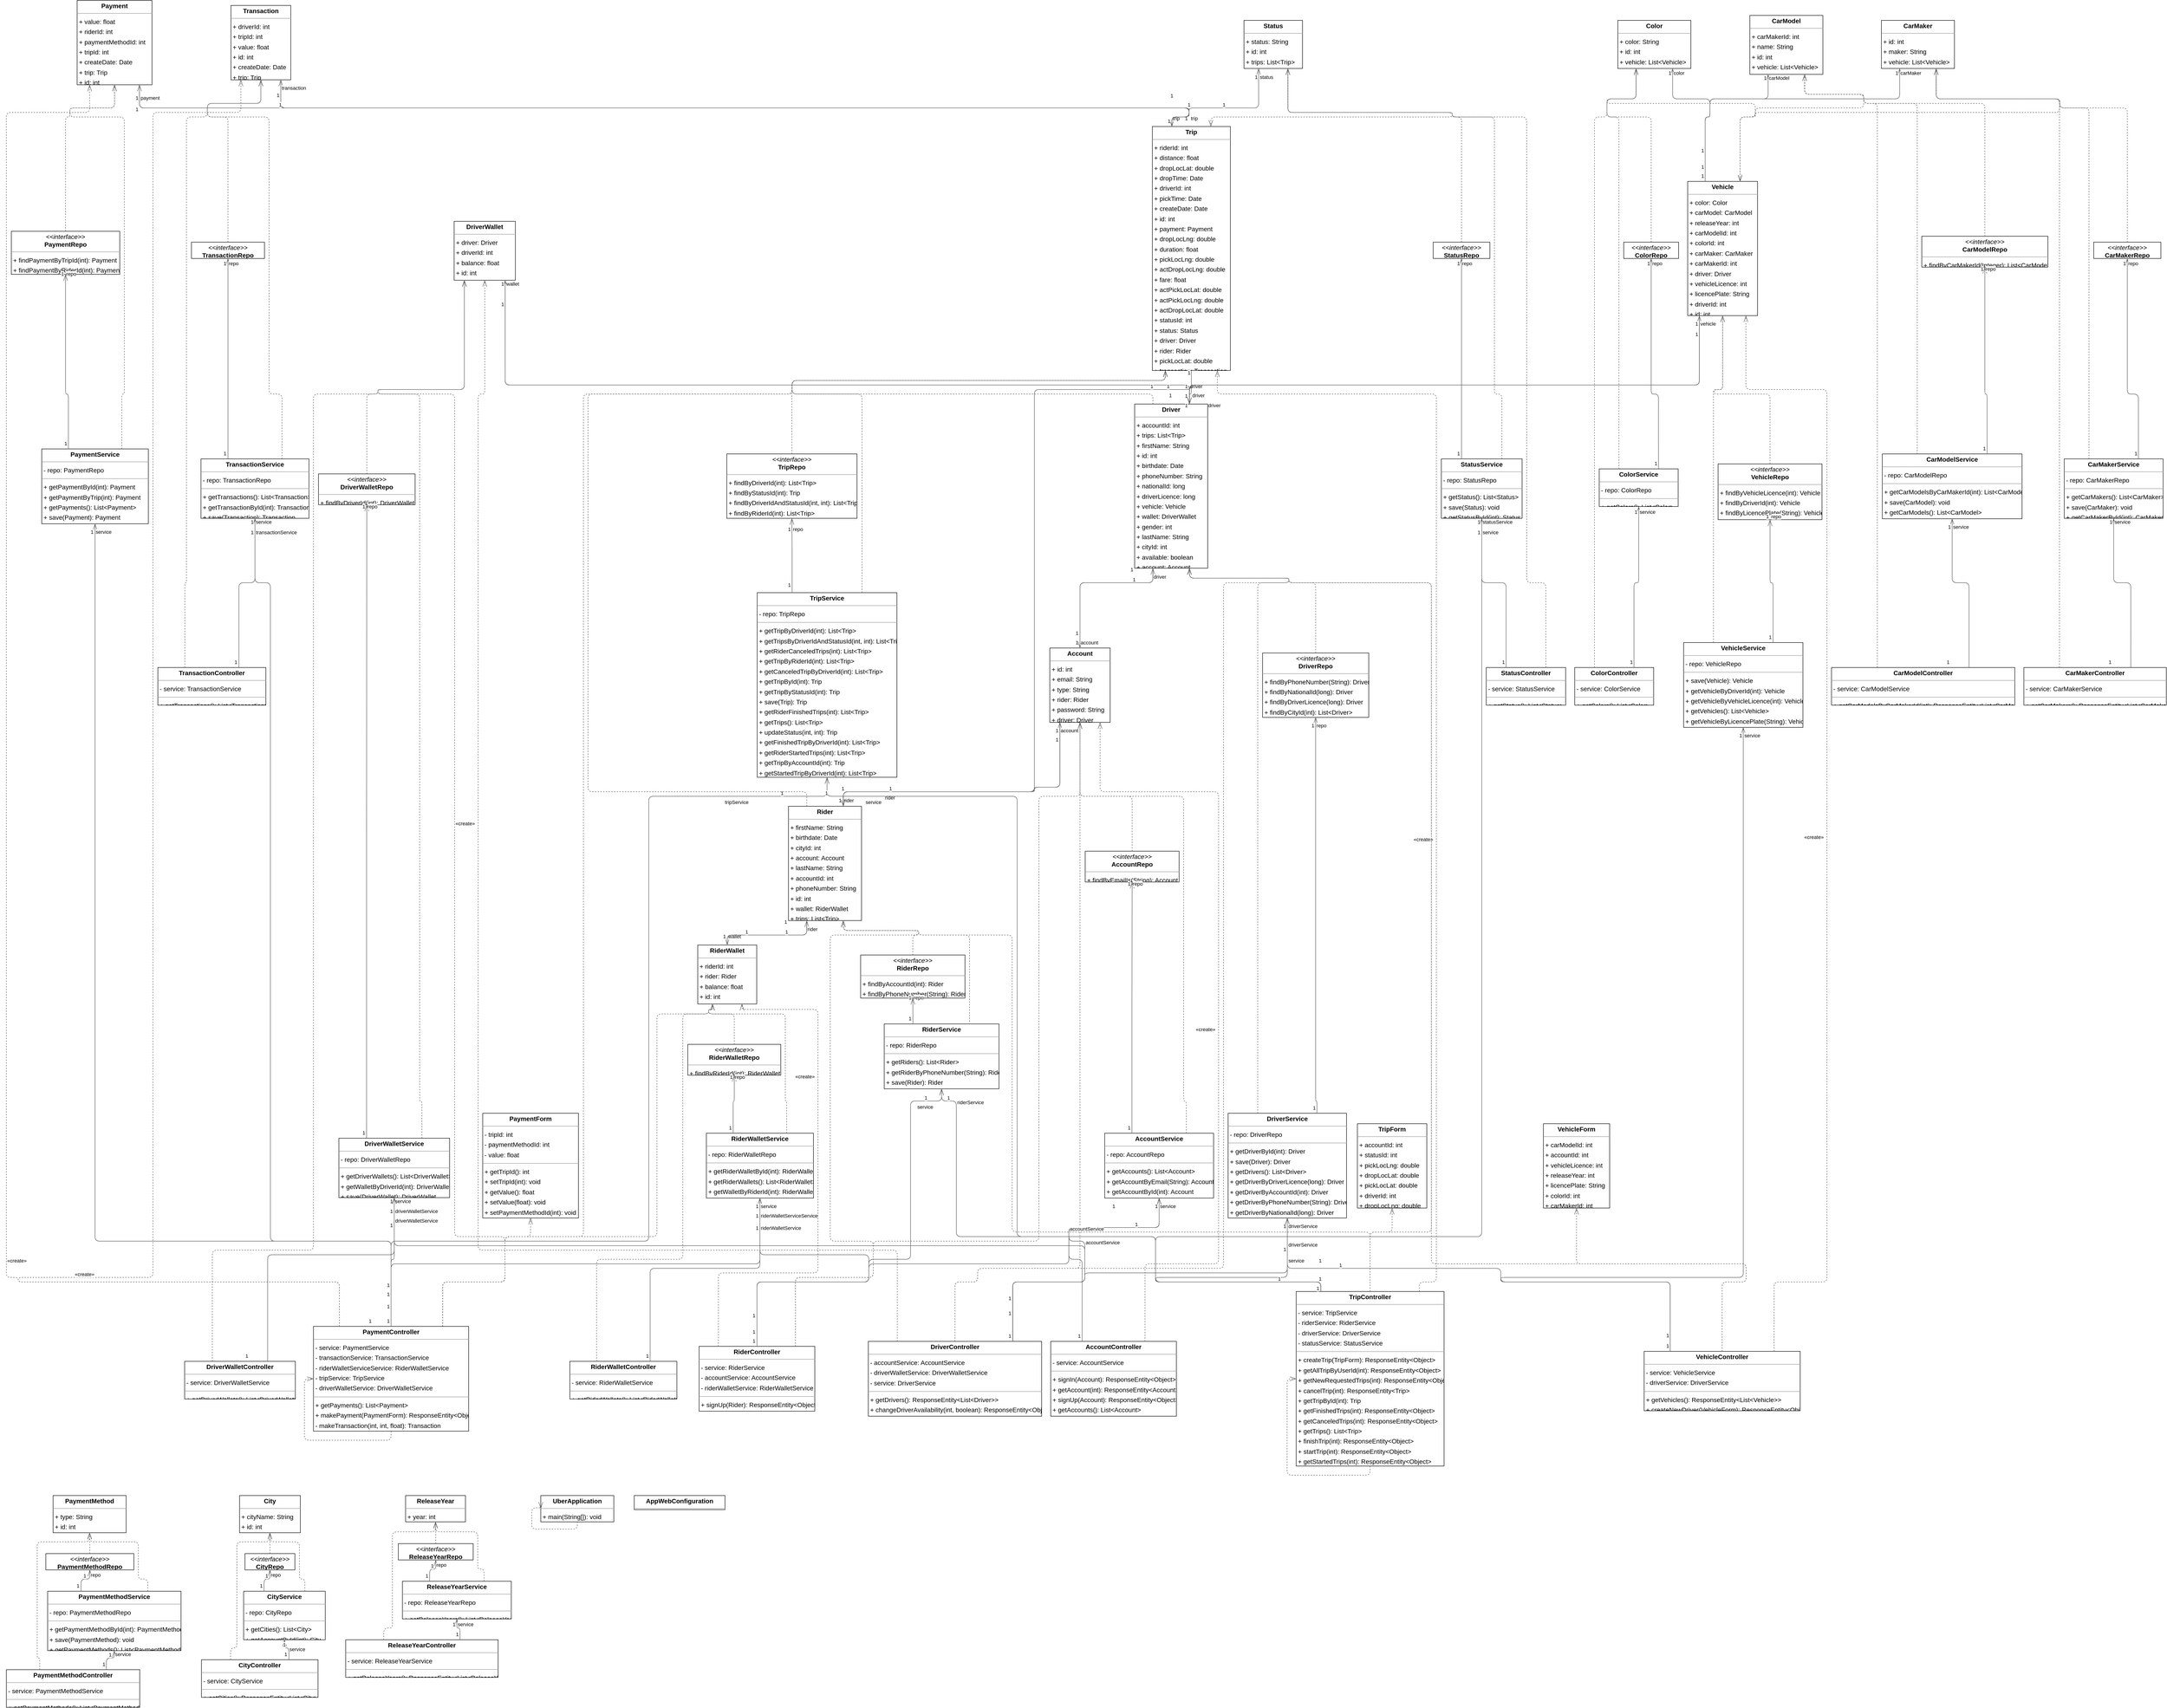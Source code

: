 <mxGraphModel dx="0" dy="0" grid="1" gridSize="10" guides="1" tooltips="1" connect="1" arrows="1" fold="1" page="0" pageScale="1" background="none" math="0" shadow="0">
  <root>
    <mxCell id="0" />
    <mxCell id="1" parent="0" />
    <mxCell id="node54" parent="1" vertex="1" value="&lt;p style=&quot;margin:0px;margin-top:4px;text-align:center;&quot;&gt;&lt;b&gt;Account&lt;/b&gt;&lt;/p&gt;&lt;hr size=&quot;1&quot;/&gt;&lt;p style=&quot;margin:0 0 0 4px;line-height:1.6;&quot;&gt;+ id: int&lt;br/&gt;+ email: String&lt;br/&gt;+ type: String&lt;br/&gt;+ rider: Rider&lt;br/&gt;+ password: String&lt;br/&gt;+ driver: Driver&lt;/p&gt;" style="verticalAlign=top;align=left;overflow=fill;fontSize=14;fontFamily=Helvetica;html=1;rounded=0;shadow=0;comic=0;labelBackgroundColor=none;strokeWidth=1;">
      <mxGeometry x="2187" y="1268" width="133" height="164" as="geometry" />
    </mxCell>
    <mxCell id="node65" parent="1" vertex="1" value="&lt;p style=&quot;margin:0px;margin-top:4px;text-align:center;&quot;&gt;&lt;b&gt;AccountController&lt;/b&gt;&lt;/p&gt;&lt;hr size=&quot;1&quot;/&gt;&lt;p style=&quot;margin:0 0 0 4px;line-height:1.6;&quot;&gt;- service: AccountService&lt;/p&gt;&lt;hr size=&quot;1&quot;/&gt;&lt;p style=&quot;margin:0 0 0 4px;line-height:1.6;&quot;&gt;+ signIn(Account): ResponseEntity&amp;lt;Object&amp;gt;&lt;br/&gt;+ getAccount(int): ResponseEntity&amp;lt;Account&amp;gt;&lt;br/&gt;+ signUp(Account): ResponseEntity&amp;lt;Object&amp;gt;&lt;br/&gt;+ getAccounts(): List&amp;lt;Account&amp;gt;&lt;br/&gt;+ getAccountByEmail(String): Account&lt;/p&gt;" style="verticalAlign=top;align=left;overflow=fill;fontSize=14;fontFamily=Helvetica;html=1;rounded=0;shadow=0;comic=0;labelBackgroundColor=none;strokeWidth=1;">
      <mxGeometry x="2189" y="2797" width="277" height="165" as="geometry" />
    </mxCell>
    <mxCell id="node17" parent="1" vertex="1" value="&lt;p style=&quot;margin:0px;margin-top:4px;text-align:center;&quot;&gt;&lt;i&gt;&amp;lt;&amp;lt;interface&amp;gt;&amp;gt;&lt;/i&gt;&lt;br/&gt;&lt;b&gt;AccountRepo&lt;/b&gt;&lt;/p&gt;&lt;hr size=&quot;1&quot;/&gt;&lt;p style=&quot;margin:0 0 0 4px;line-height:1.6;&quot;&gt;+ findByEmailIs(String): Account&lt;/p&gt;" style="verticalAlign=top;align=left;overflow=fill;fontSize=14;fontFamily=Helvetica;html=1;rounded=0;shadow=0;comic=0;labelBackgroundColor=none;strokeWidth=1;">
      <mxGeometry x="2265" y="1716" width="207" height="68" as="geometry" />
    </mxCell>
    <mxCell id="node38" parent="1" vertex="1" value="&lt;p style=&quot;margin:0px;margin-top:4px;text-align:center;&quot;&gt;&lt;b&gt;AccountService&lt;/b&gt;&lt;/p&gt;&lt;hr size=&quot;1&quot;/&gt;&lt;p style=&quot;margin:0 0 0 4px;line-height:1.6;&quot;&gt;- repo: AccountRepo&lt;/p&gt;&lt;hr size=&quot;1&quot;/&gt;&lt;p style=&quot;margin:0 0 0 4px;line-height:1.6;&quot;&gt;+ getAccounts(): List&amp;lt;Account&amp;gt;&lt;br/&gt;+ getAccountByEmail(String): Account&lt;br/&gt;+ getAccountById(int): Account&lt;br/&gt;+ save(Account): Account&lt;/p&gt;" style="verticalAlign=top;align=left;overflow=fill;fontSize=14;fontFamily=Helvetica;html=1;rounded=0;shadow=0;comic=0;labelBackgroundColor=none;strokeWidth=1;">
      <mxGeometry x="2308" y="2338" width="240" height="143" as="geometry" />
    </mxCell>
    <mxCell id="node21" parent="1" vertex="1" value="&lt;p style=&quot;margin:0px;margin-top:4px;text-align:center;&quot;&gt;&lt;b&gt;AppWebConfiguration&lt;/b&gt;&lt;/p&gt;&lt;hr size=&quot;1&quot;/&gt;" style="verticalAlign=top;align=left;overflow=fill;fontSize=14;fontFamily=Helvetica;html=1;rounded=0;shadow=0;comic=0;labelBackgroundColor=none;strokeWidth=1;">
      <mxGeometry x="1271" y="3137" width="200" height="31" as="geometry" />
    </mxCell>
    <mxCell id="node67" parent="1" vertex="1" value="&lt;p style=&quot;margin:0px;margin-top:4px;text-align:center;&quot;&gt;&lt;b&gt;CarMaker&lt;/b&gt;&lt;/p&gt;&lt;hr size=&quot;1&quot;/&gt;&lt;p style=&quot;margin:0 0 0 4px;line-height:1.6;&quot;&gt;+ id: int&lt;br/&gt;+ maker: String&lt;br/&gt;+ vehicle: List&amp;lt;Vehicle&amp;gt;&lt;/p&gt;" style="verticalAlign=top;align=left;overflow=fill;fontSize=14;fontFamily=Helvetica;html=1;rounded=0;shadow=0;comic=0;labelBackgroundColor=none;strokeWidth=1;">
      <mxGeometry x="4020" y="-116" width="161" height="106" as="geometry" />
    </mxCell>
    <mxCell id="node42" parent="1" vertex="1" value="&lt;p style=&quot;margin:0px;margin-top:4px;text-align:center;&quot;&gt;&lt;b&gt;CarMakerController&lt;/b&gt;&lt;/p&gt;&lt;hr size=&quot;1&quot;/&gt;&lt;p style=&quot;margin:0 0 0 4px;line-height:1.6;&quot;&gt;- service: CarMakerService&lt;/p&gt;&lt;hr size=&quot;1&quot;/&gt;&lt;p style=&quot;margin:0 0 0 4px;line-height:1.6;&quot;&gt;+ getCarMakers(): ResponseEntity&amp;lt;List&amp;lt;CarMaker&amp;gt;&amp;gt;&lt;/p&gt;" style="verticalAlign=top;align=left;overflow=fill;fontSize=14;fontFamily=Helvetica;html=1;rounded=0;shadow=0;comic=0;labelBackgroundColor=none;strokeWidth=1;">
      <mxGeometry x="4334" y="1311" width="314" height="83" as="geometry" />
    </mxCell>
    <mxCell id="node48" parent="1" vertex="1" value="&lt;p style=&quot;margin:0px;margin-top:4px;text-align:center;&quot;&gt;&lt;i&gt;&amp;lt;&amp;lt;interface&amp;gt;&amp;gt;&lt;/i&gt;&lt;br/&gt;&lt;b&gt;CarMakerRepo&lt;/b&gt;&lt;/p&gt;&lt;hr size=&quot;1&quot;/&gt;" style="verticalAlign=top;align=left;overflow=fill;fontSize=14;fontFamily=Helvetica;html=1;rounded=0;shadow=0;comic=0;labelBackgroundColor=none;strokeWidth=1;">
      <mxGeometry x="4488" y="373" width="148" height="36" as="geometry" />
    </mxCell>
    <mxCell id="node59" parent="1" vertex="1" value="&lt;p style=&quot;margin:0px;margin-top:4px;text-align:center;&quot;&gt;&lt;b&gt;CarMakerService&lt;/b&gt;&lt;/p&gt;&lt;hr size=&quot;1&quot;/&gt;&lt;p style=&quot;margin:0 0 0 4px;line-height:1.6;&quot;&gt;- repo: CarMakerRepo&lt;/p&gt;&lt;hr size=&quot;1&quot;/&gt;&lt;p style=&quot;margin:0 0 0 4px;line-height:1.6;&quot;&gt;+ getCarMakers(): List&amp;lt;CarMaker&amp;gt;&lt;br/&gt;+ save(CarMaker): void&lt;br/&gt;+ getCarMakerById(int): CarMaker&lt;/p&gt;" style="verticalAlign=top;align=left;overflow=fill;fontSize=14;fontFamily=Helvetica;html=1;rounded=0;shadow=0;comic=0;labelBackgroundColor=none;strokeWidth=1;">
      <mxGeometry x="4423" y="851" width="218" height="131" as="geometry" />
    </mxCell>
    <mxCell id="node47" parent="1" vertex="1" value="&lt;p style=&quot;margin:0px;margin-top:4px;text-align:center;&quot;&gt;&lt;b&gt;CarModel&lt;/b&gt;&lt;/p&gt;&lt;hr size=&quot;1&quot;/&gt;&lt;p style=&quot;margin:0 0 0 4px;line-height:1.6;&quot;&gt;+ carMakerId: int&lt;br/&gt;+ name: String&lt;br/&gt;+ id: int&lt;br/&gt;+ vehicle: List&amp;lt;Vehicle&amp;gt;&lt;/p&gt;" style="verticalAlign=top;align=left;overflow=fill;fontSize=14;fontFamily=Helvetica;html=1;rounded=0;shadow=0;comic=0;labelBackgroundColor=none;strokeWidth=1;">
      <mxGeometry x="3730" y="-127" width="161" height="130" as="geometry" />
    </mxCell>
    <mxCell id="node24" parent="1" vertex="1" value="&lt;p style=&quot;margin:0px;margin-top:4px;text-align:center;&quot;&gt;&lt;b&gt;CarModelController&lt;/b&gt;&lt;/p&gt;&lt;hr size=&quot;1&quot;/&gt;&lt;p style=&quot;margin:0 0 0 4px;line-height:1.6;&quot;&gt;- service: CarModelService&lt;/p&gt;&lt;hr size=&quot;1&quot;/&gt;&lt;p style=&quot;margin:0 0 0 4px;line-height:1.6;&quot;&gt;+ getCarModelsByCarMakerId(int): ResponseEntity&amp;lt;List&amp;lt;CarModel&amp;gt;&amp;gt;&lt;/p&gt;" style="verticalAlign=top;align=left;overflow=fill;fontSize=14;fontFamily=Helvetica;html=1;rounded=0;shadow=0;comic=0;labelBackgroundColor=none;strokeWidth=1;">
      <mxGeometry x="3910" y="1311" width="404" height="83" as="geometry" />
    </mxCell>
    <mxCell id="node11" parent="1" vertex="1" value="&lt;p style=&quot;margin:0px;margin-top:4px;text-align:center;&quot;&gt;&lt;i&gt;&amp;lt;&amp;lt;interface&amp;gt;&amp;gt;&lt;/i&gt;&lt;br/&gt;&lt;b&gt;CarModelRepo&lt;/b&gt;&lt;/p&gt;&lt;hr size=&quot;1&quot;/&gt;&lt;p style=&quot;margin:0 0 0 4px;line-height:1.6;&quot;&gt;+ findByCarMakerId(Integer): List&amp;lt;CarModel&amp;gt;&lt;/p&gt;" style="verticalAlign=top;align=left;overflow=fill;fontSize=14;fontFamily=Helvetica;html=1;rounded=0;shadow=0;comic=0;labelBackgroundColor=none;strokeWidth=1;">
      <mxGeometry x="4109" y="360" width="278" height="68" as="geometry" />
    </mxCell>
    <mxCell id="node30" parent="1" vertex="1" value="&lt;p style=&quot;margin:0px;margin-top:4px;text-align:center;&quot;&gt;&lt;b&gt;CarModelService&lt;/b&gt;&lt;/p&gt;&lt;hr size=&quot;1&quot;/&gt;&lt;p style=&quot;margin:0 0 0 4px;line-height:1.6;&quot;&gt;- repo: CarModelRepo&lt;/p&gt;&lt;hr size=&quot;1&quot;/&gt;&lt;p style=&quot;margin:0 0 0 4px;line-height:1.6;&quot;&gt;+ getCarModelsByCarMakerId(int): List&amp;lt;CarModel&amp;gt;&lt;br/&gt;+ save(CarModel): void&lt;br/&gt;+ getCarModels(): List&amp;lt;CarModel&amp;gt;&lt;br/&gt;+ getCarModelById(int): CarModel&lt;/p&gt;" style="verticalAlign=top;align=left;overflow=fill;fontSize=14;fontFamily=Helvetica;html=1;rounded=0;shadow=0;comic=0;labelBackgroundColor=none;strokeWidth=1;">
      <mxGeometry x="4022" y="840" width="308" height="143" as="geometry" />
    </mxCell>
    <mxCell id="node7" parent="1" vertex="1" value="&lt;p style=&quot;margin:0px;margin-top:4px;text-align:center;&quot;&gt;&lt;b&gt;City&lt;/b&gt;&lt;/p&gt;&lt;hr size=&quot;1&quot;/&gt;&lt;p style=&quot;margin:0 0 0 4px;line-height:1.6;&quot;&gt;+ cityName: String&lt;br/&gt;+ id: int&lt;/p&gt;" style="verticalAlign=top;align=left;overflow=fill;fontSize=14;fontFamily=Helvetica;html=1;rounded=0;shadow=0;comic=0;labelBackgroundColor=none;strokeWidth=1;">
      <mxGeometry x="401" y="3137" width="134" height="82" as="geometry" />
    </mxCell>
    <mxCell id="node68" parent="1" vertex="1" value="&lt;p style=&quot;margin:0px;margin-top:4px;text-align:center;&quot;&gt;&lt;b&gt;CityController&lt;/b&gt;&lt;/p&gt;&lt;hr size=&quot;1&quot;/&gt;&lt;p style=&quot;margin:0 0 0 4px;line-height:1.6;&quot;&gt;- service: CityService&lt;/p&gt;&lt;hr size=&quot;1&quot;/&gt;&lt;p style=&quot;margin:0 0 0 4px;line-height:1.6;&quot;&gt;+ getCities(): ResponseEntity&amp;lt;List&amp;lt;City&amp;gt;&amp;gt;&lt;/p&gt;" style="verticalAlign=top;align=left;overflow=fill;fontSize=14;fontFamily=Helvetica;html=1;rounded=0;shadow=0;comic=0;labelBackgroundColor=none;strokeWidth=1;">
      <mxGeometry x="317" y="3499" width="257" height="83" as="geometry" />
    </mxCell>
    <mxCell id="node43" parent="1" vertex="1" value="&lt;p style=&quot;margin:0px;margin-top:4px;text-align:center;&quot;&gt;&lt;i&gt;&amp;lt;&amp;lt;interface&amp;gt;&amp;gt;&lt;/i&gt;&lt;br/&gt;&lt;b&gt;CityRepo&lt;/b&gt;&lt;/p&gt;&lt;hr size=&quot;1&quot;/&gt;" style="verticalAlign=top;align=left;overflow=fill;fontSize=14;fontFamily=Helvetica;html=1;rounded=0;shadow=0;comic=0;labelBackgroundColor=none;strokeWidth=1;">
      <mxGeometry x="413" y="3265" width="110" height="36" as="geometry" />
    </mxCell>
    <mxCell id="node51" parent="1" vertex="1" value="&lt;p style=&quot;margin:0px;margin-top:4px;text-align:center;&quot;&gt;&lt;b&gt;CityService&lt;/b&gt;&lt;/p&gt;&lt;hr size=&quot;1&quot;/&gt;&lt;p style=&quot;margin:0 0 0 4px;line-height:1.6;&quot;&gt;- repo: CityRepo&lt;/p&gt;&lt;hr size=&quot;1&quot;/&gt;&lt;p style=&quot;margin:0 0 0 4px;line-height:1.6;&quot;&gt;+ getCities(): List&amp;lt;City&amp;gt;&lt;br/&gt;+ getAccountById(int): City&lt;/p&gt;" style="verticalAlign=top;align=left;overflow=fill;fontSize=14;fontFamily=Helvetica;html=1;rounded=0;shadow=0;comic=0;labelBackgroundColor=none;strokeWidth=1;">
      <mxGeometry x="410" y="3348" width="180" height="107" as="geometry" />
    </mxCell>
    <mxCell id="node33" parent="1" vertex="1" value="&lt;p style=&quot;margin:0px;margin-top:4px;text-align:center;&quot;&gt;&lt;b&gt;Color&lt;/b&gt;&lt;/p&gt;&lt;hr size=&quot;1&quot;/&gt;&lt;p style=&quot;margin:0 0 0 4px;line-height:1.6;&quot;&gt;+ color: String&lt;br/&gt;+ id: int&lt;br/&gt;+ vehicle: List&amp;lt;Vehicle&amp;gt;&lt;/p&gt;" style="verticalAlign=top;align=left;overflow=fill;fontSize=14;fontFamily=Helvetica;html=1;rounded=0;shadow=0;comic=0;labelBackgroundColor=none;strokeWidth=1;">
      <mxGeometry x="3439" y="-116" width="161" height="106" as="geometry" />
    </mxCell>
    <mxCell id="node23" parent="1" vertex="1" value="&lt;p style=&quot;margin:0px;margin-top:4px;text-align:center;&quot;&gt;&lt;b&gt;ColorController&lt;/b&gt;&lt;/p&gt;&lt;hr size=&quot;1&quot;/&gt;&lt;p style=&quot;margin:0 0 0 4px;line-height:1.6;&quot;&gt;- service: ColorService&lt;/p&gt;&lt;hr size=&quot;1&quot;/&gt;&lt;p style=&quot;margin:0 0 0 4px;line-height:1.6;&quot;&gt;+ getColors(): List&amp;lt;Color&amp;gt;&lt;/p&gt;" style="verticalAlign=top;align=left;overflow=fill;fontSize=14;fontFamily=Helvetica;html=1;rounded=0;shadow=0;comic=0;labelBackgroundColor=none;strokeWidth=1;">
      <mxGeometry x="3344" y="1311" width="174" height="83" as="geometry" />
    </mxCell>
    <mxCell id="node57" parent="1" vertex="1" value="&lt;p style=&quot;margin:0px;margin-top:4px;text-align:center;&quot;&gt;&lt;i&gt;&amp;lt;&amp;lt;interface&amp;gt;&amp;gt;&lt;/i&gt;&lt;br/&gt;&lt;b&gt;ColorRepo&lt;/b&gt;&lt;/p&gt;&lt;hr size=&quot;1&quot;/&gt;" style="verticalAlign=top;align=left;overflow=fill;fontSize=14;fontFamily=Helvetica;html=1;rounded=0;shadow=0;comic=0;labelBackgroundColor=none;strokeWidth=1;">
      <mxGeometry x="3452" y="373" width="121" height="36" as="geometry" />
    </mxCell>
    <mxCell id="node4" parent="1" vertex="1" value="&lt;p style=&quot;margin:0px;margin-top:4px;text-align:center;&quot;&gt;&lt;b&gt;ColorService&lt;/b&gt;&lt;/p&gt;&lt;hr size=&quot;1&quot;/&gt;&lt;p style=&quot;margin:0 0 0 4px;line-height:1.6;&quot;&gt;- repo: ColorRepo&lt;/p&gt;&lt;hr size=&quot;1&quot;/&gt;&lt;p style=&quot;margin:0 0 0 4px;line-height:1.6;&quot;&gt;+ getColors(): List&amp;lt;Color&amp;gt;&lt;/p&gt;" style="verticalAlign=top;align=left;overflow=fill;fontSize=14;fontFamily=Helvetica;html=1;rounded=0;shadow=0;comic=0;labelBackgroundColor=none;strokeWidth=1;">
      <mxGeometry x="3398" y="873" width="174" height="83" as="geometry" />
    </mxCell>
    <mxCell id="node53" parent="1" vertex="1" value="&lt;p style=&quot;margin:0px;margin-top:4px;text-align:center;&quot;&gt;&lt;b&gt;Driver&lt;/b&gt;&lt;/p&gt;&lt;hr size=&quot;1&quot;/&gt;&lt;p style=&quot;margin:0 0 0 4px;line-height:1.6;&quot;&gt;+ accountId: int&lt;br/&gt;+ trips: List&amp;lt;Trip&amp;gt;&lt;br/&gt;+ firstName: String&lt;br/&gt;+ id: int&lt;br/&gt;+ birthdate: Date&lt;br/&gt;+ phoneNumber: String&lt;br/&gt;+ nationalId: long&lt;br/&gt;+ driverLicence: long&lt;br/&gt;+ vehicle: Vehicle&lt;br/&gt;+ wallet: DriverWallet&lt;br/&gt;+ gender: int&lt;br/&gt;+ lastName: String&lt;br/&gt;+ cityId: int&lt;br/&gt;+ available: boolean&lt;br/&gt;+ account: Account&lt;/p&gt;" style="verticalAlign=top;align=left;overflow=fill;fontSize=14;fontFamily=Helvetica;html=1;rounded=0;shadow=0;comic=0;labelBackgroundColor=none;strokeWidth=1;">
      <mxGeometry x="2374" y="730" width="161" height="362" as="geometry" />
    </mxCell>
    <mxCell id="node61" parent="1" vertex="1" value="&lt;p style=&quot;margin:0px;margin-top:4px;text-align:center;&quot;&gt;&lt;b&gt;DriverController&lt;/b&gt;&lt;/p&gt;&lt;hr size=&quot;1&quot;/&gt;&lt;p style=&quot;margin:0 0 0 4px;line-height:1.6;&quot;&gt;- accountService: AccountService&lt;br/&gt;- driverWalletService: DriverWalletService&lt;br/&gt;- service: DriverService&lt;/p&gt;&lt;hr size=&quot;1&quot;/&gt;&lt;p style=&quot;margin:0 0 0 4px;line-height:1.6;&quot;&gt;+ getDrivers(): ResponseEntity&amp;lt;List&amp;lt;Driver&amp;gt;&amp;gt;&lt;br/&gt;+ changeDriverAvailability(int, boolean): ResponseEntity&amp;lt;Object&amp;gt;&lt;br/&gt;+ createNewDriver(Driver): ResponseEntity&amp;lt;Object&amp;gt;&lt;/p&gt;" style="verticalAlign=top;align=left;overflow=fill;fontSize=14;fontFamily=Helvetica;html=1;rounded=0;shadow=0;comic=0;labelBackgroundColor=none;strokeWidth=1;">
      <mxGeometry x="1787" y="2797" width="382" height="165" as="geometry" />
    </mxCell>
    <mxCell id="node10" parent="1" vertex="1" value="&lt;p style=&quot;margin:0px;margin-top:4px;text-align:center;&quot;&gt;&lt;i&gt;&amp;lt;&amp;lt;interface&amp;gt;&amp;gt;&lt;/i&gt;&lt;br/&gt;&lt;b&gt;DriverRepo&lt;/b&gt;&lt;/p&gt;&lt;hr size=&quot;1&quot;/&gt;&lt;p style=&quot;margin:0 0 0 4px;line-height:1.6;&quot;&gt;+ findByPhoneNumber(String): Driver&lt;br/&gt;+ findByNationalId(long): Driver&lt;br/&gt;+ findByDriverLicence(long): Driver&lt;br/&gt;+ findByCityId(int): List&amp;lt;Driver&amp;gt;&lt;br/&gt;+ findByAccountId(int): Driver&lt;/p&gt;" style="verticalAlign=top;align=left;overflow=fill;fontSize=14;fontFamily=Helvetica;html=1;rounded=0;shadow=0;comic=0;labelBackgroundColor=none;strokeWidth=1;">
      <mxGeometry x="2656" y="1279" width="234" height="142" as="geometry" />
    </mxCell>
    <mxCell id="node9" parent="1" vertex="1" value="&lt;p style=&quot;margin:0px;margin-top:4px;text-align:center;&quot;&gt;&lt;b&gt;DriverService&lt;/b&gt;&lt;/p&gt;&lt;hr size=&quot;1&quot;/&gt;&lt;p style=&quot;margin:0 0 0 4px;line-height:1.6;&quot;&gt;- repo: DriverRepo&lt;/p&gt;&lt;hr size=&quot;1&quot;/&gt;&lt;p style=&quot;margin:0 0 0 4px;line-height:1.6;&quot;&gt;+ getDriverById(int): Driver&lt;br/&gt;+ save(Driver): Driver&lt;br/&gt;+ getDrivers(): List&amp;lt;Driver&amp;gt;&lt;br/&gt;+ getDriverByDriverLicence(long): Driver&lt;br/&gt;+ getDriverByAccountId(int): Driver&lt;br/&gt;+ getDriverByPhoneNumber(String): Driver&lt;br/&gt;+ getDriverByNationalId(long): Driver&lt;br/&gt;+ getDriverByCityId(int): List&amp;lt;Driver&amp;gt;&lt;/p&gt;" style="verticalAlign=top;align=left;overflow=fill;fontSize=14;fontFamily=Helvetica;html=1;rounded=0;shadow=0;comic=0;labelBackgroundColor=none;strokeWidth=1;">
      <mxGeometry x="2580" y="2294" width="261" height="231" as="geometry" />
    </mxCell>
    <mxCell id="node12" parent="1" vertex="1" value="&lt;p style=&quot;margin:0px;margin-top:4px;text-align:center;&quot;&gt;&lt;b&gt;DriverWallet&lt;/b&gt;&lt;/p&gt;&lt;hr size=&quot;1&quot;/&gt;&lt;p style=&quot;margin:0 0 0 4px;line-height:1.6;&quot;&gt;+ driver: Driver&lt;br/&gt;+ driverId: int&lt;br/&gt;+ balance: float&lt;br/&gt;+ id: int&lt;/p&gt;" style="verticalAlign=top;align=left;overflow=fill;fontSize=14;fontFamily=Helvetica;html=1;rounded=0;shadow=0;comic=0;labelBackgroundColor=none;strokeWidth=1;">
      <mxGeometry x="874" y="327" width="135" height="130" as="geometry" />
    </mxCell>
    <mxCell id="node45" parent="1" vertex="1" value="&lt;p style=&quot;margin:0px;margin-top:4px;text-align:center;&quot;&gt;&lt;b&gt;DriverWalletController&lt;/b&gt;&lt;/p&gt;&lt;hr size=&quot;1&quot;/&gt;&lt;p style=&quot;margin:0 0 0 4px;line-height:1.6;&quot;&gt;- service: DriverWalletService&lt;/p&gt;&lt;hr size=&quot;1&quot;/&gt;&lt;p style=&quot;margin:0 0 0 4px;line-height:1.6;&quot;&gt;+ getDriverWallets(): List&amp;lt;DriverWallet&amp;gt;&lt;/p&gt;" style="verticalAlign=top;align=left;overflow=fill;fontSize=14;fontFamily=Helvetica;html=1;rounded=0;shadow=0;comic=0;labelBackgroundColor=none;strokeWidth=1;">
      <mxGeometry x="280" y="2841" width="244" height="83" as="geometry" />
    </mxCell>
    <mxCell id="node52" parent="1" vertex="1" value="&lt;p style=&quot;margin:0px;margin-top:4px;text-align:center;&quot;&gt;&lt;i&gt;&amp;lt;&amp;lt;interface&amp;gt;&amp;gt;&lt;/i&gt;&lt;br/&gt;&lt;b&gt;DriverWalletRepo&lt;/b&gt;&lt;/p&gt;&lt;hr size=&quot;1&quot;/&gt;&lt;p style=&quot;margin:0 0 0 4px;line-height:1.6;&quot;&gt;+ findByDriverId(int): DriverWallet&lt;/p&gt;" style="verticalAlign=top;align=left;overflow=fill;fontSize=14;fontFamily=Helvetica;html=1;rounded=0;shadow=0;comic=0;labelBackgroundColor=none;strokeWidth=1;">
      <mxGeometry x="575" y="884" width="213" height="68" as="geometry" />
    </mxCell>
    <mxCell id="node62" parent="1" vertex="1" value="&lt;p style=&quot;margin:0px;margin-top:4px;text-align:center;&quot;&gt;&lt;b&gt;DriverWalletService&lt;/b&gt;&lt;/p&gt;&lt;hr size=&quot;1&quot;/&gt;&lt;p style=&quot;margin:0 0 0 4px;line-height:1.6;&quot;&gt;- repo: DriverWalletRepo&lt;/p&gt;&lt;hr size=&quot;1&quot;/&gt;&lt;p style=&quot;margin:0 0 0 4px;line-height:1.6;&quot;&gt;+ getDriverWallets(): List&amp;lt;DriverWallet&amp;gt;&lt;br/&gt;+ getWalletByDriverId(int): DriverWallet&lt;br/&gt;+ save(DriverWallet): DriverWallet&lt;/p&gt;" style="verticalAlign=top;align=left;overflow=fill;fontSize=14;fontFamily=Helvetica;html=1;rounded=0;shadow=0;comic=0;labelBackgroundColor=none;strokeWidth=1;">
      <mxGeometry x="620" y="2349" width="244" height="131" as="geometry" />
    </mxCell>
    <mxCell id="node2" parent="1" vertex="1" value="&lt;p style=&quot;margin:0px;margin-top:4px;text-align:center;&quot;&gt;&lt;b&gt;Payment&lt;/b&gt;&lt;/p&gt;&lt;hr size=&quot;1&quot;/&gt;&lt;p style=&quot;margin:0 0 0 4px;line-height:1.6;&quot;&gt;+ value: float&lt;br/&gt;+ riderId: int&lt;br/&gt;+ paymentMethodId: int&lt;br/&gt;+ tripId: int&lt;br/&gt;+ createDate: Date&lt;br/&gt;+ trip: Trip&lt;br/&gt;+ id: int&lt;/p&gt;" style="verticalAlign=top;align=left;overflow=fill;fontSize=14;fontFamily=Helvetica;html=1;rounded=0;shadow=0;comic=0;labelBackgroundColor=none;strokeWidth=1;">
      <mxGeometry x="43" y="-160" width="165" height="186" as="geometry" />
    </mxCell>
    <mxCell id="node37" parent="1" vertex="1" value="&lt;p style=&quot;margin:0px;margin-top:4px;text-align:center;&quot;&gt;&lt;b&gt;PaymentController&lt;/b&gt;&lt;/p&gt;&lt;hr size=&quot;1&quot;/&gt;&lt;p style=&quot;margin:0 0 0 4px;line-height:1.6;&quot;&gt;- service: PaymentService&lt;br/&gt;- transactionService: TransactionService&lt;br/&gt;- riderWalletServiceService: RiderWalletService&lt;br/&gt;- tripService: TripService&lt;br/&gt;- driverWalletService: DriverWalletService&lt;/p&gt;&lt;hr size=&quot;1&quot;/&gt;&lt;p style=&quot;margin:0 0 0 4px;line-height:1.6;&quot;&gt;+ getPayments(): List&amp;lt;Payment&amp;gt;&lt;br/&gt;+ makePayment(PaymentForm): ResponseEntity&amp;lt;Object&amp;gt;&lt;br/&gt;- makeTransaction(int, int, float): Transaction&lt;br/&gt;- createPayment(Payment): Payment&lt;/p&gt;" style="verticalAlign=top;align=left;overflow=fill;fontSize=14;fontFamily=Helvetica;html=1;rounded=0;shadow=0;comic=0;labelBackgroundColor=none;strokeWidth=1;">
      <mxGeometry x="564" y="2764" width="342" height="231" as="geometry" />
    </mxCell>
    <mxCell id="node39" parent="1" vertex="1" value="&lt;p style=&quot;margin:0px;margin-top:4px;text-align:center;&quot;&gt;&lt;b&gt;PaymentForm&lt;/b&gt;&lt;/p&gt;&lt;hr size=&quot;1&quot;/&gt;&lt;p style=&quot;margin:0 0 0 4px;line-height:1.6;&quot;&gt;- tripId: int&lt;br/&gt;- paymentMethodId: int&lt;br/&gt;- value: float&lt;/p&gt;&lt;hr size=&quot;1&quot;/&gt;&lt;p style=&quot;margin:0 0 0 4px;line-height:1.6;&quot;&gt;+ getTripId(): int&lt;br/&gt;+ setTripId(int): void&lt;br/&gt;+ getValue(): float&lt;br/&gt;+ setValue(float): void&lt;br/&gt;+ setPaymentMethodId(int): void&lt;br/&gt;+ getPaymentMethodId(): int&lt;/p&gt;" style="verticalAlign=top;align=left;overflow=fill;fontSize=14;fontFamily=Helvetica;html=1;rounded=0;shadow=0;comic=0;labelBackgroundColor=none;strokeWidth=1;">
      <mxGeometry x="937" y="2294" width="211" height="231" as="geometry" />
    </mxCell>
    <mxCell id="node5" parent="1" vertex="1" value="&lt;p style=&quot;margin:0px;margin-top:4px;text-align:center;&quot;&gt;&lt;b&gt;PaymentMethod&lt;/b&gt;&lt;/p&gt;&lt;hr size=&quot;1&quot;/&gt;&lt;p style=&quot;margin:0 0 0 4px;line-height:1.6;&quot;&gt;+ type: String&lt;br/&gt;+ id: int&lt;/p&gt;" style="verticalAlign=top;align=left;overflow=fill;fontSize=14;fontFamily=Helvetica;html=1;rounded=0;shadow=0;comic=0;labelBackgroundColor=none;strokeWidth=1;">
      <mxGeometry x="-10" y="3137" width="161" height="82" as="geometry" />
    </mxCell>
    <mxCell id="node64" parent="1" vertex="1" value="&lt;p style=&quot;margin:0px;margin-top:4px;text-align:center;&quot;&gt;&lt;b&gt;PaymentMethodController&lt;/b&gt;&lt;/p&gt;&lt;hr size=&quot;1&quot;/&gt;&lt;p style=&quot;margin:0 0 0 4px;line-height:1.6;&quot;&gt;- service: PaymentMethodService&lt;/p&gt;&lt;hr size=&quot;1&quot;/&gt;&lt;p style=&quot;margin:0 0 0 4px;line-height:1.6;&quot;&gt;+ getPaymentMethods(): List&amp;lt;PaymentMethod&amp;gt;&lt;/p&gt;" style="verticalAlign=top;align=left;overflow=fill;fontSize=14;fontFamily=Helvetica;html=1;rounded=0;shadow=0;comic=0;labelBackgroundColor=none;strokeWidth=1;">
      <mxGeometry x="-113" y="3521" width="294" height="83" as="geometry" />
    </mxCell>
    <mxCell id="node35" parent="1" vertex="1" value="&lt;p style=&quot;margin:0px;margin-top:4px;text-align:center;&quot;&gt;&lt;i&gt;&amp;lt;&amp;lt;interface&amp;gt;&amp;gt;&lt;/i&gt;&lt;br/&gt;&lt;b&gt;PaymentMethodRepo&lt;/b&gt;&lt;/p&gt;&lt;hr size=&quot;1&quot;/&gt;" style="verticalAlign=top;align=left;overflow=fill;fontSize=14;fontFamily=Helvetica;html=1;rounded=0;shadow=0;comic=0;labelBackgroundColor=none;strokeWidth=1;">
      <mxGeometry x="-26" y="3265" width="194" height="36" as="geometry" />
    </mxCell>
    <mxCell id="node14" parent="1" vertex="1" value="&lt;p style=&quot;margin:0px;margin-top:4px;text-align:center;&quot;&gt;&lt;b&gt;PaymentMethodService&lt;/b&gt;&lt;/p&gt;&lt;hr size=&quot;1&quot;/&gt;&lt;p style=&quot;margin:0 0 0 4px;line-height:1.6;&quot;&gt;- repo: PaymentMethodRepo&lt;/p&gt;&lt;hr size=&quot;1&quot;/&gt;&lt;p style=&quot;margin:0 0 0 4px;line-height:1.6;&quot;&gt;+ getPaymentMethodById(int): PaymentMethod&lt;br/&gt;+ save(PaymentMethod): void&lt;br/&gt;+ getPaymentMethods(): List&amp;lt;PaymentMethod&amp;gt;&lt;/p&gt;" style="verticalAlign=top;align=left;overflow=fill;fontSize=14;fontFamily=Helvetica;html=1;rounded=0;shadow=0;comic=0;labelBackgroundColor=none;strokeWidth=1;">
      <mxGeometry x="-22" y="3348" width="294" height="131" as="geometry" />
    </mxCell>
    <mxCell id="node58" parent="1" vertex="1" value="&lt;p style=&quot;margin:0px;margin-top:4px;text-align:center;&quot;&gt;&lt;i&gt;&amp;lt;&amp;lt;interface&amp;gt;&amp;gt;&lt;/i&gt;&lt;br/&gt;&lt;b&gt;PaymentRepo&lt;/b&gt;&lt;/p&gt;&lt;hr size=&quot;1&quot;/&gt;&lt;p style=&quot;margin:0 0 0 4px;line-height:1.6;&quot;&gt;+ findPaymentByTripId(int): Payment&lt;br/&gt;+ findPaymentByRiderId(int): Payment&lt;/p&gt;" style="verticalAlign=top;align=left;overflow=fill;fontSize=14;fontFamily=Helvetica;html=1;rounded=0;shadow=0;comic=0;labelBackgroundColor=none;strokeWidth=1;">
      <mxGeometry x="-102" y="349" width="239" height="95" as="geometry" />
    </mxCell>
    <mxCell id="node26" parent="1" vertex="1" value="&lt;p style=&quot;margin:0px;margin-top:4px;text-align:center;&quot;&gt;&lt;b&gt;PaymentService&lt;/b&gt;&lt;/p&gt;&lt;hr size=&quot;1&quot;/&gt;&lt;p style=&quot;margin:0 0 0 4px;line-height:1.6;&quot;&gt;- repo: PaymentRepo&lt;/p&gt;&lt;hr size=&quot;1&quot;/&gt;&lt;p style=&quot;margin:0 0 0 4px;line-height:1.6;&quot;&gt;+ getPaymentById(int): Payment&lt;br/&gt;+ getPaymentByTrip(int): Payment&lt;br/&gt;+ getPayments(): List&amp;lt;Payment&amp;gt;&lt;br/&gt;+ save(Payment): Payment&lt;br/&gt;+ getPaymentByRiderId(int): Payment&lt;/p&gt;" style="verticalAlign=top;align=left;overflow=fill;fontSize=14;fontFamily=Helvetica;html=1;rounded=0;shadow=0;comic=0;labelBackgroundColor=none;strokeWidth=1;">
      <mxGeometry x="-35" y="829" width="235" height="165" as="geometry" />
    </mxCell>
    <mxCell id="node18" parent="1" vertex="1" value="&lt;p style=&quot;margin:0px;margin-top:4px;text-align:center;&quot;&gt;&lt;b&gt;ReleaseYear&lt;/b&gt;&lt;/p&gt;&lt;hr size=&quot;1&quot;/&gt;&lt;p style=&quot;margin:0 0 0 4px;line-height:1.6;&quot;&gt;+ year: int&lt;/p&gt;" style="verticalAlign=top;align=left;overflow=fill;fontSize=14;fontFamily=Helvetica;html=1;rounded=0;shadow=0;comic=0;labelBackgroundColor=none;strokeWidth=1;">
      <mxGeometry x="767" y="3137" width="132" height="58" as="geometry" />
    </mxCell>
    <mxCell id="node60" parent="1" vertex="1" value="&lt;p style=&quot;margin:0px;margin-top:4px;text-align:center;&quot;&gt;&lt;b&gt;ReleaseYearController&lt;/b&gt;&lt;/p&gt;&lt;hr size=&quot;1&quot;/&gt;&lt;p style=&quot;margin:0 0 0 4px;line-height:1.6;&quot;&gt;- service: ReleaseYearService&lt;/p&gt;&lt;hr size=&quot;1&quot;/&gt;&lt;p style=&quot;margin:0 0 0 4px;line-height:1.6;&quot;&gt;+ getReleaseYears(): ResponseEntity&amp;lt;List&amp;lt;ReleaseYear&amp;gt;&amp;gt;&lt;/p&gt;" style="verticalAlign=top;align=left;overflow=fill;fontSize=14;fontFamily=Helvetica;html=1;rounded=0;shadow=0;comic=0;labelBackgroundColor=none;strokeWidth=1;">
      <mxGeometry x="635" y="3455" width="336" height="83" as="geometry" />
    </mxCell>
    <mxCell id="node25" parent="1" vertex="1" value="&lt;p style=&quot;margin:0px;margin-top:4px;text-align:center;&quot;&gt;&lt;i&gt;&amp;lt;&amp;lt;interface&amp;gt;&amp;gt;&lt;/i&gt;&lt;br/&gt;&lt;b&gt;ReleaseYearRepo&lt;/b&gt;&lt;/p&gt;&lt;hr size=&quot;1&quot;/&gt;" style="verticalAlign=top;align=left;overflow=fill;fontSize=14;fontFamily=Helvetica;html=1;rounded=0;shadow=0;comic=0;labelBackgroundColor=none;strokeWidth=1;">
      <mxGeometry x="751" y="3243" width="165" height="36" as="geometry" />
    </mxCell>
    <mxCell id="node20" parent="1" vertex="1" value="&lt;p style=&quot;margin:0px;margin-top:4px;text-align:center;&quot;&gt;&lt;b&gt;ReleaseYearService&lt;/b&gt;&lt;/p&gt;&lt;hr size=&quot;1&quot;/&gt;&lt;p style=&quot;margin:0 0 0 4px;line-height:1.6;&quot;&gt;- repo: ReleaseYearRepo&lt;/p&gt;&lt;hr size=&quot;1&quot;/&gt;&lt;p style=&quot;margin:0 0 0 4px;line-height:1.6;&quot;&gt;+ getReleaseYears(): List&amp;lt;ReleaseYear&amp;gt;&lt;/p&gt;" style="verticalAlign=top;align=left;overflow=fill;fontSize=14;fontFamily=Helvetica;html=1;rounded=0;shadow=0;comic=0;labelBackgroundColor=none;strokeWidth=1;">
      <mxGeometry x="760" y="3326" width="240" height="83" as="geometry" />
    </mxCell>
    <mxCell id="node15" parent="1" vertex="1" value="&lt;p style=&quot;margin:0px;margin-top:4px;text-align:center;&quot;&gt;&lt;b&gt;Rider&lt;/b&gt;&lt;/p&gt;&lt;hr size=&quot;1&quot;/&gt;&lt;p style=&quot;margin:0 0 0 4px;line-height:1.6;&quot;&gt;+ firstName: String&lt;br/&gt;+ birthdate: Date&lt;br/&gt;+ cityId: int&lt;br/&gt;+ account: Account&lt;br/&gt;+ lastName: String&lt;br/&gt;+ accountId: int&lt;br/&gt;+ phoneNumber: String&lt;br/&gt;+ id: int&lt;br/&gt;+ wallet: RiderWallet&lt;br/&gt;+ trips: List&amp;lt;Trip&amp;gt;&lt;/p&gt;" style="verticalAlign=top;align=left;overflow=fill;fontSize=14;fontFamily=Helvetica;html=1;rounded=0;shadow=0;comic=0;labelBackgroundColor=none;strokeWidth=1;">
      <mxGeometry x="1611" y="1617" width="161" height="252" as="geometry" />
    </mxCell>
    <mxCell id="node32" parent="1" vertex="1" value="&lt;p style=&quot;margin:0px;margin-top:4px;text-align:center;&quot;&gt;&lt;b&gt;RiderController&lt;/b&gt;&lt;/p&gt;&lt;hr size=&quot;1&quot;/&gt;&lt;p style=&quot;margin:0 0 0 4px;line-height:1.6;&quot;&gt;- service: RiderService&lt;br/&gt;- accountService: AccountService&lt;br/&gt;- riderWalletService: RiderWalletService&lt;/p&gt;&lt;hr size=&quot;1&quot;/&gt;&lt;p style=&quot;margin:0 0 0 4px;line-height:1.6;&quot;&gt;+ signUp(Rider): ResponseEntity&amp;lt;Object&amp;gt;&lt;br/&gt;+ getRiders(): List&amp;lt;Rider&amp;gt;&lt;/p&gt;" style="verticalAlign=top;align=left;overflow=fill;fontSize=14;fontFamily=Helvetica;html=1;rounded=0;shadow=0;comic=0;labelBackgroundColor=none;strokeWidth=1;">
      <mxGeometry x="1414" y="2808" width="255" height="143" as="geometry" />
    </mxCell>
    <mxCell id="node3" parent="1" vertex="1" value="&lt;p style=&quot;margin:0px;margin-top:4px;text-align:center;&quot;&gt;&lt;i&gt;&amp;lt;&amp;lt;interface&amp;gt;&amp;gt;&lt;/i&gt;&lt;br/&gt;&lt;b&gt;RiderRepo&lt;/b&gt;&lt;/p&gt;&lt;hr size=&quot;1&quot;/&gt;&lt;p style=&quot;margin:0 0 0 4px;line-height:1.6;&quot;&gt;+ findByAccountId(int): Rider&lt;br/&gt;+ findByPhoneNumber(String): Rider&lt;/p&gt;" style="verticalAlign=top;align=left;overflow=fill;fontSize=14;fontFamily=Helvetica;html=1;rounded=0;shadow=0;comic=0;labelBackgroundColor=none;strokeWidth=1;">
      <mxGeometry x="1770" y="1945" width="230" height="95" as="geometry" />
    </mxCell>
    <mxCell id="node49" parent="1" vertex="1" value="&lt;p style=&quot;margin:0px;margin-top:4px;text-align:center;&quot;&gt;&lt;b&gt;RiderService&lt;/b&gt;&lt;/p&gt;&lt;hr size=&quot;1&quot;/&gt;&lt;p style=&quot;margin:0 0 0 4px;line-height:1.6;&quot;&gt;- repo: RiderRepo&lt;/p&gt;&lt;hr size=&quot;1&quot;/&gt;&lt;p style=&quot;margin:0 0 0 4px;line-height:1.6;&quot;&gt;+ getRiders(): List&amp;lt;Rider&amp;gt;&lt;br/&gt;+ getRiderByPhoneNumber(String): Rider&lt;br/&gt;+ save(Rider): Rider&lt;br/&gt;+ getRiderByUserId(int): Rider&lt;/p&gt;" style="verticalAlign=top;align=left;overflow=fill;fontSize=14;fontFamily=Helvetica;html=1;rounded=0;shadow=0;comic=0;labelBackgroundColor=none;strokeWidth=1;">
      <mxGeometry x="1822" y="2097" width="253" height="143" as="geometry" />
    </mxCell>
    <mxCell id="node13" parent="1" vertex="1" value="&lt;p style=&quot;margin:0px;margin-top:4px;text-align:center;&quot;&gt;&lt;b&gt;RiderWallet&lt;/b&gt;&lt;/p&gt;&lt;hr size=&quot;1&quot;/&gt;&lt;p style=&quot;margin:0 0 0 4px;line-height:1.6;&quot;&gt;+ riderId: int&lt;br/&gt;+ rider: Rider&lt;br/&gt;+ balance: float&lt;br/&gt;+ id: int&lt;/p&gt;" style="verticalAlign=top;align=left;overflow=fill;fontSize=14;fontFamily=Helvetica;html=1;rounded=0;shadow=0;comic=0;labelBackgroundColor=none;strokeWidth=1;">
      <mxGeometry x="1411" y="1923" width="130" height="130" as="geometry" />
    </mxCell>
    <mxCell id="node16" parent="1" vertex="1" value="&lt;p style=&quot;margin:0px;margin-top:4px;text-align:center;&quot;&gt;&lt;b&gt;RiderWalletController&lt;/b&gt;&lt;/p&gt;&lt;hr size=&quot;1&quot;/&gt;&lt;p style=&quot;margin:0 0 0 4px;line-height:1.6;&quot;&gt;- service: RiderWalletService&lt;/p&gt;&lt;hr size=&quot;1&quot;/&gt;&lt;p style=&quot;margin:0 0 0 4px;line-height:1.6;&quot;&gt;+ getRiderWallets(): List&amp;lt;RiderWallet&amp;gt;&lt;/p&gt;" style="verticalAlign=top;align=left;overflow=fill;fontSize=14;fontFamily=Helvetica;html=1;rounded=0;shadow=0;comic=0;labelBackgroundColor=none;strokeWidth=1;">
      <mxGeometry x="1129" y="2841" width="236" height="83" as="geometry" />
    </mxCell>
    <mxCell id="node8" parent="1" vertex="1" value="&lt;p style=&quot;margin:0px;margin-top:4px;text-align:center;&quot;&gt;&lt;i&gt;&amp;lt;&amp;lt;interface&amp;gt;&amp;gt;&lt;/i&gt;&lt;br/&gt;&lt;b&gt;RiderWalletRepo&lt;/b&gt;&lt;/p&gt;&lt;hr size=&quot;1&quot;/&gt;&lt;p style=&quot;margin:0 0 0 4px;line-height:1.6;&quot;&gt;+ findByRiderId(int): RiderWallet&lt;/p&gt;" style="verticalAlign=top;align=left;overflow=fill;fontSize=14;fontFamily=Helvetica;html=1;rounded=0;shadow=0;comic=0;labelBackgroundColor=none;strokeWidth=1;">
      <mxGeometry x="1389" y="2142" width="205" height="68" as="geometry" />
    </mxCell>
    <mxCell id="node46" parent="1" vertex="1" value="&lt;p style=&quot;margin:0px;margin-top:4px;text-align:center;&quot;&gt;&lt;b&gt;RiderWalletService&lt;/b&gt;&lt;/p&gt;&lt;hr size=&quot;1&quot;/&gt;&lt;p style=&quot;margin:0 0 0 4px;line-height:1.6;&quot;&gt;- repo: RiderWalletRepo&lt;/p&gt;&lt;hr size=&quot;1&quot;/&gt;&lt;p style=&quot;margin:0 0 0 4px;line-height:1.6;&quot;&gt;+ getRiderWalletById(int): RiderWallet&lt;br/&gt;+ getRiderWallets(): List&amp;lt;RiderWallet&amp;gt;&lt;br/&gt;+ getWalletByRiderId(int): RiderWallet&lt;br/&gt;+ save(RiderWallet): RiderWallet&lt;/p&gt;" style="verticalAlign=top;align=left;overflow=fill;fontSize=14;fontFamily=Helvetica;html=1;rounded=0;shadow=0;comic=0;labelBackgroundColor=none;strokeWidth=1;">
      <mxGeometry x="1430" y="2338" width="236" height="143" as="geometry" />
    </mxCell>
    <mxCell id="node50" parent="1" vertex="1" value="&lt;p style=&quot;margin:0px;margin-top:4px;text-align:center;&quot;&gt;&lt;b&gt;Status&lt;/b&gt;&lt;/p&gt;&lt;hr size=&quot;1&quot;/&gt;&lt;p style=&quot;margin:0 0 0 4px;line-height:1.6;&quot;&gt;+ status: String&lt;br/&gt;+ id: int&lt;br/&gt;+ trips: List&amp;lt;Trip&amp;gt;&lt;/p&gt;" style="verticalAlign=top;align=left;overflow=fill;fontSize=14;fontFamily=Helvetica;html=1;rounded=0;shadow=0;comic=0;labelBackgroundColor=none;strokeWidth=1;">
      <mxGeometry x="2615" y="-116" width="129" height="106" as="geometry" />
    </mxCell>
    <mxCell id="node19" parent="1" vertex="1" value="&lt;p style=&quot;margin:0px;margin-top:4px;text-align:center;&quot;&gt;&lt;b&gt;StatusController&lt;/b&gt;&lt;/p&gt;&lt;hr size=&quot;1&quot;/&gt;&lt;p style=&quot;margin:0 0 0 4px;line-height:1.6;&quot;&gt;- service: StatusService&lt;/p&gt;&lt;hr size=&quot;1&quot;/&gt;&lt;p style=&quot;margin:0 0 0 4px;line-height:1.6;&quot;&gt;+ getStatus(): List&amp;lt;Status&amp;gt;&lt;/p&gt;" style="verticalAlign=top;align=left;overflow=fill;fontSize=14;fontFamily=Helvetica;html=1;rounded=0;shadow=0;comic=0;labelBackgroundColor=none;strokeWidth=1;">
      <mxGeometry x="3149" y="1311" width="175" height="83" as="geometry" />
    </mxCell>
    <mxCell id="node31" parent="1" vertex="1" value="&lt;p style=&quot;margin:0px;margin-top:4px;text-align:center;&quot;&gt;&lt;i&gt;&amp;lt;&amp;lt;interface&amp;gt;&amp;gt;&lt;/i&gt;&lt;br/&gt;&lt;b&gt;StatusRepo&lt;/b&gt;&lt;/p&gt;&lt;hr size=&quot;1&quot;/&gt;" style="verticalAlign=top;align=left;overflow=fill;fontSize=14;fontFamily=Helvetica;html=1;rounded=0;shadow=0;comic=0;labelBackgroundColor=none;strokeWidth=1;">
      <mxGeometry x="3032" y="373" width="125" height="36" as="geometry" />
    </mxCell>
    <mxCell id="node6" parent="1" vertex="1" value="&lt;p style=&quot;margin:0px;margin-top:4px;text-align:center;&quot;&gt;&lt;b&gt;StatusService&lt;/b&gt;&lt;/p&gt;&lt;hr size=&quot;1&quot;/&gt;&lt;p style=&quot;margin:0 0 0 4px;line-height:1.6;&quot;&gt;- repo: StatusRepo&lt;/p&gt;&lt;hr size=&quot;1&quot;/&gt;&lt;p style=&quot;margin:0 0 0 4px;line-height:1.6;&quot;&gt;+ getStatus(): List&amp;lt;Status&amp;gt;&lt;br/&gt;+ save(Status): void&lt;br/&gt;+ getStatusById(int): Status&lt;/p&gt;" style="verticalAlign=top;align=left;overflow=fill;fontSize=14;fontFamily=Helvetica;html=1;rounded=0;shadow=0;comic=0;labelBackgroundColor=none;strokeWidth=1;">
      <mxGeometry x="3050" y="851" width="178" height="131" as="geometry" />
    </mxCell>
    <mxCell id="node27" parent="1" vertex="1" value="&lt;p style=&quot;margin:0px;margin-top:4px;text-align:center;&quot;&gt;&lt;b&gt;Transaction&lt;/b&gt;&lt;/p&gt;&lt;hr size=&quot;1&quot;/&gt;&lt;p style=&quot;margin:0 0 0 4px;line-height:1.6;&quot;&gt;+ driverId: int&lt;br/&gt;+ tripId: int&lt;br/&gt;+ value: float&lt;br/&gt;+ id: int&lt;br/&gt;+ createDate: Date&lt;br/&gt;+ trip: Trip&lt;/p&gt;" style="verticalAlign=top;align=left;overflow=fill;fontSize=14;fontFamily=Helvetica;html=1;rounded=0;shadow=0;comic=0;labelBackgroundColor=none;strokeWidth=1;">
      <mxGeometry x="382" y="-149" width="132" height="164" as="geometry" />
    </mxCell>
    <mxCell id="node36" parent="1" vertex="1" value="&lt;p style=&quot;margin:0px;margin-top:4px;text-align:center;&quot;&gt;&lt;b&gt;TransactionController&lt;/b&gt;&lt;/p&gt;&lt;hr size=&quot;1&quot;/&gt;&lt;p style=&quot;margin:0 0 0 4px;line-height:1.6;&quot;&gt;- service: TransactionService&lt;/p&gt;&lt;hr size=&quot;1&quot;/&gt;&lt;p style=&quot;margin:0 0 0 4px;line-height:1.6;&quot;&gt;+ getTransactions(): List&amp;lt;Transaction&amp;gt;&lt;/p&gt;" style="verticalAlign=top;align=left;overflow=fill;fontSize=14;fontFamily=Helvetica;html=1;rounded=0;shadow=0;comic=0;labelBackgroundColor=none;strokeWidth=1;">
      <mxGeometry x="221" y="1311" width="238" height="83" as="geometry" />
    </mxCell>
    <mxCell id="node34" parent="1" vertex="1" value="&lt;p style=&quot;margin:0px;margin-top:4px;text-align:center;&quot;&gt;&lt;i&gt;&amp;lt;&amp;lt;interface&amp;gt;&amp;gt;&lt;/i&gt;&lt;br/&gt;&lt;b&gt;TransactionRepo&lt;/b&gt;&lt;/p&gt;&lt;hr size=&quot;1&quot;/&gt;" style="verticalAlign=top;align=left;overflow=fill;fontSize=14;fontFamily=Helvetica;html=1;rounded=0;shadow=0;comic=0;labelBackgroundColor=none;strokeWidth=1;">
      <mxGeometry x="295" y="373" width="161" height="36" as="geometry" />
    </mxCell>
    <mxCell id="node22" parent="1" vertex="1" value="&lt;p style=&quot;margin:0px;margin-top:4px;text-align:center;&quot;&gt;&lt;b&gt;TransactionService&lt;/b&gt;&lt;/p&gt;&lt;hr size=&quot;1&quot;/&gt;&lt;p style=&quot;margin:0 0 0 4px;line-height:1.6;&quot;&gt;- repo: TransactionRepo&lt;/p&gt;&lt;hr size=&quot;1&quot;/&gt;&lt;p style=&quot;margin:0 0 0 4px;line-height:1.6;&quot;&gt;+ getTransactions(): List&amp;lt;Transaction&amp;gt;&lt;br/&gt;+ getTransactionById(int): Transaction&lt;br/&gt;+ save(Transaction): Transaction&lt;/p&gt;" style="verticalAlign=top;align=left;overflow=fill;fontSize=14;fontFamily=Helvetica;html=1;rounded=0;shadow=0;comic=0;labelBackgroundColor=none;strokeWidth=1;">
      <mxGeometry x="316" y="851" width="238" height="131" as="geometry" />
    </mxCell>
    <mxCell id="node40" parent="1" vertex="1" value="&lt;p style=&quot;margin:0px;margin-top:4px;text-align:center;&quot;&gt;&lt;b&gt;Trip&lt;/b&gt;&lt;/p&gt;&lt;hr size=&quot;1&quot;/&gt;&lt;p style=&quot;margin:0 0 0 4px;line-height:1.6;&quot;&gt;+ riderId: int&lt;br/&gt;+ distance: float&lt;br/&gt;+ dropLocLat: double&lt;br/&gt;+ dropTime: Date&lt;br/&gt;+ driverId: int&lt;br/&gt;+ pickTime: Date&lt;br/&gt;+ createDate: Date&lt;br/&gt;+ id: int&lt;br/&gt;+ payment: Payment&lt;br/&gt;+ dropLocLng: double&lt;br/&gt;+ duration: float&lt;br/&gt;+ pickLocLng: double&lt;br/&gt;+ actDropLocLng: double&lt;br/&gt;+ fare: float&lt;br/&gt;+ actPickLocLat: double&lt;br/&gt;+ actPickLocLng: double&lt;br/&gt;+ actDropLocLat: double&lt;br/&gt;+ statusId: int&lt;br/&gt;+ status: Status&lt;br/&gt;+ driver: Driver&lt;br/&gt;+ rider: Rider&lt;br/&gt;+ pickLocLat: double&lt;br/&gt;+ transaction: Transaction&lt;/p&gt;" style="verticalAlign=top;align=left;overflow=fill;fontSize=14;fontFamily=Helvetica;html=1;rounded=0;shadow=0;comic=0;labelBackgroundColor=none;strokeWidth=1;">
      <mxGeometry x="2413" y="118" width="172" height="538" as="geometry" />
    </mxCell>
    <mxCell id="node55" parent="1" vertex="1" value="&lt;p style=&quot;margin:0px;margin-top:4px;text-align:center;&quot;&gt;&lt;b&gt;TripController&lt;/b&gt;&lt;/p&gt;&lt;hr size=&quot;1&quot;/&gt;&lt;p style=&quot;margin:0 0 0 4px;line-height:1.6;&quot;&gt;- service: TripService&lt;br/&gt;- riderService: RiderService&lt;br/&gt;- driverService: DriverService&lt;br/&gt;- statusService: StatusService&lt;/p&gt;&lt;hr size=&quot;1&quot;/&gt;&lt;p style=&quot;margin:0 0 0 4px;line-height:1.6;&quot;&gt;+ createTrip(TripForm): ResponseEntity&amp;lt;Object&amp;gt;&lt;br/&gt;+ getAllTripByUserId(int): ResponseEntity&amp;lt;Object&amp;gt;&lt;br/&gt;+ getNewRequestedTrips(int): ResponseEntity&amp;lt;Object&amp;gt;&lt;br/&gt;+ cancelTrip(int): ResponseEntity&amp;lt;Trip&amp;gt;&lt;br/&gt;+ getTripById(int): Trip&lt;br/&gt;+ getFinishedTrips(int): ResponseEntity&amp;lt;Object&amp;gt;&lt;br/&gt;+ getCanceledTrips(int): ResponseEntity&amp;lt;Object&amp;gt;&lt;br/&gt;+ getTrips(): List&amp;lt;Trip&amp;gt;&lt;br/&gt;+ finishTrip(int): ResponseEntity&amp;lt;Object&amp;gt;&lt;br/&gt;+ startTrip(int): ResponseEntity&amp;lt;Object&amp;gt;&lt;br/&gt;+ getStartedTrips(int): ResponseEntity&amp;lt;Object&amp;gt;&lt;br/&gt;- distance(double, double, double, double): double&lt;/p&gt;" style="verticalAlign=top;align=left;overflow=fill;fontSize=14;fontFamily=Helvetica;html=1;rounded=0;shadow=0;comic=0;labelBackgroundColor=none;strokeWidth=1;">
      <mxGeometry x="2730" y="2687" width="326" height="385" as="geometry" />
    </mxCell>
    <mxCell id="node1" parent="1" vertex="1" value="&lt;p style=&quot;margin:0px;margin-top:4px;text-align:center;&quot;&gt;&lt;b&gt;TripForm&lt;/b&gt;&lt;/p&gt;&lt;hr size=&quot;1&quot;/&gt;&lt;p style=&quot;margin:0 0 0 4px;line-height:1.6;&quot;&gt;+ accountId: int&lt;br/&gt;+ statusId: int&lt;br/&gt;+ pickLocLng: double&lt;br/&gt;+ dropLocLat: double&lt;br/&gt;+ pickLocLat: double&lt;br/&gt;+ driverId: int&lt;br/&gt;+ dropLocLng: double&lt;/p&gt;" style="verticalAlign=top;align=left;overflow=fill;fontSize=14;fontFamily=Helvetica;html=1;rounded=0;shadow=0;comic=0;labelBackgroundColor=none;strokeWidth=1;">
      <mxGeometry x="2865" y="2317" width="153" height="186" as="geometry" />
    </mxCell>
    <mxCell id="node66" parent="1" vertex="1" value="&lt;p style=&quot;margin:0px;margin-top:4px;text-align:center;&quot;&gt;&lt;i&gt;&amp;lt;&amp;lt;interface&amp;gt;&amp;gt;&lt;/i&gt;&lt;br/&gt;&lt;b&gt;TripRepo&lt;/b&gt;&lt;/p&gt;&lt;hr size=&quot;1&quot;/&gt;&lt;p style=&quot;margin:0 0 0 4px;line-height:1.6;&quot;&gt;+ findByDriverId(int): List&amp;lt;Trip&amp;gt;&lt;br/&gt;+ findByStatusId(int): Trip&lt;br/&gt;+ findByDriverIdAndStatusId(int, int): List&amp;lt;Trip&amp;gt;&lt;br/&gt;+ findByRiderId(int): List&amp;lt;Trip&amp;gt;&lt;br/&gt;+ findByRiderIdAndStatusId(int, int): List&amp;lt;Trip&amp;gt;&lt;/p&gt;" style="verticalAlign=top;align=left;overflow=fill;fontSize=14;fontFamily=Helvetica;html=1;rounded=0;shadow=0;comic=0;labelBackgroundColor=none;strokeWidth=1;">
      <mxGeometry x="1475" y="840" width="287" height="142" as="geometry" />
    </mxCell>
    <mxCell id="node0" parent="1" vertex="1" value="&lt;p style=&quot;margin:0px;margin-top:4px;text-align:center;&quot;&gt;&lt;b&gt;TripService&lt;/b&gt;&lt;/p&gt;&lt;hr size=&quot;1&quot;/&gt;&lt;p style=&quot;margin:0 0 0 4px;line-height:1.6;&quot;&gt;- repo: TripRepo&lt;/p&gt;&lt;hr size=&quot;1&quot;/&gt;&lt;p style=&quot;margin:0 0 0 4px;line-height:1.6;&quot;&gt;+ getTripByDriverId(int): List&amp;lt;Trip&amp;gt;&lt;br/&gt;+ getTripsByDriverIdAndStatusId(int, int): List&amp;lt;Trip&amp;gt;&lt;br/&gt;+ getRiderCanceledTrips(int): List&amp;lt;Trip&amp;gt;&lt;br/&gt;+ getTripByRiderId(int): List&amp;lt;Trip&amp;gt;&lt;br/&gt;+ getCanceledTripByDriverId(int): List&amp;lt;Trip&amp;gt;&lt;br/&gt;+ getTripById(int): Trip&lt;br/&gt;+ getTripByStatusId(int): Trip&lt;br/&gt;+ save(Trip): Trip&lt;br/&gt;+ getRiderFinishedTrips(int): List&amp;lt;Trip&amp;gt;&lt;br/&gt;+ getTrips(): List&amp;lt;Trip&amp;gt;&lt;br/&gt;+ updateStatus(int, int): Trip&lt;br/&gt;+ getFinishedTripByDriverId(int): List&amp;lt;Trip&amp;gt;&lt;br/&gt;+ getRiderStartedTrips(int): List&amp;lt;Trip&amp;gt;&lt;br/&gt;+ getTripByAccountId(int): Trip&lt;br/&gt;+ getStartedTripByDriverId(int): List&amp;lt;Trip&amp;gt;&lt;br/&gt;+ getRiderTripsByStatusId(int, int): List&amp;lt;Trip&amp;gt;&lt;/p&gt;" style="verticalAlign=top;align=left;overflow=fill;fontSize=14;fontFamily=Helvetica;html=1;rounded=0;shadow=0;comic=0;labelBackgroundColor=none;strokeWidth=1;">
      <mxGeometry x="1542" y="1146" width="308" height="407" as="geometry" />
    </mxCell>
    <mxCell id="node56" parent="1" vertex="1" value="&lt;p style=&quot;margin:0px;margin-top:4px;text-align:center;&quot;&gt;&lt;b&gt;UberApplication&lt;/b&gt;&lt;/p&gt;&lt;hr size=&quot;1&quot;/&gt;&lt;p style=&quot;margin:0 0 0 4px;line-height:1.6;&quot;&gt;+ main(String[]): void&lt;/p&gt;" style="verticalAlign=top;align=left;overflow=fill;fontSize=14;fontFamily=Helvetica;html=1;rounded=0;shadow=0;comic=0;labelBackgroundColor=none;strokeWidth=1;">
      <mxGeometry x="1065" y="3137" width="161" height="58" as="geometry" />
    </mxCell>
    <mxCell id="node41" parent="1" vertex="1" value="&lt;p style=&quot;margin:0px;margin-top:4px;text-align:center;&quot;&gt;&lt;b&gt;Vehicle&lt;/b&gt;&lt;/p&gt;&lt;hr size=&quot;1&quot;/&gt;&lt;p style=&quot;margin:0 0 0 4px;line-height:1.6;&quot;&gt;+ color: Color&lt;br/&gt;+ carModel: CarModel&lt;br/&gt;+ releaseYear: int&lt;br/&gt;+ carModelId: int&lt;br/&gt;+ colorId: int&lt;br/&gt;+ carMaker: CarMaker&lt;br/&gt;+ carMakerId: int&lt;br/&gt;+ driver: Driver&lt;br/&gt;+ vehicleLicence: int&lt;br/&gt;+ licencePlate: String&lt;br/&gt;+ driverId: int&lt;br/&gt;+ id: int&lt;/p&gt;" style="verticalAlign=top;align=left;overflow=fill;fontSize=14;fontFamily=Helvetica;html=1;rounded=0;shadow=0;comic=0;labelBackgroundColor=none;strokeWidth=1;">
      <mxGeometry x="3593" y="239" width="154" height="296" as="geometry" />
    </mxCell>
    <mxCell id="node44" parent="1" vertex="1" value="&lt;p style=&quot;margin:0px;margin-top:4px;text-align:center;&quot;&gt;&lt;b&gt;VehicleController&lt;/b&gt;&lt;/p&gt;&lt;hr size=&quot;1&quot;/&gt;&lt;p style=&quot;margin:0 0 0 4px;line-height:1.6;&quot;&gt;- service: VehicleService&lt;br/&gt;- driverService: DriverService&lt;/p&gt;&lt;hr size=&quot;1&quot;/&gt;&lt;p style=&quot;margin:0 0 0 4px;line-height:1.6;&quot;&gt;+ getVehicles(): ResponseEntity&amp;lt;List&amp;lt;Vehicle&amp;gt;&amp;gt;&lt;br/&gt;+ createNewDriver(VehicleForm): ResponseEntity&amp;lt;Object&amp;gt;&lt;/p&gt;" style="verticalAlign=top;align=left;overflow=fill;fontSize=14;fontFamily=Helvetica;html=1;rounded=0;shadow=0;comic=0;labelBackgroundColor=none;strokeWidth=1;">
      <mxGeometry x="3497" y="2819" width="344" height="131" as="geometry" />
    </mxCell>
    <mxCell id="node63" parent="1" vertex="1" value="&lt;p style=&quot;margin:0px;margin-top:4px;text-align:center;&quot;&gt;&lt;b&gt;VehicleForm&lt;/b&gt;&lt;/p&gt;&lt;hr size=&quot;1&quot;/&gt;&lt;p style=&quot;margin:0 0 0 4px;line-height:1.6;&quot;&gt;+ carModelId: int&lt;br/&gt;+ accountId: int&lt;br/&gt;+ vehicleLicence: int&lt;br/&gt;+ releaseYear: int&lt;br/&gt;+ licencePlate: String&lt;br/&gt;+ colorId: int&lt;br/&gt;+ carMakerId: int&lt;/p&gt;" style="verticalAlign=top;align=left;overflow=fill;fontSize=14;fontFamily=Helvetica;html=1;rounded=0;shadow=0;comic=0;labelBackgroundColor=none;strokeWidth=1;">
      <mxGeometry x="3275" y="2317" width="146" height="186" as="geometry" />
    </mxCell>
    <mxCell id="node29" parent="1" vertex="1" value="&lt;p style=&quot;margin:0px;margin-top:4px;text-align:center;&quot;&gt;&lt;i&gt;&amp;lt;&amp;lt;interface&amp;gt;&amp;gt;&lt;/i&gt;&lt;br/&gt;&lt;b&gt;VehicleRepo&lt;/b&gt;&lt;/p&gt;&lt;hr size=&quot;1&quot;/&gt;&lt;p style=&quot;margin:0 0 0 4px;line-height:1.6;&quot;&gt;+ findByVehicleLicence(int): Vehicle&lt;br/&gt;+ findByDriverId(int): Vehicle&lt;br/&gt;+ findByLicencePlate(String): Vehicle&lt;/p&gt;" style="verticalAlign=top;align=left;overflow=fill;fontSize=14;fontFamily=Helvetica;html=1;rounded=0;shadow=0;comic=0;labelBackgroundColor=none;strokeWidth=1;">
      <mxGeometry x="3660" y="862" width="229" height="123" as="geometry" />
    </mxCell>
    <mxCell id="node28" parent="1" vertex="1" value="&lt;p style=&quot;margin:0px;margin-top:4px;text-align:center;&quot;&gt;&lt;b&gt;VehicleService&lt;/b&gt;&lt;/p&gt;&lt;hr size=&quot;1&quot;/&gt;&lt;p style=&quot;margin:0 0 0 4px;line-height:1.6;&quot;&gt;- repo: VehicleRepo&lt;/p&gt;&lt;hr size=&quot;1&quot;/&gt;&lt;p style=&quot;margin:0 0 0 4px;line-height:1.6;&quot;&gt;+ save(Vehicle): Vehicle&lt;br/&gt;+ getVehicleByDriverId(int): Vehicle&lt;br/&gt;+ getVehicleByVehicleLicence(int): Vehicle&lt;br/&gt;+ getVehicles(): List&amp;lt;Vehicle&amp;gt;&lt;br/&gt;+ getVehicleByLicencePlate(String): Vehicle&lt;br/&gt;+ getVehicleById(int): Vehicle&lt;/p&gt;" style="verticalAlign=top;align=left;overflow=fill;fontSize=14;fontFamily=Helvetica;html=1;rounded=0;shadow=0;comic=0;labelBackgroundColor=none;strokeWidth=1;">
      <mxGeometry x="3584" y="1256" width="263" height="187" as="geometry" />
    </mxCell>
    <mxCell id="edge15" edge="1" value="" parent="1" source="node54" target="node53" style="html=1;rounded=1;edgeStyle=orthogonalEdgeStyle;dashed=0;startArrow=diamondThinstartSize=12;endArrow=openThin;endSize=12;strokeColor=#595959;exitX=0.500;exitY=0.000;exitDx=0;exitDy=0;entryX=0.250;entryY=1.000;entryDx=0;entryDy=0;">
      <mxGeometry width="50" height="50" relative="1" as="geometry">
        <Array as="points">
          <mxPoint x="2253" y="1124" />
          <mxPoint x="2414" y="1124" />
        </Array>
      </mxGeometry>
    </mxCell>
    <mxCell id="label90" parent="edge15" vertex="1" connectable="0" value="1" style="edgeLabel;resizable=0;html=1;align=left;verticalAlign=top;strokeColor=default;">
      <mxGeometry x="2242" y="1243" as="geometry" />
    </mxCell>
    <mxCell id="label94" parent="edge15" vertex="1" connectable="0" value="1" style="edgeLabel;resizable=0;html=1;align=left;verticalAlign=top;strokeColor=default;">
      <mxGeometry x="2368" y="1104" as="geometry" />
    </mxCell>
    <mxCell id="label95" parent="edge15" vertex="1" connectable="0" value="driver" style="edgeLabel;resizable=0;html=1;align=left;verticalAlign=top;strokeColor=default;">
      <mxGeometry x="2414" y="1098" as="geometry" />
    </mxCell>
    <mxCell id="edge26" edge="1" value="" parent="1" source="node54" target="node15" style="html=1;rounded=1;edgeStyle=orthogonalEdgeStyle;dashed=0;startArrow=diamondThinstartSize=12;endArrow=openThin;endSize=12;strokeColor=#595959;exitX=0.167;exitY=1.000;exitDx=0;exitDy=0;entryX=0.750;entryY=0.000;entryDx=0;entryDy=0;">
      <mxGeometry width="50" height="50" relative="1" as="geometry">
        <Array as="points">
          <mxPoint x="2209" y="1575" />
          <mxPoint x="2153" y="1575" />
          <mxPoint x="2153" y="1585" />
          <mxPoint x="1731" y="1585" />
        </Array>
      </mxGeometry>
    </mxCell>
    <mxCell id="label156" parent="edge26" vertex="1" connectable="0" value="1" style="edgeLabel;resizable=0;html=1;align=left;verticalAlign=top;strokeColor=default;">
      <mxGeometry x="2198" y="1457" as="geometry" />
    </mxCell>
    <mxCell id="label160" parent="edge26" vertex="1" connectable="0" value="1" style="edgeLabel;resizable=0;html=1;align=left;verticalAlign=top;strokeColor=default;">
      <mxGeometry x="1726" y="1565" as="geometry" />
    </mxCell>
    <mxCell id="label161" parent="edge26" vertex="1" connectable="0" value="rider" style="edgeLabel;resizable=0;html=1;align=left;verticalAlign=top;strokeColor=default;">
      <mxGeometry x="1731" y="1591" as="geometry" />
    </mxCell>
    <mxCell id="edge25" edge="1" value="" parent="1" source="node65" target="node54" style="html=1;rounded=1;edgeStyle=orthogonalEdgeStyle;dashed=1;startArrow=none;endArrow=openThin;endSize=12;strokeColor=#595959;exitX=0.750;exitY=0.000;exitDx=0;exitDy=0;entryX=0.833;entryY=1.000;entryDx=0;entryDy=0;">
      <mxGeometry width="50" height="50" relative="1" as="geometry">
        <Array as="points">
          <mxPoint x="2397" y="2626" />
          <mxPoint x="2559" y="2626" />
          <mxPoint x="2559" y="1585" />
          <mxPoint x="2298" y="1585" />
        </Array>
      </mxGeometry>
    </mxCell>
    <mxCell id="label152" parent="edge25" vertex="1" connectable="0" value="«create»" style="edgeLabel;resizable=0;html=1;align=left;verticalAlign=top;strokeColor=default;">
      <mxGeometry x="2507" y="2096" as="geometry" />
    </mxCell>
    <mxCell id="edge54" edge="1" value="" parent="1" source="node65" target="node38" style="html=1;rounded=1;edgeStyle=orthogonalEdgeStyle;dashed=0;startArrow=diamondThinstartSize=12;endArrow=openThin;endSize=12;strokeColor=#595959;exitX=0.250;exitY=0.000;exitDx=0;exitDy=0;entryX=0.500;entryY=1.000;entryDx=0;entryDy=0;">
      <mxGeometry width="50" height="50" relative="1" as="geometry">
        <Array as="points">
          <mxPoint x="2258" y="2616" />
          <mxPoint x="2229" y="2616" />
          <mxPoint x="2229" y="2546" />
          <mxPoint x="2428" y="2546" />
        </Array>
      </mxGeometry>
    </mxCell>
    <mxCell id="label324" parent="edge54" vertex="1" connectable="0" value="1" style="edgeLabel;resizable=0;html=1;align=left;verticalAlign=top;strokeColor=default;">
      <mxGeometry x="2247" y="2772" as="geometry" />
    </mxCell>
    <mxCell id="label328" parent="edge54" vertex="1" connectable="0" value="1" style="edgeLabel;resizable=0;html=1;align=left;verticalAlign=top;strokeColor=default;">
      <mxGeometry x="2323" y="2486" as="geometry" />
    </mxCell>
    <mxCell id="label329" parent="edge54" vertex="1" connectable="0" value="service" style="edgeLabel;resizable=0;html=1;align=left;verticalAlign=top;strokeColor=default;">
      <mxGeometry x="2428" y="2486" as="geometry" />
    </mxCell>
    <mxCell id="edge100" edge="1" value="" parent="1" source="node17" target="node54" style="html=1;rounded=1;edgeStyle=orthogonalEdgeStyle;dashed=1;startArrow=none;endArrow=openThin;endSize=12;strokeColor=#595959;exitX=0.500;exitY=0.001;exitDx=0;exitDy=0;entryX=0.500;entryY=1.000;entryDx=0;entryDy=0;">
      <mxGeometry width="50" height="50" relative="1" as="geometry">
        <Array as="points">
          <mxPoint x="2368" y="1595" />
          <mxPoint x="2253" y="1595" />
        </Array>
      </mxGeometry>
    </mxCell>
    <mxCell id="edge123" edge="1" value="" parent="1" source="node38" target="node54" style="html=1;rounded=1;edgeStyle=orthogonalEdgeStyle;dashed=1;startArrow=none;endArrow=openThin;endSize=12;strokeColor=#595959;exitX=0.750;exitY=0.000;exitDx=0;exitDy=0;entryX=0.500;entryY=1.000;entryDx=0;entryDy=0;">
      <mxGeometry width="50" height="50" relative="1" as="geometry">
        <Array as="points">
          <mxPoint x="2488" y="2267" />
          <mxPoint x="2482" y="2267" />
          <mxPoint x="2482" y="1595" />
          <mxPoint x="2253" y="1595" />
        </Array>
      </mxGeometry>
    </mxCell>
    <mxCell id="edge1" edge="1" value="" parent="1" source="node38" target="node17" style="html=1;rounded=1;edgeStyle=orthogonalEdgeStyle;dashed=0;startArrow=diamondThinstartSize=12;endArrow=openThin;endSize=12;strokeColor=#595959;exitX=0.250;exitY=0.000;exitDx=0;exitDy=0;entryX=0.500;entryY=1.001;entryDx=0;entryDy=0;">
      <mxGeometry width="50" height="50" relative="1" as="geometry">
        <Array as="points" />
      </mxGeometry>
    </mxCell>
    <mxCell id="label6" parent="edge1" vertex="1" connectable="0" value="1" style="edgeLabel;resizable=0;html=1;align=left;verticalAlign=top;strokeColor=default;">
      <mxGeometry x="2357" y="2313" as="geometry" />
    </mxCell>
    <mxCell id="label10" parent="edge1" vertex="1" connectable="0" value="1" style="edgeLabel;resizable=0;html=1;align=left;verticalAlign=top;strokeColor=default;">
      <mxGeometry x="2357" y="1775" as="geometry" />
    </mxCell>
    <mxCell id="label11" parent="edge1" vertex="1" connectable="0" value="repo" style="edgeLabel;resizable=0;html=1;align=left;verticalAlign=top;strokeColor=default;">
      <mxGeometry x="2368" y="1775" as="geometry" />
    </mxCell>
    <mxCell id="edge108" edge="1" value="" parent="1" source="node67" target="node41" style="html=1;rounded=1;edgeStyle=orthogonalEdgeStyle;dashed=1;startArrow=none;endArrow=openThin;endSize=12;strokeColor=#595959;exitX=0.750;exitY=1.000;exitDx=0;exitDy=0;entryX=0.750;entryY=0.000;entryDx=0;entryDy=0;">
      <mxGeometry width="50" height="50" relative="1" as="geometry">
        <Array as="points">
          <mxPoint x="4141" y="57" />
          <mxPoint x="4413" y="57" />
          <mxPoint x="4413" y="87" />
          <mxPoint x="3742" y="87" />
          <mxPoint x="3742" y="97" />
          <mxPoint x="3709" y="97" />
        </Array>
      </mxGeometry>
    </mxCell>
    <mxCell id="edge122" edge="1" value="" parent="1" source="node42" target="node67" style="html=1;rounded=1;edgeStyle=orthogonalEdgeStyle;dashed=1;startArrow=none;endArrow=openThin;endSize=12;strokeColor=#595959;exitX=0.250;exitY=0.000;exitDx=0;exitDy=0;entryX=0.750;entryY=1.000;entryDx=0;entryDy=0;">
      <mxGeometry width="50" height="50" relative="1" as="geometry">
        <Array as="points">
          <mxPoint x="4413" y="57" />
          <mxPoint x="4141" y="57" />
        </Array>
      </mxGeometry>
    </mxCell>
    <mxCell id="edge51" edge="1" value="" parent="1" source="node42" target="node59" style="html=1;rounded=1;edgeStyle=orthogonalEdgeStyle;dashed=0;startArrow=diamondThinstartSize=12;endArrow=openThin;endSize=12;strokeColor=#595959;exitX=0.750;exitY=0.001;exitDx=0;exitDy=0;entryX=0.500;entryY=1.000;entryDx=0;entryDy=0;">
      <mxGeometry width="50" height="50" relative="1" as="geometry">
        <Array as="points">
          <mxPoint x="4570" y="1124" />
          <mxPoint x="4532" y="1124" />
        </Array>
      </mxGeometry>
    </mxCell>
    <mxCell id="label306" parent="edge51" vertex="1" connectable="0" value="1" style="edgeLabel;resizable=0;html=1;align=left;verticalAlign=top;strokeColor=default;">
      <mxGeometry x="4519" y="1286" as="geometry" />
    </mxCell>
    <mxCell id="label310" parent="edge51" vertex="1" connectable="0" value="1" style="edgeLabel;resizable=0;html=1;align=left;verticalAlign=top;strokeColor=default;">
      <mxGeometry x="4521" y="977" as="geometry" />
    </mxCell>
    <mxCell id="label311" parent="edge51" vertex="1" connectable="0" value="service" style="edgeLabel;resizable=0;html=1;align=left;verticalAlign=top;strokeColor=default;">
      <mxGeometry x="4532" y="977" as="geometry" />
    </mxCell>
    <mxCell id="edge129" edge="1" value="" parent="1" source="node48" target="node67" style="html=1;rounded=1;edgeStyle=orthogonalEdgeStyle;dashed=1;startArrow=none;endArrow=openThin;endSize=12;strokeColor=#595959;exitX=0.500;exitY=0.001;exitDx=0;exitDy=0;entryX=0.750;entryY=1.000;entryDx=0;entryDy=0;">
      <mxGeometry width="50" height="50" relative="1" as="geometry">
        <Array as="points">
          <mxPoint x="4562" y="77" />
          <mxPoint x="4413" y="77" />
          <mxPoint x="4413" y="57" />
          <mxPoint x="4141" y="57" />
        </Array>
      </mxGeometry>
    </mxCell>
    <mxCell id="edge83" edge="1" value="" parent="1" source="node59" target="node67" style="html=1;rounded=1;edgeStyle=orthogonalEdgeStyle;dashed=1;startArrow=none;endArrow=openThin;endSize=12;strokeColor=#595959;exitX=0.250;exitY=0.000;exitDx=0;exitDy=0;entryX=0.750;entryY=1.000;entryDx=0;entryDy=0;">
      <mxGeometry width="50" height="50" relative="1" as="geometry">
        <Array as="points">
          <mxPoint x="4478" y="77" />
          <mxPoint x="4413" y="77" />
          <mxPoint x="4413" y="57" />
          <mxPoint x="4141" y="57" />
        </Array>
      </mxGeometry>
    </mxCell>
    <mxCell id="edge46" edge="1" value="" parent="1" source="node59" target="node48" style="html=1;rounded=1;edgeStyle=orthogonalEdgeStyle;dashed=0;startArrow=diamondThinstartSize=12;endArrow=openThin;endSize=12;strokeColor=#595959;exitX=0.750;exitY=0.000;exitDx=0;exitDy=0;entryX=0.500;entryY=1.001;entryDx=0;entryDy=0;">
      <mxGeometry width="50" height="50" relative="1" as="geometry">
        <Array as="points">
          <mxPoint x="4587" y="708" />
          <mxPoint x="4562" y="708" />
        </Array>
      </mxGeometry>
    </mxCell>
    <mxCell id="label276" parent="edge46" vertex="1" connectable="0" value="1" style="edgeLabel;resizable=0;html=1;align=left;verticalAlign=top;strokeColor=default;">
      <mxGeometry x="4576" y="826" as="geometry" />
    </mxCell>
    <mxCell id="label280" parent="edge46" vertex="1" connectable="0" value="1" style="edgeLabel;resizable=0;html=1;align=left;verticalAlign=top;strokeColor=default;">
      <mxGeometry x="4551" y="407" as="geometry" />
    </mxCell>
    <mxCell id="label281" parent="edge46" vertex="1" connectable="0" value="repo" style="edgeLabel;resizable=0;html=1;align=left;verticalAlign=top;strokeColor=default;">
      <mxGeometry x="4562" y="407" as="geometry" />
    </mxCell>
    <mxCell id="edge95" edge="1" value="" parent="1" source="node47" target="node41" style="html=1;rounded=1;edgeStyle=orthogonalEdgeStyle;dashed=1;startArrow=none;endArrow=openThin;endSize=12;strokeColor=#595959;exitX=0.750;exitY=1.000;exitDx=0;exitDy=0;entryX=0.750;entryY=0.000;entryDx=0;entryDy=0;">
      <mxGeometry width="50" height="50" relative="1" as="geometry">
        <Array as="points">
          <mxPoint x="3851" y="47" />
          <mxPoint x="3981" y="47" />
          <mxPoint x="3981" y="77" />
          <mxPoint x="3742" y="77" />
          <mxPoint x="3742" y="97" />
          <mxPoint x="3709" y="97" />
        </Array>
      </mxGeometry>
    </mxCell>
    <mxCell id="edge114" edge="1" value="" parent="1" source="node24" target="node47" style="html=1;rounded=1;edgeStyle=orthogonalEdgeStyle;dashed=1;startArrow=none;endArrow=openThin;endSize=12;strokeColor=#595959;exitX=0.250;exitY=0.000;exitDx=0;exitDy=0;entryX=0.750;entryY=1.000;entryDx=0;entryDy=0;">
      <mxGeometry width="50" height="50" relative="1" as="geometry">
        <Array as="points">
          <mxPoint x="4011" y="67" />
          <mxPoint x="3981" y="67" />
          <mxPoint x="3981" y="47" />
          <mxPoint x="3851" y="47" />
        </Array>
      </mxGeometry>
    </mxCell>
    <mxCell id="edge49" edge="1" value="" parent="1" source="node24" target="node30" style="html=1;rounded=1;edgeStyle=orthogonalEdgeStyle;dashed=0;startArrow=diamondThinstartSize=12;endArrow=openThin;endSize=12;strokeColor=#595959;exitX=0.750;exitY=0.001;exitDx=0;exitDy=0;entryX=0.500;entryY=1.000;entryDx=0;entryDy=0;">
      <mxGeometry width="50" height="50" relative="1" as="geometry">
        <Array as="points">
          <mxPoint x="4213" y="1124" />
          <mxPoint x="4176" y="1124" />
        </Array>
      </mxGeometry>
    </mxCell>
    <mxCell id="label294" parent="edge49" vertex="1" connectable="0" value="1" style="edgeLabel;resizable=0;html=1;align=left;verticalAlign=top;strokeColor=default;">
      <mxGeometry x="4162" y="1286" as="geometry" />
    </mxCell>
    <mxCell id="label298" parent="edge49" vertex="1" connectable="0" value="1" style="edgeLabel;resizable=0;html=1;align=left;verticalAlign=top;strokeColor=default;">
      <mxGeometry x="4165" y="988" as="geometry" />
    </mxCell>
    <mxCell id="label299" parent="edge49" vertex="1" connectable="0" value="service" style="edgeLabel;resizable=0;html=1;align=left;verticalAlign=top;strokeColor=default;">
      <mxGeometry x="4176" y="988" as="geometry" />
    </mxCell>
    <mxCell id="edge105" edge="1" value="" parent="1" source="node11" target="node47" style="html=1;rounded=1;edgeStyle=orthogonalEdgeStyle;dashed=1;startArrow=none;endArrow=openThin;endSize=12;strokeColor=#595959;exitX=0.500;exitY=0.001;exitDx=0;exitDy=0;entryX=0.750;entryY=1.000;entryDx=0;entryDy=0;">
      <mxGeometry width="50" height="50" relative="1" as="geometry">
        <Array as="points">
          <mxPoint x="4248" y="67" />
          <mxPoint x="3981" y="67" />
          <mxPoint x="3981" y="47" />
          <mxPoint x="3851" y="47" />
        </Array>
      </mxGeometry>
    </mxCell>
    <mxCell id="edge130" edge="1" value="" parent="1" source="node30" target="node47" style="html=1;rounded=1;edgeStyle=orthogonalEdgeStyle;dashed=1;startArrow=none;endArrow=openThin;endSize=12;strokeColor=#595959;exitX=0.250;exitY=0.000;exitDx=0;exitDy=0;entryX=0.750;entryY=1.000;entryDx=0;entryDy=0;">
      <mxGeometry width="50" height="50" relative="1" as="geometry">
        <Array as="points">
          <mxPoint x="4099" y="67" />
          <mxPoint x="3981" y="67" />
          <mxPoint x="3981" y="47" />
          <mxPoint x="3851" y="47" />
        </Array>
      </mxGeometry>
    </mxCell>
    <mxCell id="edge56" edge="1" value="" parent="1" source="node30" target="node11" style="html=1;rounded=1;edgeStyle=orthogonalEdgeStyle;dashed=0;startArrow=diamondThinstartSize=12;endArrow=openThin;endSize=12;strokeColor=#595959;exitX=0.750;exitY=0.000;exitDx=0;exitDy=0;entryX=0.500;entryY=1.001;entryDx=0;entryDy=0;">
      <mxGeometry width="50" height="50" relative="1" as="geometry">
        <Array as="points">
          <mxPoint x="4253" y="708" />
          <mxPoint x="4248" y="708" />
        </Array>
      </mxGeometry>
    </mxCell>
    <mxCell id="label336" parent="edge56" vertex="1" connectable="0" value="1" style="edgeLabel;resizable=0;html=1;align=left;verticalAlign=top;strokeColor=default;">
      <mxGeometry x="4242" y="815" as="geometry" />
    </mxCell>
    <mxCell id="label340" parent="edge56" vertex="1" connectable="0" value="1" style="edgeLabel;resizable=0;html=1;align=left;verticalAlign=top;strokeColor=default;">
      <mxGeometry x="4237" y="419" as="geometry" />
    </mxCell>
    <mxCell id="label341" parent="edge56" vertex="1" connectable="0" value="repo" style="edgeLabel;resizable=0;html=1;align=left;verticalAlign=top;strokeColor=default;">
      <mxGeometry x="4248" y="419" as="geometry" />
    </mxCell>
    <mxCell id="edge80" edge="1" value="" parent="1" source="node68" target="node7" style="html=1;rounded=1;edgeStyle=orthogonalEdgeStyle;dashed=1;startArrow=none;endArrow=openThin;endSize=12;strokeColor=#595959;exitX=0.250;exitY=0.000;exitDx=0;exitDy=0;entryX=0.500;entryY=1.000;entryDx=0;entryDy=0;">
      <mxGeometry width="50" height="50" relative="1" as="geometry">
        <Array as="points">
          <mxPoint x="381" y="3473" />
          <mxPoint x="395" y="3473" />
          <mxPoint x="395" y="3239" />
          <mxPoint x="468" y="3239" />
        </Array>
      </mxGeometry>
    </mxCell>
    <mxCell id="edge47" edge="1" value="" parent="1" source="node68" target="node51" style="html=1;rounded=1;edgeStyle=orthogonalEdgeStyle;dashed=0;startArrow=diamondThinstartSize=12;endArrow=openThin;endSize=12;strokeColor=#595959;exitX=0.750;exitY=0.000;exitDx=0;exitDy=0;entryX=0.500;entryY=1.000;entryDx=0;entryDy=0;">
      <mxGeometry width="50" height="50" relative="1" as="geometry">
        <Array as="points">
          <mxPoint x="509" y="3473" />
          <mxPoint x="500" y="3473" />
        </Array>
      </mxGeometry>
    </mxCell>
    <mxCell id="label282" parent="edge47" vertex="1" connectable="0" value="1" style="edgeLabel;resizable=0;html=1;align=left;verticalAlign=top;strokeColor=default;">
      <mxGeometry x="498" y="3474" as="geometry" />
    </mxCell>
    <mxCell id="label286" parent="edge47" vertex="1" connectable="0" value="1" style="edgeLabel;resizable=0;html=1;align=left;verticalAlign=top;strokeColor=default;">
      <mxGeometry x="495" y="3453" as="geometry" />
    </mxCell>
    <mxCell id="label287" parent="edge47" vertex="1" connectable="0" value="service" style="edgeLabel;resizable=0;html=1;align=left;verticalAlign=top;strokeColor=default;">
      <mxGeometry x="509" y="3463" as="geometry" />
    </mxCell>
    <mxCell id="edge118" edge="1" value="" parent="1" source="node43" target="node7" style="html=1;rounded=1;edgeStyle=orthogonalEdgeStyle;dashed=1;startArrow=none;endArrow=openThin;endSize=12;strokeColor=#595959;exitX=0.500;exitY=0.001;exitDx=0;exitDy=0;entryX=0.500;entryY=1.000;entryDx=0;entryDy=0;">
      <mxGeometry width="50" height="50" relative="1" as="geometry">
        <Array as="points" />
      </mxGeometry>
    </mxCell>
    <mxCell id="edge91" edge="1" value="" parent="1" source="node51" target="node7" style="html=1;rounded=1;edgeStyle=orthogonalEdgeStyle;dashed=1;startArrow=none;endArrow=openThin;endSize=12;strokeColor=#595959;exitX=0.750;exitY=0.000;exitDx=0;exitDy=0;entryX=0.500;entryY=1.000;entryDx=0;entryDy=0;">
      <mxGeometry width="50" height="50" relative="1" as="geometry">
        <Array as="points">
          <mxPoint x="545" y="3321" />
          <mxPoint x="533" y="3321" />
          <mxPoint x="533" y="3239" />
          <mxPoint x="468" y="3239" />
        </Array>
      </mxGeometry>
    </mxCell>
    <mxCell id="edge66" edge="1" value="" parent="1" source="node51" target="node43" style="html=1;rounded=1;edgeStyle=orthogonalEdgeStyle;dashed=0;startArrow=diamondThinstartSize=12;endArrow=openThin;endSize=12;strokeColor=#595959;exitX=0.250;exitY=0.000;exitDx=0;exitDy=0;entryX=0.500;entryY=1.001;entryDx=0;entryDy=0;">
      <mxGeometry width="50" height="50" relative="1" as="geometry">
        <Array as="points">
          <mxPoint x="455" y="3321" />
          <mxPoint x="468" y="3321" />
        </Array>
      </mxGeometry>
    </mxCell>
    <mxCell id="label396" parent="edge66" vertex="1" connectable="0" value="1" style="edgeLabel;resizable=0;html=1;align=left;verticalAlign=top;strokeColor=default;">
      <mxGeometry x="444" y="3323" as="geometry" />
    </mxCell>
    <mxCell id="label400" parent="edge66" vertex="1" connectable="0" value="1" style="edgeLabel;resizable=0;html=1;align=left;verticalAlign=top;strokeColor=default;">
      <mxGeometry x="456" y="3301" as="geometry" />
    </mxCell>
    <mxCell id="label401" parent="edge66" vertex="1" connectable="0" value="repo" style="edgeLabel;resizable=0;html=1;align=left;verticalAlign=top;strokeColor=default;">
      <mxGeometry x="468" y="3299" as="geometry" />
    </mxCell>
    <mxCell id="edge113" edge="1" value="" parent="1" source="node33" target="node41" style="html=1;rounded=1;edgeStyle=orthogonalEdgeStyle;dashed=1;startArrow=none;endArrow=openThin;endSize=12;strokeColor=#595959;exitX=0.250;exitY=1.000;exitDx=0;exitDy=0;entryX=0.750;entryY=0.000;entryDx=0;entryDy=0;">
      <mxGeometry width="50" height="50" relative="1" as="geometry">
        <Array as="points">
          <mxPoint x="3480" y="57" />
          <mxPoint x="3415" y="57" />
          <mxPoint x="3415" y="67" />
          <mxPoint x="3742" y="67" />
          <mxPoint x="3742" y="97" />
          <mxPoint x="3709" y="97" />
        </Array>
      </mxGeometry>
    </mxCell>
    <mxCell id="edge125" edge="1" value="" parent="1" source="node23" target="node33" style="html=1;rounded=1;edgeStyle=orthogonalEdgeStyle;dashed=1;startArrow=none;endArrow=openThin;endSize=12;strokeColor=#595959;exitX=0.250;exitY=0.000;exitDx=0;exitDy=0;entryX=0.250;entryY=1.000;entryDx=0;entryDy=0;">
      <mxGeometry width="50" height="50" relative="1" as="geometry">
        <Array as="points">
          <mxPoint x="3388" y="97" />
          <mxPoint x="3415" y="97" />
          <mxPoint x="3415" y="57" />
          <mxPoint x="3480" y="57" />
        </Array>
      </mxGeometry>
    </mxCell>
    <mxCell id="edge39" edge="1" value="" parent="1" source="node23" target="node4" style="html=1;rounded=1;edgeStyle=orthogonalEdgeStyle;dashed=0;startArrow=diamondThinstartSize=12;endArrow=openThin;endSize=12;strokeColor=#595959;exitX=0.750;exitY=0.001;exitDx=0;exitDy=0;entryX=0.500;entryY=1.001;entryDx=0;entryDy=0;">
      <mxGeometry width="50" height="50" relative="1" as="geometry">
        <Array as="points">
          <mxPoint x="3475" y="1124" />
          <mxPoint x="3485" y="1124" />
        </Array>
      </mxGeometry>
    </mxCell>
    <mxCell id="label234" parent="edge39" vertex="1" connectable="0" value="1" style="edgeLabel;resizable=0;html=1;align=left;verticalAlign=top;strokeColor=default;">
      <mxGeometry x="3464" y="1286" as="geometry" />
    </mxCell>
    <mxCell id="label238" parent="edge39" vertex="1" connectable="0" value="1" style="edgeLabel;resizable=0;html=1;align=left;verticalAlign=top;strokeColor=default;">
      <mxGeometry x="3474" y="955" as="geometry" />
    </mxCell>
    <mxCell id="label239" parent="edge39" vertex="1" connectable="0" value="service" style="edgeLabel;resizable=0;html=1;align=left;verticalAlign=top;strokeColor=default;">
      <mxGeometry x="3485" y="955" as="geometry" />
    </mxCell>
    <mxCell id="edge126" edge="1" value="" parent="1" source="node57" target="node33" style="html=1;rounded=1;edgeStyle=orthogonalEdgeStyle;dashed=1;startArrow=none;endArrow=openThin;endSize=12;strokeColor=#595959;exitX=0.500;exitY=0.001;exitDx=0;exitDy=0;entryX=0.250;entryY=1.000;entryDx=0;entryDy=0;">
      <mxGeometry width="50" height="50" relative="1" as="geometry">
        <Array as="points">
          <mxPoint x="3513" y="97" />
          <mxPoint x="3415" y="97" />
          <mxPoint x="3415" y="57" />
          <mxPoint x="3480" y="57" />
        </Array>
      </mxGeometry>
    </mxCell>
    <mxCell id="edge103" edge="1" value="" parent="1" source="node4" target="node33" style="html=1;rounded=1;edgeStyle=orthogonalEdgeStyle;dashed=1;startArrow=none;endArrow=openThin;endSize=12;strokeColor=#595959;exitX=0.250;exitY=0.001;exitDx=0;exitDy=0;entryX=0.250;entryY=1.000;entryDx=0;entryDy=0;">
      <mxGeometry width="50" height="50" relative="1" as="geometry">
        <Array as="points">
          <mxPoint x="3442" y="97" />
          <mxPoint x="3415" y="97" />
          <mxPoint x="3415" y="57" />
          <mxPoint x="3480" y="57" />
        </Array>
      </mxGeometry>
    </mxCell>
    <mxCell id="edge50" edge="1" value="" parent="1" source="node4" target="node57" style="html=1;rounded=1;edgeStyle=orthogonalEdgeStyle;dashed=0;startArrow=diamondThinstartSize=12;endArrow=openThin;endSize=12;strokeColor=#595959;exitX=0.750;exitY=0.001;exitDx=0;exitDy=0;entryX=0.500;entryY=1.001;entryDx=0;entryDy=0;">
      <mxGeometry width="50" height="50" relative="1" as="geometry">
        <Array as="points">
          <mxPoint x="3529" y="708" />
          <mxPoint x="3513" y="708" />
        </Array>
      </mxGeometry>
    </mxCell>
    <mxCell id="label300" parent="edge50" vertex="1" connectable="0" value="1" style="edgeLabel;resizable=0;html=1;align=left;verticalAlign=top;strokeColor=default;">
      <mxGeometry x="3518" y="848" as="geometry" />
    </mxCell>
    <mxCell id="label304" parent="edge50" vertex="1" connectable="0" value="1" style="edgeLabel;resizable=0;html=1;align=left;verticalAlign=top;strokeColor=default;">
      <mxGeometry x="3502" y="407" as="geometry" />
    </mxCell>
    <mxCell id="label305" parent="edge50" vertex="1" connectable="0" value="repo" style="edgeLabel;resizable=0;html=1;align=left;verticalAlign=top;strokeColor=default;">
      <mxGeometry x="3513" y="407" as="geometry" />
    </mxCell>
    <mxCell id="edge16" edge="1" value="" parent="1" source="node53" target="node54" style="html=1;rounded=1;edgeStyle=orthogonalEdgeStyle;dashed=0;startArrow=diamondThinstartSize=12;endArrow=openThin;endSize=12;strokeColor=#595959;exitX=0.250;exitY=1.000;exitDx=0;exitDy=0;entryX=0.500;entryY=0.000;entryDx=0;entryDy=0;">
      <mxGeometry width="50" height="50" relative="1" as="geometry">
        <Array as="points">
          <mxPoint x="2414" y="1124" />
          <mxPoint x="2253" y="1124" />
        </Array>
      </mxGeometry>
    </mxCell>
    <mxCell id="label96" parent="edge16" vertex="1" connectable="0" value="1" style="edgeLabel;resizable=0;html=1;align=left;verticalAlign=top;strokeColor=default;">
      <mxGeometry x="2363" y="1082" as="geometry" />
    </mxCell>
    <mxCell id="label100" parent="edge16" vertex="1" connectable="0" value="1" style="edgeLabel;resizable=0;html=1;align=left;verticalAlign=top;strokeColor=default;">
      <mxGeometry x="2242" y="1222" as="geometry" />
    </mxCell>
    <mxCell id="label101" parent="edge16" vertex="1" connectable="0" value="account" style="edgeLabel;resizable=0;html=1;align=left;verticalAlign=top;strokeColor=default;">
      <mxGeometry x="2253" y="1243" as="geometry" />
    </mxCell>
    <mxCell id="edge38" edge="1" value="" parent="1" source="node53" target="node12" style="html=1;rounded=1;edgeStyle=orthogonalEdgeStyle;dashed=0;startArrow=diamondThinstartSize=12;endArrow=openThin;endSize=12;strokeColor=#595959;exitX=0.750;exitY=0.000;exitDx=0;exitDy=0;entryX=0.833;entryY=1.000;entryDx=0;entryDy=0;">
      <mxGeometry width="50" height="50" relative="1" as="geometry">
        <Array as="points">
          <mxPoint x="2494" y="688" />
          <mxPoint x="987" y="688" />
        </Array>
      </mxGeometry>
    </mxCell>
    <mxCell id="label228" parent="edge38" vertex="1" connectable="0" value="1" style="edgeLabel;resizable=0;html=1;align=left;verticalAlign=top;strokeColor=default;">
      <mxGeometry x="2483" y="699" as="geometry" />
    </mxCell>
    <mxCell id="label232" parent="edge38" vertex="1" connectable="0" value="1" style="edgeLabel;resizable=0;html=1;align=left;verticalAlign=top;strokeColor=default;">
      <mxGeometry x="976" y="452" as="geometry" />
    </mxCell>
    <mxCell id="label233" parent="edge38" vertex="1" connectable="0" value="wallet" style="edgeLabel;resizable=0;html=1;align=left;verticalAlign=top;strokeColor=default;">
      <mxGeometry x="987" y="452" as="geometry" />
    </mxCell>
    <mxCell id="edge92" edge="1" value="" parent="1" source="node53" target="node40" style="html=1;rounded=1;edgeStyle=orthogonalEdgeStyle;dashed=1;startArrow=none;endArrow=openThin;endSize=12;strokeColor=#595959;exitX=0.250;exitY=0.000;exitDx=0;exitDy=0;entryX=0.167;entryY=1.000;entryDx=0;entryDy=0;">
      <mxGeometry width="50" height="50" relative="1" as="geometry">
        <Array as="points">
          <mxPoint x="2414" y="708" />
          <mxPoint x="1619" y="708" />
          <mxPoint x="1619" y="678" />
          <mxPoint x="2442" y="678" />
        </Array>
      </mxGeometry>
    </mxCell>
    <mxCell id="edge34" edge="1" value="" parent="1" source="node53" target="node41" style="html=1;rounded=1;edgeStyle=orthogonalEdgeStyle;dashed=0;startArrow=diamondThinstartSize=12;endArrow=openThin;endSize=12;strokeColor=#595959;exitX=0.750;exitY=0.000;exitDx=0;exitDy=0;entryX=0.167;entryY=1.000;entryDx=0;entryDy=0;">
      <mxGeometry width="50" height="50" relative="1" as="geometry">
        <Array as="points">
          <mxPoint x="2494" y="688" />
          <mxPoint x="3619" y="688" />
        </Array>
      </mxGeometry>
    </mxCell>
    <mxCell id="label204" parent="edge34" vertex="1" connectable="0" value="1" style="edgeLabel;resizable=0;html=1;align=left;verticalAlign=top;strokeColor=default;">
      <mxGeometry x="2483" y="720" as="geometry" />
    </mxCell>
    <mxCell id="label208" parent="edge34" vertex="1" connectable="0" value="1" style="edgeLabel;resizable=0;html=1;align=left;verticalAlign=top;strokeColor=default;">
      <mxGeometry x="3608" y="563" as="geometry" />
    </mxCell>
    <mxCell id="label209" parent="edge34" vertex="1" connectable="0" value="vehicle" style="edgeLabel;resizable=0;html=1;align=left;verticalAlign=top;strokeColor=default;">
      <mxGeometry x="3619" y="540" as="geometry" />
    </mxCell>
    <mxCell id="edge81" edge="1" value="" parent="1" source="node61" target="node54" style="html=1;rounded=1;edgeStyle=orthogonalEdgeStyle;dashed=1;startArrow=none;endArrow=openThin;endSize=12;strokeColor=#595959;exitX=0.500;exitY=0.000;exitDx=0;exitDy=0;entryX=0.500;entryY=1.000;entryDx=0;entryDy=0;">
      <mxGeometry width="50" height="50" relative="1" as="geometry">
        <Array as="points">
          <mxPoint x="1978" y="2666" />
          <mxPoint x="2028" y="2666" />
          <mxPoint x="2028" y="2636" />
          <mxPoint x="2254" y="2636" />
        </Array>
      </mxGeometry>
    </mxCell>
    <mxCell id="edge69" edge="1" value="" parent="1" source="node61" target="node38" style="html=1;rounded=1;edgeStyle=orthogonalEdgeStyle;dashed=0;startArrow=diamondThinstartSize=12;endArrow=openThin;endSize=12;strokeColor=#595959;exitX=0.833;exitY=0.000;exitDx=0;exitDy=0;entryX=0.500;entryY=1.000;entryDx=0;entryDy=0;">
      <mxGeometry width="50" height="50" relative="1" as="geometry">
        <Array as="points">
          <mxPoint x="2105" y="2666" />
          <mxPoint x="2264" y="2666" />
          <mxPoint x="2264" y="2576" />
          <mxPoint x="2229" y="2576" />
          <mxPoint x="2229" y="2546" />
          <mxPoint x="2428" y="2546" />
        </Array>
      </mxGeometry>
    </mxCell>
    <mxCell id="label414" parent="edge69" vertex="1" connectable="0" value="1" style="edgeLabel;resizable=0;html=1;align=left;verticalAlign=top;strokeColor=default;">
      <mxGeometry x="2094" y="2689" as="geometry" />
    </mxCell>
    <mxCell id="label418" parent="edge69" vertex="1" connectable="0" value="1" style="edgeLabel;resizable=0;html=1;align=left;verticalAlign=top;strokeColor=default;">
      <mxGeometry x="2417" y="2486" as="geometry" />
    </mxCell>
    <mxCell id="label419" parent="edge69" vertex="1" connectable="0" value="accountService" style="edgeLabel;resizable=0;html=1;align=left;verticalAlign=top;strokeColor=default;">
      <mxGeometry x="2264" y="2566" as="geometry" />
    </mxCell>
    <mxCell id="edge87" edge="1" value="" parent="1" source="node61" target="node53" style="html=1;rounded=1;edgeStyle=orthogonalEdgeStyle;dashed=1;startArrow=none;endArrow=openThin;endSize=12;strokeColor=#595959;exitX=0.500;exitY=0.000;exitDx=0;exitDy=0;entryX=0.750;entryY=1.000;entryDx=0;entryDy=0;">
      <mxGeometry width="50" height="50" relative="1" as="geometry">
        <Array as="points">
          <mxPoint x="1978" y="2666" />
          <mxPoint x="2028" y="2666" />
          <mxPoint x="2028" y="2636" />
          <mxPoint x="2570" y="2636" />
          <mxPoint x="2570" y="1124" />
          <mxPoint x="2714" y="1124" />
          <mxPoint x="2714" y="1114" />
          <mxPoint x="2494" y="1114" />
        </Array>
      </mxGeometry>
    </mxCell>
    <mxCell id="edge17" edge="1" value="" parent="1" source="node61" target="node9" style="html=1;rounded=1;edgeStyle=orthogonalEdgeStyle;dashed=0;startArrow=diamondThinstartSize=12;endArrow=openThin;endSize=12;strokeColor=#595959;exitX=0.833;exitY=0.000;exitDx=0;exitDy=0;entryX=0.500;entryY=1.000;entryDx=0;entryDy=0;">
      <mxGeometry width="50" height="50" relative="1" as="geometry">
        <Array as="points">
          <mxPoint x="2105" y="2666" />
          <mxPoint x="2264" y="2666" />
          <mxPoint x="2264" y="2646" />
          <mxPoint x="2711" y="2646" />
        </Array>
      </mxGeometry>
    </mxCell>
    <mxCell id="label102" parent="edge17" vertex="1" connectable="0" value="1" style="edgeLabel;resizable=0;html=1;align=left;verticalAlign=top;strokeColor=default;">
      <mxGeometry x="2094" y="2722" as="geometry" />
    </mxCell>
    <mxCell id="label106" parent="edge17" vertex="1" connectable="0" value="1" style="edgeLabel;resizable=0;html=1;align=left;verticalAlign=top;strokeColor=default;">
      <mxGeometry x="2700" y="2530" as="geometry" />
    </mxCell>
    <mxCell id="label107" parent="edge17" vertex="1" connectable="0" value="service" style="edgeLabel;resizable=0;html=1;align=left;verticalAlign=top;strokeColor=default;">
      <mxGeometry x="2711" y="2606" as="geometry" />
    </mxCell>
    <mxCell id="edge41" edge="1" value="" parent="1" source="node61" target="node12" style="html=1;rounded=1;edgeStyle=orthogonalEdgeStyle;dashed=1;startArrow=none;endArrow=openThin;endSize=12;strokeColor=#595959;exitX=0.167;exitY=0.000;exitDx=0;exitDy=0;entryX=0.500;entryY=1.000;entryDx=0;entryDy=0;">
      <mxGeometry width="50" height="50" relative="1" as="geometry">
        <Array as="points">
          <mxPoint x="1850" y="2596" />
          <mxPoint x="927" y="2596" />
          <mxPoint x="927" y="708" />
          <mxPoint x="942" y="708" />
        </Array>
      </mxGeometry>
    </mxCell>
    <mxCell id="label248" parent="edge41" vertex="1" connectable="0" value="«create»" style="edgeLabel;resizable=0;html=1;align=left;verticalAlign=top;strokeColor=default;">
      <mxGeometry x="875" y="1642" as="geometry" />
    </mxCell>
    <mxCell id="edge23" edge="1" value="" parent="1" source="node61" target="node62" style="html=1;rounded=1;edgeStyle=orthogonalEdgeStyle;dashed=0;startArrow=diamondThinstartSize=12;endArrow=openThin;endSize=12;strokeColor=#595959;exitX=0.833;exitY=0.000;exitDx=0;exitDy=0;entryX=0.500;entryY=1.000;entryDx=0;entryDy=0;">
      <mxGeometry width="50" height="50" relative="1" as="geometry">
        <Array as="points">
          <mxPoint x="2105" y="2666" />
          <mxPoint x="2264" y="2666" />
          <mxPoint x="2264" y="2586" />
          <mxPoint x="742" y="2586" />
        </Array>
      </mxGeometry>
    </mxCell>
    <mxCell id="label138" parent="edge23" vertex="1" connectable="0" value="1" style="edgeLabel;resizable=0;html=1;align=left;verticalAlign=top;strokeColor=default;">
      <mxGeometry x="2094" y="2772" as="geometry" />
    </mxCell>
    <mxCell id="label142" parent="edge23" vertex="1" connectable="0" value="1" style="edgeLabel;resizable=0;html=1;align=left;verticalAlign=top;strokeColor=default;">
      <mxGeometry x="731" y="2475" as="geometry" />
    </mxCell>
    <mxCell id="label143" parent="edge23" vertex="1" connectable="0" value="driverWalletService" style="edgeLabel;resizable=0;html=1;align=left;verticalAlign=top;strokeColor=default;">
      <mxGeometry x="742" y="2518" as="geometry" />
    </mxCell>
    <mxCell id="edge110" edge="1" value="" parent="1" source="node10" target="node53" style="html=1;rounded=1;edgeStyle=orthogonalEdgeStyle;dashed=1;startArrow=none;endArrow=openThin;endSize=12;strokeColor=#595959;exitX=0.500;exitY=0.000;exitDx=0;exitDy=0;entryX=0.750;entryY=1.000;entryDx=0;entryDy=0;">
      <mxGeometry width="50" height="50" relative="1" as="geometry">
        <Array as="points">
          <mxPoint x="2773" y="1124" />
          <mxPoint x="2714" y="1124" />
          <mxPoint x="2714" y="1114" />
          <mxPoint x="2494" y="1114" />
        </Array>
      </mxGeometry>
    </mxCell>
    <mxCell id="edge119" edge="1" value="" parent="1" source="node9" target="node53" style="html=1;rounded=1;edgeStyle=orthogonalEdgeStyle;dashed=1;startArrow=none;endArrow=openThin;endSize=12;strokeColor=#595959;exitX=0.250;exitY=0.000;exitDx=0;exitDy=0;entryX=0.750;entryY=1.000;entryDx=0;entryDy=0;">
      <mxGeometry width="50" height="50" relative="1" as="geometry">
        <Array as="points">
          <mxPoint x="2645" y="1124" />
          <mxPoint x="2714" y="1124" />
          <mxPoint x="2714" y="1114" />
          <mxPoint x="2494" y="1114" />
        </Array>
      </mxGeometry>
    </mxCell>
    <mxCell id="edge29" edge="1" value="" parent="1" source="node9" target="node10" style="html=1;rounded=1;edgeStyle=orthogonalEdgeStyle;dashed=0;startArrow=diamondThinstartSize=12;endArrow=openThin;endSize=12;strokeColor=#595959;exitX=0.750;exitY=0.000;exitDx=0;exitDy=0;entryX=0.500;entryY=1.000;entryDx=0;entryDy=0;">
      <mxGeometry width="50" height="50" relative="1" as="geometry">
        <Array as="points">
          <mxPoint x="2776" y="2267" />
          <mxPoint x="2773" y="2267" />
        </Array>
      </mxGeometry>
    </mxCell>
    <mxCell id="label174" parent="edge29" vertex="1" connectable="0" value="1" style="edgeLabel;resizable=0;html=1;align=left;verticalAlign=top;strokeColor=default;">
      <mxGeometry x="2765" y="2269" as="geometry" />
    </mxCell>
    <mxCell id="label178" parent="edge29" vertex="1" connectable="0" value="1" style="edgeLabel;resizable=0;html=1;align=left;verticalAlign=top;strokeColor=default;">
      <mxGeometry x="2762" y="1426" as="geometry" />
    </mxCell>
    <mxCell id="label179" parent="edge29" vertex="1" connectable="0" value="repo" style="edgeLabel;resizable=0;html=1;align=left;verticalAlign=top;strokeColor=default;">
      <mxGeometry x="2773" y="1426" as="geometry" />
    </mxCell>
    <mxCell id="edge35" edge="1" value="" parent="1" source="node12" target="node53" style="html=1;rounded=1;edgeStyle=orthogonalEdgeStyle;dashed=0;startArrow=diamondThinstartSize=12;endArrow=openThin;endSize=12;strokeColor=#595959;exitX=0.833;exitY=1.000;exitDx=0;exitDy=0;entryX=0.750;entryY=0.000;entryDx=0;entryDy=0;">
      <mxGeometry width="50" height="50" relative="1" as="geometry">
        <Array as="points">
          <mxPoint x="987" y="688" />
          <mxPoint x="2494" y="688" />
        </Array>
      </mxGeometry>
    </mxCell>
    <mxCell id="label210" parent="edge35" vertex="1" connectable="0" value="1" style="edgeLabel;resizable=0;html=1;align=left;verticalAlign=top;strokeColor=default;">
      <mxGeometry x="976" y="497" as="geometry" />
    </mxCell>
    <mxCell id="label214" parent="edge35" vertex="1" connectable="0" value="1" style="edgeLabel;resizable=0;html=1;align=left;verticalAlign=top;strokeColor=default;">
      <mxGeometry x="2483" y="678" as="geometry" />
    </mxCell>
    <mxCell id="label215" parent="edge35" vertex="1" connectable="0" value="driver" style="edgeLabel;resizable=0;html=1;align=left;verticalAlign=top;strokeColor=default;">
      <mxGeometry x="2494" y="678" as="geometry" />
    </mxCell>
    <mxCell id="edge93" edge="1" value="" parent="1" source="node45" target="node12" style="html=1;rounded=1;edgeStyle=orthogonalEdgeStyle;dashed=1;startArrow=none;endArrow=openThin;endSize=12;strokeColor=#595959;exitX=0.250;exitY=0.000;exitDx=0;exitDy=0;entryX=0.167;entryY=1.000;entryDx=0;entryDy=0;">
      <mxGeometry width="50" height="50" relative="1" as="geometry">
        <Array as="points">
          <mxPoint x="341" y="2596" />
          <mxPoint x="564" y="2596" />
          <mxPoint x="564" y="708" />
          <mxPoint x="706" y="708" />
          <mxPoint x="706" y="698" />
          <mxPoint x="897" y="698" />
        </Array>
      </mxGeometry>
    </mxCell>
    <mxCell id="edge64" edge="1" value="" parent="1" source="node45" target="node62" style="html=1;rounded=1;edgeStyle=orthogonalEdgeStyle;dashed=0;startArrow=diamondThinstartSize=12;endArrow=openThin;endSize=12;strokeColor=#595959;exitX=0.750;exitY=0.000;exitDx=0;exitDy=0;entryX=0.500;entryY=1.000;entryDx=0;entryDy=0;">
      <mxGeometry width="50" height="50" relative="1" as="geometry">
        <Array as="points">
          <mxPoint x="463" y="2606" />
          <mxPoint x="742" y="2606" />
        </Array>
      </mxGeometry>
    </mxCell>
    <mxCell id="label384" parent="edge64" vertex="1" connectable="0" value="1" style="edgeLabel;resizable=0;html=1;align=left;verticalAlign=top;strokeColor=default;">
      <mxGeometry x="412" y="2816" as="geometry" />
    </mxCell>
    <mxCell id="label388" parent="edge64" vertex="1" connectable="0" value="1" style="edgeLabel;resizable=0;html=1;align=left;verticalAlign=top;strokeColor=default;">
      <mxGeometry x="731" y="2528" as="geometry" />
    </mxCell>
    <mxCell id="label389" parent="edge64" vertex="1" connectable="0" value="service" style="edgeLabel;resizable=0;html=1;align=left;verticalAlign=top;strokeColor=default;">
      <mxGeometry x="742" y="2475" as="geometry" />
    </mxCell>
    <mxCell id="edge111" edge="1" value="" parent="1" source="node52" target="node12" style="html=1;rounded=1;edgeStyle=orthogonalEdgeStyle;dashed=1;startArrow=none;endArrow=openThin;endSize=12;strokeColor=#595959;exitX=0.500;exitY=0.001;exitDx=0;exitDy=0;entryX=0.167;entryY=1.000;entryDx=0;entryDy=0;">
      <mxGeometry width="50" height="50" relative="1" as="geometry">
        <Array as="points">
          <mxPoint x="681" y="708" />
          <mxPoint x="706" y="708" />
          <mxPoint x="706" y="698" />
          <mxPoint x="897" y="698" />
        </Array>
      </mxGeometry>
    </mxCell>
    <mxCell id="edge121" edge="1" value="" parent="1" source="node62" target="node12" style="html=1;rounded=1;edgeStyle=orthogonalEdgeStyle;dashed=1;startArrow=none;endArrow=openThin;endSize=12;strokeColor=#595959;exitX=0.750;exitY=0.000;exitDx=0;exitDy=0;entryX=0.167;entryY=1.000;entryDx=0;entryDy=0;">
      <mxGeometry width="50" height="50" relative="1" as="geometry">
        <Array as="points">
          <mxPoint x="803" y="2267" />
          <mxPoint x="798" y="2267" />
          <mxPoint x="798" y="708" />
          <mxPoint x="706" y="708" />
          <mxPoint x="706" y="698" />
          <mxPoint x="897" y="698" />
        </Array>
      </mxGeometry>
    </mxCell>
    <mxCell id="edge65" edge="1" value="" parent="1" source="node62" target="node52" style="html=1;rounded=1;edgeStyle=orthogonalEdgeStyle;dashed=0;startArrow=diamondThinstartSize=12;endArrow=openThin;endSize=12;strokeColor=#595959;exitX=0.250;exitY=0.000;exitDx=0;exitDy=0;entryX=0.500;entryY=1.001;entryDx=0;entryDy=0;">
      <mxGeometry width="50" height="50" relative="1" as="geometry">
        <Array as="points" />
      </mxGeometry>
    </mxCell>
    <mxCell id="label390" parent="edge65" vertex="1" connectable="0" value="1" style="edgeLabel;resizable=0;html=1;align=left;verticalAlign=top;strokeColor=default;">
      <mxGeometry x="670" y="2324" as="geometry" />
    </mxCell>
    <mxCell id="label394" parent="edge65" vertex="1" connectable="0" value="1" style="edgeLabel;resizable=0;html=1;align=left;verticalAlign=top;strokeColor=default;">
      <mxGeometry x="670" y="943" as="geometry" />
    </mxCell>
    <mxCell id="label395" parent="edge65" vertex="1" connectable="0" value="repo" style="edgeLabel;resizable=0;html=1;align=left;verticalAlign=top;strokeColor=default;">
      <mxGeometry x="681" y="943" as="geometry" />
    </mxCell>
    <mxCell id="edge37" edge="1" value="" parent="1" source="node2" target="node40" style="html=1;rounded=1;edgeStyle=orthogonalEdgeStyle;dashed=0;startArrow=diamondThinstartSize=12;endArrow=openThin;endSize=12;strokeColor=#595959;exitX=0.833;exitY=1.000;exitDx=0;exitDy=0;entryX=0.250;entryY=0.000;entryDx=0;entryDy=0;">
      <mxGeometry width="50" height="50" relative="1" as="geometry">
        <Array as="points">
          <mxPoint x="181" y="77" />
          <mxPoint x="2494" y="77" />
          <mxPoint x="2494" y="97" />
          <mxPoint x="2456" y="97" />
        </Array>
      </mxGeometry>
    </mxCell>
    <mxCell id="label222" parent="edge37" vertex="1" connectable="0" value="1" style="edgeLabel;resizable=0;html=1;align=left;verticalAlign=top;strokeColor=default;">
      <mxGeometry x="170" y="42" as="geometry" />
    </mxCell>
    <mxCell id="label226" parent="edge37" vertex="1" connectable="0" value="1" style="edgeLabel;resizable=0;html=1;align=left;verticalAlign=top;strokeColor=default;">
      <mxGeometry x="2489" y="57" as="geometry" />
    </mxCell>
    <mxCell id="label227" parent="edge37" vertex="1" connectable="0" value="trip" style="edgeLabel;resizable=0;html=1;align=left;verticalAlign=top;strokeColor=default;">
      <mxGeometry x="2496" y="87" as="geometry" />
    </mxCell>
    <mxCell id="edge120" edge="1" value="" parent="1" source="node37" target="node12" style="html=1;rounded=1;edgeStyle=orthogonalEdgeStyle;dashed=1;startArrow=none;endArrow=openThin;endSize=12;strokeColor=#595959;exitX=0.833;exitY=0.000;exitDx=0;exitDy=0;entryX=0.167;entryY=1.000;entryDx=0;entryDy=0;">
      <mxGeometry width="50" height="50" relative="1" as="geometry">
        <Array as="points">
          <mxPoint x="849" y="2666" />
          <mxPoint x="986" y="2666" />
          <mxPoint x="986" y="2566" />
          <mxPoint x="875" y="2566" />
          <mxPoint x="875" y="708" />
          <mxPoint x="706" y="708" />
          <mxPoint x="706" y="698" />
          <mxPoint x="897" y="698" />
        </Array>
      </mxGeometry>
    </mxCell>
    <mxCell id="edge18" edge="1" value="" parent="1" source="node37" target="node62" style="html=1;rounded=1;edgeStyle=orthogonalEdgeStyle;dashed=0;startArrow=diamondThinstartSize=12;endArrow=openThin;endSize=12;strokeColor=#595959;exitX=0.500;exitY=0.000;exitDx=0;exitDy=0;entryX=0.500;entryY=1.000;entryDx=0;entryDy=0;">
      <mxGeometry width="50" height="50" relative="1" as="geometry">
        <Array as="points">
          <mxPoint x="735" y="2616" />
          <mxPoint x="742" y="2616" />
        </Array>
      </mxGeometry>
    </mxCell>
    <mxCell id="label108" parent="edge18" vertex="1" connectable="0" value="1" style="edgeLabel;resizable=0;html=1;align=left;verticalAlign=top;strokeColor=default;">
      <mxGeometry x="724" y="2680" as="geometry" />
    </mxCell>
    <mxCell id="label112" parent="edge18" vertex="1" connectable="0" value="1" style="edgeLabel;resizable=0;html=1;align=left;verticalAlign=top;strokeColor=default;">
      <mxGeometry x="731" y="2497" as="geometry" />
    </mxCell>
    <mxCell id="label113" parent="edge18" vertex="1" connectable="0" value="driverWalletService" style="edgeLabel;resizable=0;html=1;align=left;verticalAlign=top;strokeColor=default;">
      <mxGeometry x="742" y="2497" as="geometry" />
    </mxCell>
    <mxCell id="edge68" edge="1" value="" parent="1" source="node37" target="node2" style="html=1;rounded=1;edgeStyle=orthogonalEdgeStyle;dashed=1;startArrow=none;endArrow=openThin;endSize=12;strokeColor=#595959;exitX=0.167;exitY=0.000;exitDx=0;exitDy=0;entryX=0.167;entryY=1.000;entryDx=0;entryDy=0;">
      <mxGeometry width="50" height="50" relative="1" as="geometry">
        <Array as="points">
          <mxPoint x="621" y="2666" />
          <mxPoint x="-87" y="2666" />
          <mxPoint x="-87" y="2656" />
          <mxPoint x="-113" y="2656" />
          <mxPoint x="-113" y="87" />
          <mxPoint x="71" y="87" />
        </Array>
      </mxGeometry>
    </mxCell>
    <mxCell id="label410" parent="edge68" vertex="1" connectable="0" value="«create»" style="edgeLabel;resizable=0;html=1;align=left;verticalAlign=top;strokeColor=default;">
      <mxGeometry x="-113" y="2606" as="geometry" />
    </mxCell>
    <mxCell id="edge107" edge="1" value="" parent="1" source="node37" target="node37" style="html=1;rounded=1;edgeStyle=orthogonalEdgeStyle;dashed=1;startArrow=none;endArrow=openThin;endSize=12;strokeColor=#595959;exitX=0.500;exitY=1.000;exitDx=0;exitDy=0;entryX=0.000;entryY=0.500;entryDx=0;entryDy=0;">
      <mxGeometry width="50" height="50" relative="1" as="geometry">
        <Array as="points">
          <mxPoint x="735" y="3015" />
          <mxPoint x="544" y="3015" />
          <mxPoint x="544" y="2880" />
        </Array>
      </mxGeometry>
    </mxCell>
    <mxCell id="edge89" edge="1" value="" parent="1" source="node37" target="node39" style="html=1;rounded=1;edgeStyle=orthogonalEdgeStyle;dashed=1;startArrow=none;endArrow=openThin;endSize=12;strokeColor=#595959;exitX=0.833;exitY=0.000;exitDx=0;exitDy=0;entryX=0.500;entryY=1.000;entryDx=0;entryDy=0;">
      <mxGeometry width="50" height="50" relative="1" as="geometry">
        <Array as="points">
          <mxPoint x="849" y="2666" />
          <mxPoint x="986" y="2666" />
          <mxPoint x="986" y="2566" />
          <mxPoint x="1043" y="2566" />
        </Array>
      </mxGeometry>
    </mxCell>
    <mxCell id="edge24" edge="1" value="" parent="1" source="node37" target="node26" style="html=1;rounded=1;edgeStyle=orthogonalEdgeStyle;dashed=0;startArrow=diamondThinstartSize=12;endArrow=openThin;endSize=12;strokeColor=#595959;exitX=0.500;exitY=0.000;exitDx=0;exitDy=0;entryX=0.500;entryY=1.000;entryDx=0;entryDy=0;">
      <mxGeometry width="50" height="50" relative="1" as="geometry">
        <Array as="points">
          <mxPoint x="735" y="2576" />
          <mxPoint x="82" y="2576" />
        </Array>
      </mxGeometry>
    </mxCell>
    <mxCell id="label144" parent="edge24" vertex="1" connectable="0" value="1" style="edgeLabel;resizable=0;html=1;align=left;verticalAlign=top;strokeColor=default;">
      <mxGeometry x="724" y="2707" as="geometry" />
    </mxCell>
    <mxCell id="label148" parent="edge24" vertex="1" connectable="0" value="1" style="edgeLabel;resizable=0;html=1;align=left;verticalAlign=top;strokeColor=default;">
      <mxGeometry x="71" y="999" as="geometry" />
    </mxCell>
    <mxCell id="label149" parent="edge24" vertex="1" connectable="0" value="service" style="edgeLabel;resizable=0;html=1;align=left;verticalAlign=top;strokeColor=default;">
      <mxGeometry x="82" y="999" as="geometry" />
    </mxCell>
    <mxCell id="edge104" edge="1" value="" parent="1" source="node37" target="node13" style="html=1;rounded=1;edgeStyle=orthogonalEdgeStyle;dashed=1;startArrow=none;endArrow=openThin;endSize=12;strokeColor=#595959;exitX=0.833;exitY=0.000;exitDx=0;exitDy=0;entryX=0.250;entryY=1.000;entryDx=0;entryDy=0;">
      <mxGeometry width="50" height="50" relative="1" as="geometry">
        <Array as="points">
          <mxPoint x="849" y="2666" />
          <mxPoint x="986" y="2666" />
          <mxPoint x="986" y="2566" />
          <mxPoint x="1321" y="2566" />
          <mxPoint x="1321" y="2075" />
          <mxPoint x="1435" y="2075" />
          <mxPoint x="1435" y="2065" />
          <mxPoint x="1443" y="2065" />
        </Array>
      </mxGeometry>
    </mxCell>
    <mxCell id="edge3" edge="1" value="" parent="1" source="node37" target="node46" style="html=1;rounded=1;edgeStyle=orthogonalEdgeStyle;dashed=0;startArrow=diamondThinstartSize=12;endArrow=openThin;endSize=12;strokeColor=#595959;exitX=0.500;exitY=0.000;exitDx=0;exitDy=0;entryX=0.500;entryY=1.000;entryDx=0;entryDy=0;">
      <mxGeometry width="50" height="50" relative="1" as="geometry">
        <Array as="points">
          <mxPoint x="735" y="2626" />
          <mxPoint x="1548" y="2626" />
        </Array>
      </mxGeometry>
    </mxCell>
    <mxCell id="label18" parent="edge3" vertex="1" connectable="0" value="1" style="edgeLabel;resizable=0;html=1;align=left;verticalAlign=top;strokeColor=default;">
      <mxGeometry x="724" y="2739" as="geometry" />
    </mxCell>
    <mxCell id="label22" parent="edge3" vertex="1" connectable="0" value="1" style="edgeLabel;resizable=0;html=1;align=left;verticalAlign=top;strokeColor=default;">
      <mxGeometry x="1537" y="2507" as="geometry" />
    </mxCell>
    <mxCell id="label23" parent="edge3" vertex="1" connectable="0" value="riderWalletServiceService" style="edgeLabel;resizable=0;html=1;align=left;verticalAlign=top;strokeColor=default;">
      <mxGeometry x="1548" y="2507" as="geometry" />
    </mxCell>
    <mxCell id="edge12" edge="1" value="" parent="1" source="node37" target="node27" style="html=1;rounded=1;edgeStyle=orthogonalEdgeStyle;dashed=1;startArrow=none;endArrow=openThin;endSize=12;strokeColor=#595959;exitX=0.167;exitY=0.000;exitDx=0;exitDy=0;entryX=0.167;entryY=1.000;entryDx=0;entryDy=0;">
      <mxGeometry width="50" height="50" relative="1" as="geometry">
        <Array as="points">
          <mxPoint x="621" y="2666" />
          <mxPoint x="-87" y="2666" />
          <mxPoint x="-87" y="2656" />
          <mxPoint x="210" y="2656" />
          <mxPoint x="210" y="87" />
          <mxPoint x="404" y="87" />
        </Array>
      </mxGeometry>
    </mxCell>
    <mxCell id="label74" parent="edge12" vertex="1" connectable="0" value="«create»" style="edgeLabel;resizable=0;html=1;align=left;verticalAlign=top;strokeColor=default;">
      <mxGeometry x="36" y="2636" as="geometry" />
    </mxCell>
    <mxCell id="edge58" edge="1" value="" parent="1" source="node37" target="node22" style="html=1;rounded=1;edgeStyle=orthogonalEdgeStyle;dashed=0;startArrow=diamondThinstartSize=12;endArrow=openThin;endSize=12;strokeColor=#595959;exitX=0.500;exitY=0.000;exitDx=0;exitDy=0;entryX=0.500;entryY=1.000;entryDx=0;entryDy=0;">
      <mxGeometry width="50" height="50" relative="1" as="geometry">
        <Array as="points">
          <mxPoint x="735" y="2576" />
          <mxPoint x="469" y="2576" />
          <mxPoint x="469" y="1124" />
          <mxPoint x="435" y="1124" />
        </Array>
      </mxGeometry>
    </mxCell>
    <mxCell id="label348" parent="edge58" vertex="1" connectable="0" value="1" style="edgeLabel;resizable=0;html=1;align=left;verticalAlign=top;strokeColor=default;">
      <mxGeometry x="684" y="2739" as="geometry" />
    </mxCell>
    <mxCell id="label352" parent="edge58" vertex="1" connectable="0" value="1" style="edgeLabel;resizable=0;html=1;align=left;verticalAlign=top;strokeColor=default;">
      <mxGeometry x="424" y="1000" as="geometry" />
    </mxCell>
    <mxCell id="label353" parent="edge58" vertex="1" connectable="0" value="transactionService" style="edgeLabel;resizable=0;html=1;align=left;verticalAlign=top;strokeColor=default;">
      <mxGeometry x="435" y="1000" as="geometry" />
    </mxCell>
    <mxCell id="edge128" edge="1" value="" parent="1" source="node37" target="node40" style="html=1;rounded=1;edgeStyle=orthogonalEdgeStyle;dashed=1;startArrow=none;endArrow=openThin;endSize=12;strokeColor=#595959;exitX=0.833;exitY=0.000;exitDx=0;exitDy=0;entryX=0.167;entryY=1.000;entryDx=0;entryDy=0;">
      <mxGeometry width="50" height="50" relative="1" as="geometry">
        <Array as="points">
          <mxPoint x="849" y="2666" />
          <mxPoint x="986" y="2666" />
          <mxPoint x="986" y="2566" />
          <mxPoint x="1159" y="2566" />
          <mxPoint x="1159" y="708" />
          <mxPoint x="1619" y="708" />
          <mxPoint x="1619" y="678" />
          <mxPoint x="2442" y="678" />
        </Array>
      </mxGeometry>
    </mxCell>
    <mxCell id="edge63" edge="1" value="" parent="1" source="node37" target="node0" style="html=1;rounded=1;edgeStyle=orthogonalEdgeStyle;dashed=0;startArrow=diamondThinstartSize=12;endArrow=openThin;endSize=12;strokeColor=#595959;exitX=0.500;exitY=0.000;exitDx=0;exitDy=0;entryX=0.500;entryY=1.000;entryDx=0;entryDy=0;">
      <mxGeometry width="50" height="50" relative="1" as="geometry">
        <Array as="points">
          <mxPoint x="735" y="2576" />
          <mxPoint x="1303" y="2576" />
          <mxPoint x="1303" y="1595" />
          <mxPoint x="1696" y="1595" />
        </Array>
      </mxGeometry>
    </mxCell>
    <mxCell id="label378" parent="edge63" vertex="1" connectable="0" value="1" style="edgeLabel;resizable=0;html=1;align=left;verticalAlign=top;strokeColor=default;">
      <mxGeometry x="724" y="2660" as="geometry" />
    </mxCell>
    <mxCell id="label382" parent="edge63" vertex="1" connectable="0" value="1" style="edgeLabel;resizable=0;html=1;align=left;verticalAlign=top;strokeColor=default;">
      <mxGeometry x="1592" y="1575" as="geometry" />
    </mxCell>
    <mxCell id="label383" parent="edge63" vertex="1" connectable="0" value="tripService" style="edgeLabel;resizable=0;html=1;align=left;verticalAlign=top;strokeColor=default;">
      <mxGeometry x="1469" y="1595" as="geometry" />
    </mxCell>
    <mxCell id="edge99" edge="1" value="" parent="1" source="node64" target="node5" style="html=1;rounded=1;edgeStyle=orthogonalEdgeStyle;dashed=1;startArrow=none;endArrow=openThin;endSize=12;strokeColor=#595959;exitX=0.250;exitY=0.000;exitDx=0;exitDy=0;entryX=0.500;entryY=1.000;entryDx=0;entryDy=0;">
      <mxGeometry width="50" height="50" relative="1" as="geometry">
        <Array as="points">
          <mxPoint x="-39" y="3495" />
          <mxPoint x="-45" y="3495" />
          <mxPoint x="-45" y="3239" />
          <mxPoint x="71" y="3239" />
        </Array>
      </mxGeometry>
    </mxCell>
    <mxCell id="edge0" edge="1" value="" parent="1" source="node64" target="node14" style="html=1;rounded=1;edgeStyle=orthogonalEdgeStyle;dashed=0;startArrow=diamondThinstartSize=12;endArrow=openThin;endSize=12;strokeColor=#595959;exitX=0.750;exitY=0.000;exitDx=0;exitDy=0;entryX=0.500;entryY=1.000;entryDx=0;entryDy=0;">
      <mxGeometry width="50" height="50" relative="1" as="geometry">
        <Array as="points">
          <mxPoint x="108" y="3495" />
          <mxPoint x="125" y="3495" />
        </Array>
      </mxGeometry>
    </mxCell>
    <mxCell id="label0" parent="edge0" vertex="1" connectable="0" value="1" style="edgeLabel;resizable=0;html=1;align=left;verticalAlign=top;strokeColor=default;">
      <mxGeometry x="97" y="3496" as="geometry" />
    </mxCell>
    <mxCell id="label4" parent="edge0" vertex="1" connectable="0" value="1" style="edgeLabel;resizable=0;html=1;align=left;verticalAlign=top;strokeColor=default;">
      <mxGeometry x="111" y="3475" as="geometry" />
    </mxCell>
    <mxCell id="label5" parent="edge0" vertex="1" connectable="0" value="service" style="edgeLabel;resizable=0;html=1;align=left;verticalAlign=top;strokeColor=default;">
      <mxGeometry x="125" y="3474" as="geometry" />
    </mxCell>
    <mxCell id="edge109" edge="1" value="" parent="1" source="node35" target="node5" style="html=1;rounded=1;edgeStyle=orthogonalEdgeStyle;dashed=1;startArrow=none;endArrow=openThin;endSize=12;strokeColor=#595959;exitX=0.500;exitY=0.001;exitDx=0;exitDy=0;entryX=0.500;entryY=1.000;entryDx=0;entryDy=0;">
      <mxGeometry width="50" height="50" relative="1" as="geometry">
        <Array as="points" />
      </mxGeometry>
    </mxCell>
    <mxCell id="edge124" edge="1" value="" parent="1" source="node14" target="node5" style="html=1;rounded=1;edgeStyle=orthogonalEdgeStyle;dashed=1;startArrow=none;endArrow=openThin;endSize=12;strokeColor=#595959;exitX=0.750;exitY=0.000;exitDx=0;exitDy=0;entryX=0.500;entryY=1.000;entryDx=0;entryDy=0;">
      <mxGeometry width="50" height="50" relative="1" as="geometry">
        <Array as="points">
          <mxPoint x="198" y="3321" />
          <mxPoint x="178" y="3321" />
          <mxPoint x="178" y="3239" />
          <mxPoint x="71" y="3239" />
        </Array>
      </mxGeometry>
    </mxCell>
    <mxCell id="edge52" edge="1" value="" parent="1" source="node14" target="node35" style="html=1;rounded=1;edgeStyle=orthogonalEdgeStyle;dashed=0;startArrow=diamondThinstartSize=12;endArrow=openThin;endSize=12;strokeColor=#595959;exitX=0.250;exitY=0.000;exitDx=0;exitDy=0;entryX=0.500;entryY=1.001;entryDx=0;entryDy=0;">
      <mxGeometry width="50" height="50" relative="1" as="geometry">
        <Array as="points">
          <mxPoint x="51" y="3321" />
          <mxPoint x="71" y="3321" />
        </Array>
      </mxGeometry>
    </mxCell>
    <mxCell id="label312" parent="edge52" vertex="1" connectable="0" value="1" style="edgeLabel;resizable=0;html=1;align=left;verticalAlign=top;strokeColor=default;">
      <mxGeometry x="40" y="3323" as="geometry" />
    </mxCell>
    <mxCell id="label316" parent="edge52" vertex="1" connectable="0" value="1" style="edgeLabel;resizable=0;html=1;align=left;verticalAlign=top;strokeColor=default;">
      <mxGeometry x="55" y="3301" as="geometry" />
    </mxCell>
    <mxCell id="label317" parent="edge52" vertex="1" connectable="0" value="repo" style="edgeLabel;resizable=0;html=1;align=left;verticalAlign=top;strokeColor=default;">
      <mxGeometry x="71" y="3299" as="geometry" />
    </mxCell>
    <mxCell id="edge127" edge="1" value="" parent="1" source="node58" target="node2" style="html=1;rounded=1;edgeStyle=orthogonalEdgeStyle;dashed=1;startArrow=none;endArrow=openThin;endSize=12;strokeColor=#595959;exitX=0.500;exitY=0.000;exitDx=0;exitDy=0;entryX=0.500;entryY=1.000;entryDx=0;entryDy=0;">
      <mxGeometry width="50" height="50" relative="1" as="geometry">
        <Array as="points">
          <mxPoint x="17" y="97" />
          <mxPoint x="27" y="97" />
          <mxPoint x="27" y="77" />
          <mxPoint x="126" y="77" />
        </Array>
      </mxGeometry>
    </mxCell>
    <mxCell id="edge71" edge="1" value="" parent="1" source="node26" target="node2" style="html=1;rounded=1;edgeStyle=orthogonalEdgeStyle;dashed=1;startArrow=none;endArrow=openThin;endSize=12;strokeColor=#595959;exitX=0.750;exitY=0.000;exitDx=0;exitDy=0;entryX=0.500;entryY=1.000;entryDx=0;entryDy=0;">
      <mxGeometry width="50" height="50" relative="1" as="geometry">
        <Array as="points">
          <mxPoint x="141" y="708" />
          <mxPoint x="147" y="708" />
          <mxPoint x="147" y="97" />
          <mxPoint x="27" y="97" />
          <mxPoint x="27" y="77" />
          <mxPoint x="126" y="77" />
        </Array>
      </mxGeometry>
    </mxCell>
    <mxCell id="edge8" edge="1" value="" parent="1" source="node26" target="node58" style="html=1;rounded=1;edgeStyle=orthogonalEdgeStyle;dashed=0;startArrow=diamondThinstartSize=12;endArrow=openThin;endSize=12;strokeColor=#595959;exitX=0.250;exitY=0.000;exitDx=0;exitDy=0;entryX=0.500;entryY=1.000;entryDx=0;entryDy=0;">
      <mxGeometry width="50" height="50" relative="1" as="geometry">
        <Array as="points">
          <mxPoint x="24" y="708" />
          <mxPoint x="17" y="708" />
        </Array>
      </mxGeometry>
    </mxCell>
    <mxCell id="label48" parent="edge8" vertex="1" connectable="0" value="1" style="edgeLabel;resizable=0;html=1;align=left;verticalAlign=top;strokeColor=default;">
      <mxGeometry x="13" y="804" as="geometry" />
    </mxCell>
    <mxCell id="label52" parent="edge8" vertex="1" connectable="0" value="1" style="edgeLabel;resizable=0;html=1;align=left;verticalAlign=top;strokeColor=default;">
      <mxGeometry x="6" y="430" as="geometry" />
    </mxCell>
    <mxCell id="label53" parent="edge8" vertex="1" connectable="0" value="repo" style="edgeLabel;resizable=0;html=1;align=left;verticalAlign=top;strokeColor=default;">
      <mxGeometry x="17" y="430" as="geometry" />
    </mxCell>
    <mxCell id="edge78" edge="1" value="" parent="1" source="node60" target="node18" style="html=1;rounded=1;edgeStyle=orthogonalEdgeStyle;dashed=1;startArrow=none;endArrow=openThin;endSize=12;strokeColor=#595959;exitX=0.250;exitY=0.000;exitDx=0;exitDy=0;entryX=0.500;entryY=1.000;entryDx=0;entryDy=0;">
      <mxGeometry width="50" height="50" relative="1" as="geometry">
        <Array as="points">
          <mxPoint x="719" y="3429" />
          <mxPoint x="738" y="3429" />
          <mxPoint x="738" y="3217" />
          <mxPoint x="833" y="3217" />
        </Array>
      </mxGeometry>
    </mxCell>
    <mxCell id="edge2" edge="1" value="" parent="1" source="node60" target="node20" style="html=1;rounded=1;edgeStyle=orthogonalEdgeStyle;dashed=0;startArrow=diamondThinstartSize=12;endArrow=openThin;endSize=12;strokeColor=#595959;exitX=0.750;exitY=0.000;exitDx=0;exitDy=0;entryX=0.500;entryY=1.000;entryDx=0;entryDy=0;">
      <mxGeometry width="50" height="50" relative="1" as="geometry">
        <Array as="points">
          <mxPoint x="887" y="3429" />
          <mxPoint x="880" y="3429" />
        </Array>
      </mxGeometry>
    </mxCell>
    <mxCell id="label12" parent="edge2" vertex="1" connectable="0" value="1" style="edgeLabel;resizable=0;html=1;align=left;verticalAlign=top;strokeColor=default;">
      <mxGeometry x="876" y="3430" as="geometry" />
    </mxCell>
    <mxCell id="label16" parent="edge2" vertex="1" connectable="0" value="1" style="edgeLabel;resizable=0;html=1;align=left;verticalAlign=top;strokeColor=default;">
      <mxGeometry x="869" y="3408" as="geometry" />
    </mxCell>
    <mxCell id="label17" parent="edge2" vertex="1" connectable="0" value="service" style="edgeLabel;resizable=0;html=1;align=left;verticalAlign=top;strokeColor=default;">
      <mxGeometry x="880" y="3408" as="geometry" />
    </mxCell>
    <mxCell id="edge117" edge="1" value="" parent="1" source="node25" target="node18" style="html=1;rounded=1;edgeStyle=orthogonalEdgeStyle;dashed=1;startArrow=none;endArrow=openThin;endSize=12;strokeColor=#595959;exitX=0.500;exitY=0.001;exitDx=0;exitDy=0;entryX=0.500;entryY=1.000;entryDx=0;entryDy=0;">
      <mxGeometry width="50" height="50" relative="1" as="geometry">
        <Array as="points" />
      </mxGeometry>
    </mxCell>
    <mxCell id="edge96" edge="1" value="" parent="1" source="node20" target="node18" style="html=1;rounded=1;edgeStyle=orthogonalEdgeStyle;dashed=1;startArrow=none;endArrow=openThin;endSize=12;strokeColor=#595959;exitX=0.750;exitY=0.000;exitDx=0;exitDy=0;entryX=0.500;entryY=1.000;entryDx=0;entryDy=0;">
      <mxGeometry width="50" height="50" relative="1" as="geometry">
        <Array as="points">
          <mxPoint x="940" y="3299" />
          <mxPoint x="926" y="3299" />
          <mxPoint x="926" y="3217" />
          <mxPoint x="833" y="3217" />
        </Array>
      </mxGeometry>
    </mxCell>
    <mxCell id="edge10" edge="1" value="" parent="1" source="node20" target="node25" style="html=1;rounded=1;edgeStyle=orthogonalEdgeStyle;dashed=0;startArrow=diamondThinstartSize=12;endArrow=openThin;endSize=12;strokeColor=#595959;exitX=0.250;exitY=0.000;exitDx=0;exitDy=0;entryX=0.500;entryY=1.001;entryDx=0;entryDy=0;">
      <mxGeometry width="50" height="50" relative="1" as="geometry">
        <Array as="points">
          <mxPoint x="820" y="3299" />
          <mxPoint x="833" y="3299" />
        </Array>
      </mxGeometry>
    </mxCell>
    <mxCell id="label60" parent="edge10" vertex="1" connectable="0" value="1" style="edgeLabel;resizable=0;html=1;align=left;verticalAlign=top;strokeColor=default;">
      <mxGeometry x="809" y="3301" as="geometry" />
    </mxCell>
    <mxCell id="label64" parent="edge10" vertex="1" connectable="0" value="1" style="edgeLabel;resizable=0;html=1;align=left;verticalAlign=top;strokeColor=default;">
      <mxGeometry x="821" y="3279" as="geometry" />
    </mxCell>
    <mxCell id="label65" parent="edge10" vertex="1" connectable="0" value="repo" style="edgeLabel;resizable=0;html=1;align=left;verticalAlign=top;strokeColor=default;">
      <mxGeometry x="833" y="3277" as="geometry" />
    </mxCell>
    <mxCell id="edge31" edge="1" value="" parent="1" source="node15" target="node54" style="html=1;rounded=1;edgeStyle=orthogonalEdgeStyle;dashed=0;startArrow=diamondThinstartSize=12;endArrow=openThin;endSize=12;strokeColor=#595959;exitX=0.750;exitY=0.000;exitDx=0;exitDy=0;entryX=0.167;entryY=1.000;entryDx=0;entryDy=0;">
      <mxGeometry width="50" height="50" relative="1" as="geometry">
        <Array as="points">
          <mxPoint x="1731" y="1585" />
          <mxPoint x="2153" y="1585" />
          <mxPoint x="2153" y="1575" />
          <mxPoint x="2209" y="1575" />
        </Array>
      </mxGeometry>
    </mxCell>
    <mxCell id="label186" parent="edge31" vertex="1" connectable="0" value="1" style="edgeLabel;resizable=0;html=1;align=left;verticalAlign=top;strokeColor=default;">
      <mxGeometry x="1720" y="1591" as="geometry" />
    </mxCell>
    <mxCell id="label190" parent="edge31" vertex="1" connectable="0" value="1" style="edgeLabel;resizable=0;html=1;align=left;verticalAlign=top;strokeColor=default;">
      <mxGeometry x="2198" y="1437" as="geometry" />
    </mxCell>
    <mxCell id="label191" parent="edge31" vertex="1" connectable="0" value="account" style="edgeLabel;resizable=0;html=1;align=left;verticalAlign=top;strokeColor=default;">
      <mxGeometry x="2209" y="1437" as="geometry" />
    </mxCell>
    <mxCell id="edge30" edge="1" value="" parent="1" source="node15" target="node13" style="html=1;rounded=1;edgeStyle=orthogonalEdgeStyle;dashed=0;startArrow=diamondThinstartSize=12;endArrow=openThin;endSize=12;strokeColor=#595959;exitX=0.250;exitY=1.000;exitDx=0;exitDy=0;entryX=0.500;entryY=0.000;entryDx=0;entryDy=0;">
      <mxGeometry width="50" height="50" relative="1" as="geometry">
        <Array as="points">
          <mxPoint x="1651" y="1901" />
          <mxPoint x="1476" y="1901" />
        </Array>
      </mxGeometry>
    </mxCell>
    <mxCell id="label180" parent="edge30" vertex="1" connectable="0" value="1" style="edgeLabel;resizable=0;html=1;align=left;verticalAlign=top;strokeColor=default;">
      <mxGeometry x="1600" y="1859" as="geometry" />
    </mxCell>
    <mxCell id="label184" parent="edge30" vertex="1" connectable="0" value="1" style="edgeLabel;resizable=0;html=1;align=left;verticalAlign=top;strokeColor=default;">
      <mxGeometry x="1465" y="1891" as="geometry" />
    </mxCell>
    <mxCell id="label185" parent="edge30" vertex="1" connectable="0" value="wallet" style="edgeLabel;resizable=0;html=1;align=left;verticalAlign=top;strokeColor=default;">
      <mxGeometry x="1476" y="1891" as="geometry" />
    </mxCell>
    <mxCell id="edge82" edge="1" value="" parent="1" source="node15" target="node40" style="html=1;rounded=1;edgeStyle=orthogonalEdgeStyle;dashed=1;startArrow=none;endArrow=openThin;endSize=12;strokeColor=#595959;exitX=0.250;exitY=0.000;exitDx=0;exitDy=0;entryX=0.167;entryY=1.000;entryDx=0;entryDy=0;">
      <mxGeometry width="50" height="50" relative="1" as="geometry">
        <Array as="points">
          <mxPoint x="1651" y="1585" />
          <mxPoint x="1169" y="1585" />
          <mxPoint x="1169" y="708" />
          <mxPoint x="1619" y="708" />
          <mxPoint x="1619" y="678" />
          <mxPoint x="2442" y="678" />
        </Array>
      </mxGeometry>
    </mxCell>
    <mxCell id="edge73" edge="1" value="" parent="1" source="node32" target="node54" style="html=1;rounded=1;edgeStyle=orthogonalEdgeStyle;dashed=1;startArrow=none;endArrow=openThin;endSize=12;strokeColor=#595959;exitX=0.833;exitY=0.000;exitDx=0;exitDy=0;entryX=0.500;entryY=1.000;entryDx=0;entryDy=0;">
      <mxGeometry width="50" height="50" relative="1" as="geometry">
        <Array as="points">
          <mxPoint x="1626" y="2656" />
          <mxPoint x="1798" y="2656" />
          <mxPoint x="1798" y="2576" />
          <mxPoint x="2163" y="2576" />
          <mxPoint x="2163" y="1595" />
          <mxPoint x="2253" y="1595" />
        </Array>
      </mxGeometry>
    </mxCell>
    <mxCell id="edge22" edge="1" value="" parent="1" source="node32" target="node38" style="html=1;rounded=1;edgeStyle=orthogonalEdgeStyle;dashed=0;startArrow=diamondThinstartSize=12;endArrow=openThin;endSize=12;strokeColor=#595959;exitX=0.500;exitY=0.000;exitDx=0;exitDy=0;entryX=0.500;entryY=1.000;entryDx=0;entryDy=0;">
      <mxGeometry width="50" height="50" relative="1" as="geometry">
        <Array as="points">
          <mxPoint x="1541" y="2666" />
          <mxPoint x="1788" y="2666" />
          <mxPoint x="1788" y="2626" />
          <mxPoint x="2229" y="2626" />
          <mxPoint x="2229" y="2546" />
          <mxPoint x="2428" y="2546" />
        </Array>
      </mxGeometry>
    </mxCell>
    <mxCell id="label132" parent="edge22" vertex="1" connectable="0" value="1" style="edgeLabel;resizable=0;html=1;align=left;verticalAlign=top;strokeColor=default;">
      <mxGeometry x="1530" y="2763" as="geometry" />
    </mxCell>
    <mxCell id="label136" parent="edge22" vertex="1" connectable="0" value="1" style="edgeLabel;resizable=0;html=1;align=left;verticalAlign=top;strokeColor=default;">
      <mxGeometry x="2373" y="2526" as="geometry" />
    </mxCell>
    <mxCell id="label137" parent="edge22" vertex="1" connectable="0" value="accountService" style="edgeLabel;resizable=0;html=1;align=left;verticalAlign=top;strokeColor=default;">
      <mxGeometry x="2229" y="2536" as="geometry" />
    </mxCell>
    <mxCell id="edge72" edge="1" value="" parent="1" source="node32" target="node15" style="html=1;rounded=1;edgeStyle=orthogonalEdgeStyle;dashed=1;startArrow=none;endArrow=openThin;endSize=12;strokeColor=#595959;exitX=0.833;exitY=0.000;exitDx=0;exitDy=0;entryX=0.750;entryY=1.000;entryDx=0;entryDy=0;">
      <mxGeometry width="50" height="50" relative="1" as="geometry">
        <Array as="points">
          <mxPoint x="1626" y="2656" />
          <mxPoint x="1798" y="2656" />
          <mxPoint x="1798" y="2576" />
          <mxPoint x="1703" y="2576" />
          <mxPoint x="1703" y="1901" />
          <mxPoint x="1898" y="1901" />
          <mxPoint x="1898" y="1891" />
          <mxPoint x="1731" y="1891" />
        </Array>
      </mxGeometry>
    </mxCell>
    <mxCell id="edge67" edge="1" value="" parent="1" source="node32" target="node49" style="html=1;rounded=1;edgeStyle=orthogonalEdgeStyle;dashed=0;startArrow=diamondThinstartSize=12;endArrow=openThin;endSize=12;strokeColor=#595959;exitX=0.500;exitY=0.000;exitDx=0;exitDy=0;entryX=0.500;entryY=1.000;entryDx=0;entryDy=0;">
      <mxGeometry width="50" height="50" relative="1" as="geometry">
        <Array as="points">
          <mxPoint x="1541" y="2666" />
          <mxPoint x="1788" y="2666" />
          <mxPoint x="1788" y="2616" />
          <mxPoint x="1880" y="2616" />
          <mxPoint x="1880" y="2267" />
          <mxPoint x="1948" y="2267" />
        </Array>
      </mxGeometry>
    </mxCell>
    <mxCell id="label402" parent="edge67" vertex="1" connectable="0" value="1" style="edgeLabel;resizable=0;html=1;align=left;verticalAlign=top;strokeColor=default;">
      <mxGeometry x="1530" y="2727" as="geometry" />
    </mxCell>
    <mxCell id="label406" parent="edge67" vertex="1" connectable="0" value="1" style="edgeLabel;resizable=0;html=1;align=left;verticalAlign=top;strokeColor=default;">
      <mxGeometry x="1909" y="2247" as="geometry" />
    </mxCell>
    <mxCell id="label407" parent="edge67" vertex="1" connectable="0" value="service" style="edgeLabel;resizable=0;html=1;align=left;verticalAlign=top;strokeColor=default;">
      <mxGeometry x="1893" y="2267" as="geometry" />
    </mxCell>
    <mxCell id="edge33" edge="1" value="" parent="1" source="node32" target="node13" style="html=1;rounded=1;edgeStyle=orthogonalEdgeStyle;dashed=1;startArrow=none;endArrow=openThin;endSize=12;strokeColor=#595959;exitX=0.167;exitY=0.000;exitDx=0;exitDy=0;entryX=0.750;entryY=1.000;entryDx=0;entryDy=0;">
      <mxGeometry width="50" height="50" relative="1" as="geometry">
        <Array as="points">
          <mxPoint x="1456" y="2646" />
          <mxPoint x="1676" y="2646" />
          <mxPoint x="1676" y="2065" />
          <mxPoint x="1508" y="2065" />
        </Array>
      </mxGeometry>
    </mxCell>
    <mxCell id="label200" parent="edge33" vertex="1" connectable="0" value="«create»" style="edgeLabel;resizable=0;html=1;align=left;verticalAlign=top;strokeColor=default;">
      <mxGeometry x="1624" y="2200" as="geometry" />
    </mxCell>
    <mxCell id="edge42" edge="1" value="" parent="1" source="node32" target="node46" style="html=1;rounded=1;edgeStyle=orthogonalEdgeStyle;dashed=0;startArrow=diamondThinstartSize=12;endArrow=openThin;endSize=12;strokeColor=#595959;exitX=0.500;exitY=0.000;exitDx=0;exitDy=0;entryX=0.500;entryY=1.000;entryDx=0;entryDy=0;">
      <mxGeometry width="50" height="50" relative="1" as="geometry">
        <Array as="points">
          <mxPoint x="1541" y="2666" />
          <mxPoint x="1788" y="2666" />
          <mxPoint x="1788" y="2606" />
          <mxPoint x="1548" y="2606" />
        </Array>
      </mxGeometry>
    </mxCell>
    <mxCell id="label252" parent="edge42" vertex="1" connectable="0" value="1" style="edgeLabel;resizable=0;html=1;align=left;verticalAlign=top;strokeColor=default;">
      <mxGeometry x="1530" y="2783" as="geometry" />
    </mxCell>
    <mxCell id="label256" parent="edge42" vertex="1" connectable="0" value="1" style="edgeLabel;resizable=0;html=1;align=left;verticalAlign=top;strokeColor=default;">
      <mxGeometry x="1537" y="2534" as="geometry" />
    </mxCell>
    <mxCell id="label257" parent="edge42" vertex="1" connectable="0" value="riderWalletService" style="edgeLabel;resizable=0;html=1;align=left;verticalAlign=top;strokeColor=default;">
      <mxGeometry x="1548" y="2534" as="geometry" />
    </mxCell>
    <mxCell id="edge76" edge="1" value="" parent="1" source="node3" target="node15" style="html=1;rounded=1;edgeStyle=orthogonalEdgeStyle;dashed=1;startArrow=none;endArrow=openThin;endSize=12;strokeColor=#595959;exitX=0.500;exitY=0.001;exitDx=0;exitDy=0;entryX=0.750;entryY=1.000;entryDx=0;entryDy=0;">
      <mxGeometry width="50" height="50" relative="1" as="geometry">
        <Array as="points">
          <mxPoint x="1885" y="1901" />
          <mxPoint x="1898" y="1901" />
          <mxPoint x="1898" y="1891" />
          <mxPoint x="1731" y="1891" />
        </Array>
      </mxGeometry>
    </mxCell>
    <mxCell id="edge75" edge="1" value="" parent="1" source="node49" target="node15" style="html=1;rounded=1;edgeStyle=orthogonalEdgeStyle;dashed=1;startArrow=none;endArrow=openThin;endSize=12;strokeColor=#595959;exitX=0.750;exitY=0.000;exitDx=0;exitDy=0;entryX=0.750;entryY=1.000;entryDx=0;entryDy=0;">
      <mxGeometry width="50" height="50" relative="1" as="geometry">
        <Array as="points">
          <mxPoint x="2010" y="1901" />
          <mxPoint x="1898" y="1901" />
          <mxPoint x="1898" y="1891" />
          <mxPoint x="1731" y="1891" />
        </Array>
      </mxGeometry>
    </mxCell>
    <mxCell id="edge59" edge="1" value="" parent="1" source="node49" target="node3" style="html=1;rounded=1;edgeStyle=orthogonalEdgeStyle;dashed=0;startArrow=diamondThinstartSize=12;endArrow=openThin;endSize=12;strokeColor=#595959;exitX=0.250;exitY=0.000;exitDx=0;exitDy=0;entryX=0.500;entryY=1.000;entryDx=0;entryDy=0;">
      <mxGeometry width="50" height="50" relative="1" as="geometry">
        <Array as="points" />
      </mxGeometry>
    </mxCell>
    <mxCell id="label354" parent="edge59" vertex="1" connectable="0" value="1" style="edgeLabel;resizable=0;html=1;align=left;verticalAlign=top;strokeColor=default;">
      <mxGeometry x="1874" y="2072" as="geometry" />
    </mxCell>
    <mxCell id="label358" parent="edge59" vertex="1" connectable="0" value="1" style="edgeLabel;resizable=0;html=1;align=left;verticalAlign=top;strokeColor=default;">
      <mxGeometry x="1874" y="2026" as="geometry" />
    </mxCell>
    <mxCell id="label359" parent="edge59" vertex="1" connectable="0" value="repo" style="edgeLabel;resizable=0;html=1;align=left;verticalAlign=top;strokeColor=default;">
      <mxGeometry x="1885" y="2026" as="geometry" />
    </mxCell>
    <mxCell id="edge21" edge="1" value="" parent="1" source="node13" target="node15" style="html=1;rounded=1;edgeStyle=orthogonalEdgeStyle;dashed=0;startArrow=diamondThinstartSize=12;endArrow=openThin;endSize=12;strokeColor=#595959;exitX=0.500;exitY=0.000;exitDx=0;exitDy=0;entryX=0.250;entryY=1.000;entryDx=0;entryDy=0;">
      <mxGeometry width="50" height="50" relative="1" as="geometry">
        <Array as="points">
          <mxPoint x="1476" y="1901" />
          <mxPoint x="1651" y="1901" />
        </Array>
      </mxGeometry>
    </mxCell>
    <mxCell id="label126" parent="edge21" vertex="1" connectable="0" value="1" style="edgeLabel;resizable=0;html=1;align=left;verticalAlign=top;strokeColor=default;">
      <mxGeometry x="1514" y="1881" as="geometry" />
    </mxCell>
    <mxCell id="label130" parent="edge21" vertex="1" connectable="0" value="1" style="edgeLabel;resizable=0;html=1;align=left;verticalAlign=top;strokeColor=default;">
      <mxGeometry x="1602" y="1881" as="geometry" />
    </mxCell>
    <mxCell id="label131" parent="edge21" vertex="1" connectable="0" value="rider" style="edgeLabel;resizable=0;html=1;align=left;verticalAlign=top;strokeColor=default;">
      <mxGeometry x="1651" y="1875" as="geometry" />
    </mxCell>
    <mxCell id="edge85" edge="1" value="" parent="1" source="node16" target="node13" style="html=1;rounded=1;edgeStyle=orthogonalEdgeStyle;dashed=1;startArrow=none;endArrow=openThin;endSize=12;strokeColor=#595959;exitX=0.250;exitY=0.000;exitDx=0;exitDy=0;entryX=0.250;entryY=1.000;entryDx=0;entryDy=0;">
      <mxGeometry width="50" height="50" relative="1" as="geometry">
        <Array as="points">
          <mxPoint x="1188" y="2616" />
          <mxPoint x="1378" y="2616" />
          <mxPoint x="1378" y="2075" />
          <mxPoint x="1435" y="2075" />
          <mxPoint x="1435" y="2065" />
          <mxPoint x="1443" y="2065" />
        </Array>
      </mxGeometry>
    </mxCell>
    <mxCell id="edge36" edge="1" value="" parent="1" source="node16" target="node46" style="html=1;rounded=1;edgeStyle=orthogonalEdgeStyle;dashed=0;startArrow=diamondThinstartSize=12;endArrow=openThin;endSize=12;strokeColor=#595959;exitX=0.750;exitY=0.000;exitDx=0;exitDy=0;entryX=0.500;entryY=1.000;entryDx=0;entryDy=0;">
      <mxGeometry width="50" height="50" relative="1" as="geometry">
        <Array as="points">
          <mxPoint x="1306" y="2636" />
          <mxPoint x="1548" y="2636" />
        </Array>
      </mxGeometry>
    </mxCell>
    <mxCell id="label216" parent="edge36" vertex="1" connectable="0" value="1" style="edgeLabel;resizable=0;html=1;align=left;verticalAlign=top;strokeColor=default;">
      <mxGeometry x="1295" y="2816" as="geometry" />
    </mxCell>
    <mxCell id="label220" parent="edge36" vertex="1" connectable="0" value="1" style="edgeLabel;resizable=0;html=1;align=left;verticalAlign=top;strokeColor=default;">
      <mxGeometry x="1537" y="2486" as="geometry" />
    </mxCell>
    <mxCell id="label221" parent="edge36" vertex="1" connectable="0" value="service" style="edgeLabel;resizable=0;html=1;align=left;verticalAlign=top;strokeColor=default;">
      <mxGeometry x="1548" y="2486" as="geometry" />
    </mxCell>
    <mxCell id="edge88" edge="1" value="" parent="1" source="node8" target="node13" style="html=1;rounded=1;edgeStyle=orthogonalEdgeStyle;dashed=1;startArrow=none;endArrow=openThin;endSize=12;strokeColor=#595959;exitX=0.500;exitY=0.001;exitDx=0;exitDy=0;entryX=0.250;entryY=1.000;entryDx=0;entryDy=0;">
      <mxGeometry width="50" height="50" relative="1" as="geometry">
        <Array as="points">
          <mxPoint x="1491" y="2075" />
          <mxPoint x="1435" y="2075" />
          <mxPoint x="1435" y="2065" />
          <mxPoint x="1443" y="2065" />
        </Array>
      </mxGeometry>
    </mxCell>
    <mxCell id="edge94" edge="1" value="" parent="1" source="node46" target="node13" style="html=1;rounded=1;edgeStyle=orthogonalEdgeStyle;dashed=1;startArrow=none;endArrow=openThin;endSize=12;strokeColor=#595959;exitX=0.750;exitY=0.000;exitDx=0;exitDy=0;entryX=0.250;entryY=1.000;entryDx=0;entryDy=0;">
      <mxGeometry width="50" height="50" relative="1" as="geometry">
        <Array as="points">
          <mxPoint x="1607" y="2267" />
          <mxPoint x="1604" y="2267" />
          <mxPoint x="1604" y="2075" />
          <mxPoint x="1435" y="2075" />
          <mxPoint x="1435" y="2065" />
          <mxPoint x="1443" y="2065" />
        </Array>
      </mxGeometry>
    </mxCell>
    <mxCell id="edge55" edge="1" value="" parent="1" source="node46" target="node8" style="html=1;rounded=1;edgeStyle=orthogonalEdgeStyle;dashed=0;startArrow=diamondThinstartSize=12;endArrow=openThin;endSize=12;strokeColor=#595959;exitX=0.250;exitY=0.000;exitDx=0;exitDy=0;entryX=0.500;entryY=1.001;entryDx=0;entryDy=0;">
      <mxGeometry width="50" height="50" relative="1" as="geometry">
        <Array as="points">
          <mxPoint x="1489" y="2267" />
          <mxPoint x="1491" y="2267" />
        </Array>
      </mxGeometry>
    </mxCell>
    <mxCell id="label330" parent="edge55" vertex="1" connectable="0" value="1" style="edgeLabel;resizable=0;html=1;align=left;verticalAlign=top;strokeColor=default;">
      <mxGeometry x="1478" y="2313" as="geometry" />
    </mxCell>
    <mxCell id="label334" parent="edge55" vertex="1" connectable="0" value="1" style="edgeLabel;resizable=0;html=1;align=left;verticalAlign=top;strokeColor=default;">
      <mxGeometry x="1480" y="2201" as="geometry" />
    </mxCell>
    <mxCell id="label335" parent="edge55" vertex="1" connectable="0" value="repo" style="edgeLabel;resizable=0;html=1;align=left;verticalAlign=top;strokeColor=default;">
      <mxGeometry x="1491" y="2201" as="geometry" />
    </mxCell>
    <mxCell id="edge116" edge="1" value="" parent="1" source="node50" target="node40" style="html=1;rounded=1;edgeStyle=orthogonalEdgeStyle;dashed=1;startArrow=none;endArrow=openThin;endSize=12;strokeColor=#595959;exitX=0.750;exitY=1.000;exitDx=0;exitDy=0;entryX=0.750;entryY=0.000;entryDx=0;entryDy=0;">
      <mxGeometry width="50" height="50" relative="1" as="geometry">
        <Array as="points">
          <mxPoint x="2712" y="87" />
          <mxPoint x="3074" y="87" />
          <mxPoint x="3074" y="97" />
          <mxPoint x="2542" y="97" />
        </Array>
      </mxGeometry>
    </mxCell>
    <mxCell id="edge134" edge="1" value="" parent="1" source="node19" target="node50" style="html=1;rounded=1;edgeStyle=orthogonalEdgeStyle;dashed=1;startArrow=none;endArrow=openThin;endSize=12;strokeColor=#595959;exitX=0.750;exitY=0.001;exitDx=0;exitDy=0;entryX=0.750;entryY=1.000;entryDx=0;entryDy=0;">
      <mxGeometry width="50" height="50" relative="1" as="geometry">
        <Array as="points">
          <mxPoint x="3281" y="1124" />
          <mxPoint x="3238" y="1124" />
          <mxPoint x="3238" y="97" />
          <mxPoint x="3074" y="97" />
          <mxPoint x="3074" y="87" />
          <mxPoint x="2712" y="87" />
        </Array>
      </mxGeometry>
    </mxCell>
    <mxCell id="edge57" edge="1" value="" parent="1" source="node19" target="node6" style="html=1;rounded=1;edgeStyle=orthogonalEdgeStyle;dashed=0;startArrow=diamondThinstartSize=12;endArrow=openThin;endSize=12;strokeColor=#595959;exitX=0.250;exitY=0.001;exitDx=0;exitDy=0;entryX=0.500;entryY=1.000;entryDx=0;entryDy=0;">
      <mxGeometry width="50" height="50" relative="1" as="geometry">
        <Array as="points">
          <mxPoint x="3193" y="1124" />
          <mxPoint x="3139" y="1124" />
        </Array>
      </mxGeometry>
    </mxCell>
    <mxCell id="label342" parent="edge57" vertex="1" connectable="0" value="1" style="edgeLabel;resizable=0;html=1;align=left;verticalAlign=top;strokeColor=default;">
      <mxGeometry x="3182" y="1286" as="geometry" />
    </mxCell>
    <mxCell id="label346" parent="edge57" vertex="1" connectable="0" value="1" style="edgeLabel;resizable=0;html=1;align=left;verticalAlign=top;strokeColor=default;">
      <mxGeometry x="3128" y="1000" as="geometry" />
    </mxCell>
    <mxCell id="label347" parent="edge57" vertex="1" connectable="0" value="service" style="edgeLabel;resizable=0;html=1;align=left;verticalAlign=top;strokeColor=default;">
      <mxGeometry x="3139" y="1000" as="geometry" />
    </mxCell>
    <mxCell id="edge131" edge="1" value="" parent="1" source="node31" target="node50" style="html=1;rounded=1;edgeStyle=orthogonalEdgeStyle;dashed=1;startArrow=none;endArrow=openThin;endSize=12;strokeColor=#595959;exitX=0.500;exitY=0.001;exitDx=0;exitDy=0;entryX=0.750;entryY=1.000;entryDx=0;entryDy=0;">
      <mxGeometry width="50" height="50" relative="1" as="geometry">
        <Array as="points">
          <mxPoint x="3094" y="97" />
          <mxPoint x="3074" y="97" />
          <mxPoint x="3074" y="87" />
          <mxPoint x="2712" y="87" />
        </Array>
      </mxGeometry>
    </mxCell>
    <mxCell id="edge133" edge="1" value="" parent="1" source="node6" target="node50" style="html=1;rounded=1;edgeStyle=orthogonalEdgeStyle;dashed=1;startArrow=none;endArrow=openThin;endSize=12;strokeColor=#595959;exitX=0.750;exitY=0.000;exitDx=0;exitDy=0;entryX=0.750;entryY=1.000;entryDx=0;entryDy=0;">
      <mxGeometry width="50" height="50" relative="1" as="geometry">
        <Array as="points">
          <mxPoint x="3183" y="708" />
          <mxPoint x="3167" y="708" />
          <mxPoint x="3167" y="97" />
          <mxPoint x="3074" y="97" />
          <mxPoint x="3074" y="87" />
          <mxPoint x="2712" y="87" />
        </Array>
      </mxGeometry>
    </mxCell>
    <mxCell id="edge45" edge="1" value="" parent="1" source="node6" target="node31" style="html=1;rounded=1;edgeStyle=orthogonalEdgeStyle;dashed=0;startArrow=diamondThinstartSize=12;endArrow=openThin;endSize=12;strokeColor=#595959;exitX=0.250;exitY=0.000;exitDx=0;exitDy=0;entryX=0.500;entryY=1.001;entryDx=0;entryDy=0;">
      <mxGeometry width="50" height="50" relative="1" as="geometry">
        <Array as="points" />
      </mxGeometry>
    </mxCell>
    <mxCell id="label270" parent="edge45" vertex="1" connectable="0" value="1" style="edgeLabel;resizable=0;html=1;align=left;verticalAlign=top;strokeColor=default;">
      <mxGeometry x="3083" y="826" as="geometry" />
    </mxCell>
    <mxCell id="label274" parent="edge45" vertex="1" connectable="0" value="1" style="edgeLabel;resizable=0;html=1;align=left;verticalAlign=top;strokeColor=default;">
      <mxGeometry x="3083" y="407" as="geometry" />
    </mxCell>
    <mxCell id="label275" parent="edge45" vertex="1" connectable="0" value="repo" style="edgeLabel;resizable=0;html=1;align=left;verticalAlign=top;strokeColor=default;">
      <mxGeometry x="3094" y="407" as="geometry" />
    </mxCell>
    <mxCell id="edge61" edge="1" value="" parent="1" source="node27" target="node40" style="html=1;rounded=1;edgeStyle=orthogonalEdgeStyle;dashed=0;startArrow=diamondThinstartSize=12;endArrow=openThin;endSize=12;strokeColor=#595959;exitX=0.833;exitY=1.000;exitDx=0;exitDy=0;entryX=0.250;entryY=0.000;entryDx=0;entryDy=0;">
      <mxGeometry width="50" height="50" relative="1" as="geometry">
        <Array as="points">
          <mxPoint x="492" y="77" />
          <mxPoint x="2494" y="77" />
          <mxPoint x="2494" y="97" />
          <mxPoint x="2456" y="97" />
        </Array>
      </mxGeometry>
    </mxCell>
    <mxCell id="label366" parent="edge61" vertex="1" connectable="0" value="1" style="edgeLabel;resizable=0;html=1;align=left;verticalAlign=top;strokeColor=default;">
      <mxGeometry x="481" y="36" as="geometry" />
    </mxCell>
    <mxCell id="label370" parent="edge61" vertex="1" connectable="0" value="1" style="edgeLabel;resizable=0;html=1;align=left;verticalAlign=top;strokeColor=default;">
      <mxGeometry x="2483" y="87" as="geometry" />
    </mxCell>
    <mxCell id="label371" parent="edge61" vertex="1" connectable="0" value="trip" style="edgeLabel;resizable=0;html=1;align=left;verticalAlign=top;strokeColor=default;">
      <mxGeometry x="2456" y="87" as="geometry" />
    </mxCell>
    <mxCell id="edge79" edge="1" value="" parent="1" source="node36" target="node27" style="html=1;rounded=1;edgeStyle=orthogonalEdgeStyle;dashed=1;startArrow=none;endArrow=openThin;endSize=12;strokeColor=#595959;exitX=0.250;exitY=0.001;exitDx=0;exitDy=0;entryX=0.500;entryY=1.000;entryDx=0;entryDy=0;">
      <mxGeometry width="50" height="50" relative="1" as="geometry">
        <Array as="points">
          <mxPoint x="280" y="1124" />
          <mxPoint x="284" y="1124" />
          <mxPoint x="284" y="97" />
          <mxPoint x="330" y="97" />
          <mxPoint x="330" y="67" />
          <mxPoint x="448" y="67" />
        </Array>
      </mxGeometry>
    </mxCell>
    <mxCell id="edge5" edge="1" value="" parent="1" source="node36" target="node22" style="html=1;rounded=1;edgeStyle=orthogonalEdgeStyle;dashed=0;startArrow=diamondThinstartSize=12;endArrow=openThin;endSize=12;strokeColor=#595959;exitX=0.750;exitY=0.001;exitDx=0;exitDy=0;entryX=0.500;entryY=1.000;entryDx=0;entryDy=0;">
      <mxGeometry width="50" height="50" relative="1" as="geometry">
        <Array as="points">
          <mxPoint x="399" y="1124" />
          <mxPoint x="435" y="1124" />
        </Array>
      </mxGeometry>
    </mxCell>
    <mxCell id="label30" parent="edge5" vertex="1" connectable="0" value="1" style="edgeLabel;resizable=0;html=1;align=left;verticalAlign=top;strokeColor=default;">
      <mxGeometry x="388" y="1286" as="geometry" />
    </mxCell>
    <mxCell id="label34" parent="edge5" vertex="1" connectable="0" value="1" style="edgeLabel;resizable=0;html=1;align=left;verticalAlign=top;strokeColor=default;">
      <mxGeometry x="424" y="977" as="geometry" />
    </mxCell>
    <mxCell id="label35" parent="edge5" vertex="1" connectable="0" value="service" style="edgeLabel;resizable=0;html=1;align=left;verticalAlign=top;strokeColor=default;">
      <mxGeometry x="435" y="977" as="geometry" />
    </mxCell>
    <mxCell id="edge77" edge="1" value="" parent="1" source="node34" target="node27" style="html=1;rounded=1;edgeStyle=orthogonalEdgeStyle;dashed=1;startArrow=none;endArrow=openThin;endSize=12;strokeColor=#595959;exitX=0.500;exitY=0.001;exitDx=0;exitDy=0;entryX=0.500;entryY=1.000;entryDx=0;entryDy=0;">
      <mxGeometry width="50" height="50" relative="1" as="geometry">
        <Array as="points">
          <mxPoint x="375" y="97" />
          <mxPoint x="330" y="97" />
          <mxPoint x="330" y="67" />
          <mxPoint x="448" y="67" />
        </Array>
      </mxGeometry>
    </mxCell>
    <mxCell id="edge115" edge="1" value="" parent="1" source="node22" target="node27" style="html=1;rounded=1;edgeStyle=orthogonalEdgeStyle;dashed=1;startArrow=none;endArrow=openThin;endSize=12;strokeColor=#595959;exitX=0.750;exitY=0.000;exitDx=0;exitDy=0;entryX=0.500;entryY=1.000;entryDx=0;entryDy=0;">
      <mxGeometry width="50" height="50" relative="1" as="geometry">
        <Array as="points">
          <mxPoint x="494" y="708" />
          <mxPoint x="466" y="708" />
          <mxPoint x="466" y="97" />
          <mxPoint x="330" y="97" />
          <mxPoint x="330" y="67" />
          <mxPoint x="448" y="67" />
        </Array>
      </mxGeometry>
    </mxCell>
    <mxCell id="edge6" edge="1" value="" parent="1" source="node22" target="node34" style="html=1;rounded=1;edgeStyle=orthogonalEdgeStyle;dashed=0;startArrow=diamondThinstartSize=12;endArrow=openThin;endSize=12;strokeColor=#595959;exitX=0.250;exitY=0.000;exitDx=0;exitDy=0;entryX=0.500;entryY=1.001;entryDx=0;entryDy=0;">
      <mxGeometry width="50" height="50" relative="1" as="geometry">
        <Array as="points" />
      </mxGeometry>
    </mxCell>
    <mxCell id="label36" parent="edge6" vertex="1" connectable="0" value="1" style="edgeLabel;resizable=0;html=1;align=left;verticalAlign=top;strokeColor=default;">
      <mxGeometry x="364" y="826" as="geometry" />
    </mxCell>
    <mxCell id="label40" parent="edge6" vertex="1" connectable="0" value="1" style="edgeLabel;resizable=0;html=1;align=left;verticalAlign=top;strokeColor=default;">
      <mxGeometry x="364" y="407" as="geometry" />
    </mxCell>
    <mxCell id="label41" parent="edge6" vertex="1" connectable="0" value="repo" style="edgeLabel;resizable=0;html=1;align=left;verticalAlign=top;strokeColor=default;">
      <mxGeometry x="375" y="407" as="geometry" />
    </mxCell>
    <mxCell id="edge32" edge="1" value="" parent="1" source="node40" target="node53" style="html=1;rounded=1;edgeStyle=orthogonalEdgeStyle;dashed=0;startArrow=diamondThinstartSize=12;endArrow=openThin;endSize=12;strokeColor=#595959;exitX=0.500;exitY=1.000;exitDx=0;exitDy=0;entryX=0.750;entryY=0.000;entryDx=0;entryDy=0;">
      <mxGeometry width="50" height="50" relative="1" as="geometry">
        <Array as="points">
          <mxPoint x="2499" y="708" />
          <mxPoint x="2494" y="708" />
        </Array>
      </mxGeometry>
    </mxCell>
    <mxCell id="label192" parent="edge32" vertex="1" connectable="0" value="1" style="edgeLabel;resizable=0;html=1;align=left;verticalAlign=top;strokeColor=default;">
      <mxGeometry x="2448" y="698" as="geometry" />
    </mxCell>
    <mxCell id="label196" parent="edge32" vertex="1" connectable="0" value="1" style="edgeLabel;resizable=0;html=1;align=left;verticalAlign=top;strokeColor=default;">
      <mxGeometry x="2489" y="648" as="geometry" />
    </mxCell>
    <mxCell id="label197" parent="edge32" vertex="1" connectable="0" value="driver" style="edgeLabel;resizable=0;html=1;align=left;verticalAlign=top;strokeColor=default;">
      <mxGeometry x="2499" y="698" as="geometry" />
    </mxCell>
    <mxCell id="edge28" edge="1" value="" parent="1" source="node40" target="node2" style="html=1;rounded=1;edgeStyle=orthogonalEdgeStyle;dashed=0;startArrow=diamondThinstartSize=12;endArrow=openThin;endSize=12;strokeColor=#595959;exitX=0.250;exitY=0.000;exitDx=0;exitDy=0;entryX=0.833;entryY=1.000;entryDx=0;entryDy=0;">
      <mxGeometry width="50" height="50" relative="1" as="geometry">
        <Array as="points">
          <mxPoint x="2456" y="97" />
          <mxPoint x="2494" y="97" />
          <mxPoint x="2494" y="77" />
          <mxPoint x="181" y="77" />
        </Array>
      </mxGeometry>
    </mxCell>
    <mxCell id="label168" parent="edge28" vertex="1" connectable="0" value="1" style="edgeLabel;resizable=0;html=1;align=left;verticalAlign=top;strokeColor=default;">
      <mxGeometry x="2445" y="93" as="geometry" />
    </mxCell>
    <mxCell id="label172" parent="edge28" vertex="1" connectable="0" value="1" style="edgeLabel;resizable=0;html=1;align=left;verticalAlign=top;strokeColor=default;">
      <mxGeometry x="170" y="67" as="geometry" />
    </mxCell>
    <mxCell id="label173" parent="edge28" vertex="1" connectable="0" value="payment" style="edgeLabel;resizable=0;html=1;align=left;verticalAlign=top;strokeColor=default;">
      <mxGeometry x="181" y="42" as="geometry" />
    </mxCell>
    <mxCell id="edge20" edge="1" value="" parent="1" source="node40" target="node15" style="html=1;rounded=1;edgeStyle=orthogonalEdgeStyle;dashed=0;startArrow=diamondThinstartSize=12;endArrow=openThin;endSize=12;strokeColor=#595959;exitX=0.500;exitY=1.000;exitDx=0;exitDy=0;entryX=0.750;entryY=0.000;entryDx=0;entryDy=0;">
      <mxGeometry width="50" height="50" relative="1" as="geometry">
        <Array as="points">
          <mxPoint x="2499" y="698" />
          <mxPoint x="2153" y="698" />
          <mxPoint x="2153" y="1585" />
          <mxPoint x="1731" y="1585" />
        </Array>
      </mxGeometry>
    </mxCell>
    <mxCell id="label120" parent="edge20" vertex="1" connectable="0" value="1" style="edgeLabel;resizable=0;html=1;align=left;verticalAlign=top;strokeColor=default;">
      <mxGeometry x="2407" y="678" as="geometry" />
    </mxCell>
    <mxCell id="label124" parent="edge20" vertex="1" connectable="0" value="1" style="edgeLabel;resizable=0;html=1;align=left;verticalAlign=top;strokeColor=default;">
      <mxGeometry x="1831" y="1565" as="geometry" />
    </mxCell>
    <mxCell id="label125" parent="edge20" vertex="1" connectable="0" value="rider" style="edgeLabel;resizable=0;html=1;align=left;verticalAlign=top;strokeColor=default;">
      <mxGeometry x="1822" y="1585" as="geometry" />
    </mxCell>
    <mxCell id="edge13" edge="1" value="" parent="1" source="node40" target="node50" style="html=1;rounded=1;edgeStyle=orthogonalEdgeStyle;dashed=0;startArrow=diamondThinstartSize=12;endArrow=openThin;endSize=12;strokeColor=#595959;exitX=0.250;exitY=0.000;exitDx=0;exitDy=0;entryX=0.250;entryY=1.000;entryDx=0;entryDy=0;">
      <mxGeometry width="50" height="50" relative="1" as="geometry">
        <Array as="points">
          <mxPoint x="2456" y="97" />
          <mxPoint x="2494" y="97" />
          <mxPoint x="2494" y="77" />
          <mxPoint x="2648" y="77" />
        </Array>
      </mxGeometry>
    </mxCell>
    <mxCell id="label78" parent="edge13" vertex="1" connectable="0" value="1" style="edgeLabel;resizable=0;html=1;align=left;verticalAlign=top;strokeColor=default;">
      <mxGeometry x="2566" y="57" as="geometry" />
    </mxCell>
    <mxCell id="label82" parent="edge13" vertex="1" connectable="0" value="1" style="edgeLabel;resizable=0;html=1;align=left;verticalAlign=top;strokeColor=default;">
      <mxGeometry x="2637" y="-4" as="geometry" />
    </mxCell>
    <mxCell id="label83" parent="edge13" vertex="1" connectable="0" value="status" style="edgeLabel;resizable=0;html=1;align=left;verticalAlign=top;strokeColor=default;">
      <mxGeometry x="2648" y="-4" as="geometry" />
    </mxCell>
    <mxCell id="edge60" edge="1" value="" parent="1" source="node40" target="node27" style="html=1;rounded=1;edgeStyle=orthogonalEdgeStyle;dashed=0;startArrow=diamondThinstartSize=12;endArrow=openThin;endSize=12;strokeColor=#595959;exitX=0.250;exitY=0.000;exitDx=0;exitDy=0;entryX=0.833;entryY=1.000;entryDx=0;entryDy=0;">
      <mxGeometry width="50" height="50" relative="1" as="geometry">
        <Array as="points">
          <mxPoint x="2456" y="97" />
          <mxPoint x="2494" y="97" />
          <mxPoint x="2494" y="77" />
          <mxPoint x="492" y="77" />
        </Array>
      </mxGeometry>
    </mxCell>
    <mxCell id="label360" parent="edge60" vertex="1" connectable="0" value="1" style="edgeLabel;resizable=0;html=1;align=left;verticalAlign=top;strokeColor=default;">
      <mxGeometry x="2451" y="37" as="geometry" />
    </mxCell>
    <mxCell id="label364" parent="edge60" vertex="1" connectable="0" value="1" style="edgeLabel;resizable=0;html=1;align=left;verticalAlign=top;strokeColor=default;">
      <mxGeometry x="486" y="57" as="geometry" />
    </mxCell>
    <mxCell id="label365" parent="edge60" vertex="1" connectable="0" value="transaction" style="edgeLabel;resizable=0;html=1;align=left;verticalAlign=top;strokeColor=default;">
      <mxGeometry x="492" y="20" as="geometry" />
    </mxCell>
    <mxCell id="edge132" edge="1" value="" parent="1" source="node55" target="node53" style="html=1;rounded=1;edgeStyle=orthogonalEdgeStyle;dashed=1;startArrow=none;endArrow=openThin;endSize=12;strokeColor=#595959;exitX=0.500;exitY=0.000;exitDx=0;exitDy=0;entryX=0.750;entryY=1.000;entryDx=0;entryDy=0;">
      <mxGeometry width="50" height="50" relative="1" as="geometry">
        <Array as="points">
          <mxPoint x="2893" y="2556" />
          <mxPoint x="3028" y="2556" />
          <mxPoint x="3028" y="1124" />
          <mxPoint x="2714" y="1124" />
          <mxPoint x="2714" y="1114" />
          <mxPoint x="2494" y="1114" />
        </Array>
      </mxGeometry>
    </mxCell>
    <mxCell id="edge43" edge="1" value="" parent="1" source="node55" target="node9" style="html=1;rounded=1;edgeStyle=orthogonalEdgeStyle;dashed=0;startArrow=diamondThinstartSize=12;endArrow=openThin;endSize=12;strokeColor=#595959;exitX=0.167;exitY=0.000;exitDx=0;exitDy=0;entryX=0.500;entryY=1.000;entryDx=0;entryDy=0;">
      <mxGeometry width="50" height="50" relative="1" as="geometry">
        <Array as="points">
          <mxPoint x="2784" y="2666" />
          <mxPoint x="2420" y="2666" />
          <mxPoint x="2420" y="2656" />
          <mxPoint x="2711" y="2656" />
        </Array>
      </mxGeometry>
    </mxCell>
    <mxCell id="label258" parent="edge43" vertex="1" connectable="0" value="1" style="edgeLabel;resizable=0;html=1;align=left;verticalAlign=top;strokeColor=default;">
      <mxGeometry x="2773" y="2667" as="geometry" />
    </mxCell>
    <mxCell id="label262" parent="edge43" vertex="1" connectable="0" value="1" style="edgeLabel;resizable=0;html=1;align=left;verticalAlign=top;strokeColor=default;">
      <mxGeometry x="2700" y="2581" as="geometry" />
    </mxCell>
    <mxCell id="label263" parent="edge43" vertex="1" connectable="0" value="driverService" style="edgeLabel;resizable=0;html=1;align=left;verticalAlign=top;strokeColor=default;">
      <mxGeometry x="2711" y="2530" as="geometry" />
    </mxCell>
    <mxCell id="edge101" edge="1" value="" parent="1" source="node55" target="node15" style="html=1;rounded=1;edgeStyle=orthogonalEdgeStyle;dashed=1;startArrow=none;endArrow=openThin;endSize=12;strokeColor=#595959;exitX=0.500;exitY=0.000;exitDx=0;exitDy=0;entryX=0.750;entryY=1.000;entryDx=0;entryDy=0;">
      <mxGeometry width="50" height="50" relative="1" as="geometry">
        <Array as="points">
          <mxPoint x="2893" y="2556" />
          <mxPoint x="2104" y="2556" />
          <mxPoint x="2104" y="1901" />
          <mxPoint x="1898" y="1901" />
          <mxPoint x="1898" y="1891" />
          <mxPoint x="1731" y="1891" />
        </Array>
      </mxGeometry>
    </mxCell>
    <mxCell id="edge70" edge="1" value="" parent="1" source="node55" target="node49" style="html=1;rounded=1;edgeStyle=orthogonalEdgeStyle;dashed=0;startArrow=diamondThinstartSize=12;endArrow=openThin;endSize=12;strokeColor=#595959;exitX=0.167;exitY=0.000;exitDx=0;exitDy=0;entryX=0.500;entryY=1.000;entryDx=0;entryDy=0;">
      <mxGeometry width="50" height="50" relative="1" as="geometry">
        <Array as="points">
          <mxPoint x="2784" y="2666" />
          <mxPoint x="2420" y="2666" />
          <mxPoint x="2420" y="2566" />
          <mxPoint x="1981" y="2566" />
          <mxPoint x="1981" y="2267" />
          <mxPoint x="1948" y="2267" />
        </Array>
      </mxGeometry>
    </mxCell>
    <mxCell id="label420" parent="edge70" vertex="1" connectable="0" value="1" style="edgeLabel;resizable=0;html=1;align=left;verticalAlign=top;strokeColor=default;">
      <mxGeometry x="2778" y="2606" as="geometry" />
    </mxCell>
    <mxCell id="label424" parent="edge70" vertex="1" connectable="0" value="1" style="edgeLabel;resizable=0;html=1;align=left;verticalAlign=top;strokeColor=default;">
      <mxGeometry x="1959" y="2247" as="geometry" />
    </mxCell>
    <mxCell id="label425" parent="edge70" vertex="1" connectable="0" value="riderService" style="edgeLabel;resizable=0;html=1;align=left;verticalAlign=top;strokeColor=default;">
      <mxGeometry x="1981" y="2257" as="geometry" />
    </mxCell>
    <mxCell id="edge44" edge="1" value="" parent="1" source="node55" target="node6" style="html=1;rounded=1;edgeStyle=orthogonalEdgeStyle;dashed=0;startArrow=diamondThinstartSize=12;endArrow=openThin;endSize=12;strokeColor=#595959;exitX=0.167;exitY=0.000;exitDx=0;exitDy=0;entryX=0.500;entryY=1.000;entryDx=0;entryDy=0;">
      <mxGeometry width="50" height="50" relative="1" as="geometry">
        <Array as="points">
          <mxPoint x="2784" y="2666" />
          <mxPoint x="2420" y="2666" />
          <mxPoint x="2420" y="2566" />
          <mxPoint x="3139" y="2566" />
        </Array>
      </mxGeometry>
    </mxCell>
    <mxCell id="label264" parent="edge44" vertex="1" connectable="0" value="1" style="edgeLabel;resizable=0;html=1;align=left;verticalAlign=top;strokeColor=default;">
      <mxGeometry x="2688" y="2646" as="geometry" />
    </mxCell>
    <mxCell id="label268" parent="edge44" vertex="1" connectable="0" value="1" style="edgeLabel;resizable=0;html=1;align=left;verticalAlign=top;strokeColor=default;">
      <mxGeometry x="3128" y="977" as="geometry" />
    </mxCell>
    <mxCell id="label269" parent="edge44" vertex="1" connectable="0" value="statusService" style="edgeLabel;resizable=0;html=1;align=left;verticalAlign=top;strokeColor=default;">
      <mxGeometry x="3139" y="977" as="geometry" />
    </mxCell>
    <mxCell id="edge40" edge="1" value="" parent="1" source="node55" target="node40" style="html=1;rounded=1;edgeStyle=orthogonalEdgeStyle;dashed=1;startArrow=none;endArrow=openThin;endSize=12;strokeColor=#595959;exitX=0.833;exitY=0.000;exitDx=0;exitDy=0;entryX=0.833;entryY=1.000;entryDx=0;entryDy=0;">
      <mxGeometry width="50" height="50" relative="1" as="geometry">
        <Array as="points">
          <mxPoint x="3001" y="2666" />
          <mxPoint x="3039" y="2666" />
          <mxPoint x="3039" y="708" />
          <mxPoint x="2557" y="708" />
        </Array>
      </mxGeometry>
    </mxCell>
    <mxCell id="label242" parent="edge40" vertex="1" connectable="0" value="«create»" style="edgeLabel;resizable=0;html=1;align=left;verticalAlign=top;strokeColor=default;">
      <mxGeometry x="2987" y="1677" as="geometry" />
    </mxCell>
    <mxCell id="edge86" edge="1" value="" parent="1" source="node55" target="node55" style="html=1;rounded=1;edgeStyle=orthogonalEdgeStyle;dashed=1;startArrow=none;endArrow=openThin;endSize=12;strokeColor=#595959;exitX=0.500;exitY=1.000;exitDx=0;exitDy=0;entryX=0.000;entryY=0.500;entryDx=0;entryDy=0;">
      <mxGeometry width="50" height="50" relative="1" as="geometry">
        <Array as="points">
          <mxPoint x="2893" y="3092" />
          <mxPoint x="2710" y="3092" />
          <mxPoint x="2710" y="2880" />
        </Array>
      </mxGeometry>
    </mxCell>
    <mxCell id="edge84" edge="1" value="" parent="1" source="node55" target="node1" style="html=1;rounded=1;edgeStyle=orthogonalEdgeStyle;dashed=1;startArrow=none;endArrow=openThin;endSize=12;strokeColor=#595959;exitX=0.500;exitY=0.000;exitDx=0;exitDy=0;entryX=0.500;entryY=1.000;entryDx=0;entryDy=0;">
      <mxGeometry width="50" height="50" relative="1" as="geometry">
        <Array as="points">
          <mxPoint x="2893" y="2556" />
          <mxPoint x="2941" y="2556" />
        </Array>
      </mxGeometry>
    </mxCell>
    <mxCell id="edge4" edge="1" value="" parent="1" source="node55" target="node0" style="html=1;rounded=1;edgeStyle=orthogonalEdgeStyle;dashed=0;startArrow=diamondThinstartSize=12;endArrow=openThin;endSize=12;strokeColor=#595959;exitX=0.167;exitY=0.000;exitDx=0;exitDy=0;entryX=0.500;entryY=1.000;entryDx=0;entryDy=0;">
      <mxGeometry width="50" height="50" relative="1" as="geometry">
        <Array as="points">
          <mxPoint x="2784" y="2666" />
          <mxPoint x="2420" y="2666" />
          <mxPoint x="2420" y="2566" />
          <mxPoint x="2115" y="2566" />
          <mxPoint x="2115" y="1595" />
          <mxPoint x="1696" y="1595" />
        </Array>
      </mxGeometry>
    </mxCell>
    <mxCell id="label24" parent="edge4" vertex="1" connectable="0" value="1" style="edgeLabel;resizable=0;html=1;align=left;verticalAlign=top;strokeColor=default;">
      <mxGeometry x="2778" y="2646" as="geometry" />
    </mxCell>
    <mxCell id="label28" parent="edge4" vertex="1" connectable="0" value="1" style="edgeLabel;resizable=0;html=1;align=left;verticalAlign=top;strokeColor=default;">
      <mxGeometry x="1690" y="1575" as="geometry" />
    </mxCell>
    <mxCell id="label29" parent="edge4" vertex="1" connectable="0" value="service" style="edgeLabel;resizable=0;html=1;align=left;verticalAlign=top;strokeColor=default;">
      <mxGeometry x="1779" y="1595" as="geometry" />
    </mxCell>
    <mxCell id="edge74" edge="1" value="" parent="1" source="node66" target="node40" style="html=1;rounded=1;edgeStyle=orthogonalEdgeStyle;dashed=1;startArrow=none;endArrow=openThin;endSize=12;strokeColor=#595959;exitX=0.500;exitY=0.000;exitDx=0;exitDy=0;entryX=0.167;entryY=1.000;entryDx=0;entryDy=0;">
      <mxGeometry width="50" height="50" relative="1" as="geometry">
        <Array as="points">
          <mxPoint x="1619" y="678" />
          <mxPoint x="2442" y="678" />
        </Array>
      </mxGeometry>
    </mxCell>
    <mxCell id="edge90" edge="1" value="" parent="1" source="node0" target="node40" style="html=1;rounded=1;edgeStyle=orthogonalEdgeStyle;dashed=1;startArrow=none;endArrow=openThin;endSize=12;strokeColor=#595959;exitX=0.750;exitY=0.000;exitDx=0;exitDy=0;entryX=0.167;entryY=1.000;entryDx=0;entryDy=0;">
      <mxGeometry width="50" height="50" relative="1" as="geometry">
        <Array as="points">
          <mxPoint x="1773" y="708" />
          <mxPoint x="1619" y="708" />
          <mxPoint x="1619" y="678" />
          <mxPoint x="2442" y="678" />
        </Array>
      </mxGeometry>
    </mxCell>
    <mxCell id="edge27" edge="1" value="" parent="1" source="node0" target="node66" style="html=1;rounded=1;edgeStyle=orthogonalEdgeStyle;dashed=0;startArrow=diamondThinstartSize=12;endArrow=openThin;endSize=12;strokeColor=#595959;exitX=0.250;exitY=0.000;exitDx=0;exitDy=0;entryX=0.500;entryY=1.000;entryDx=0;entryDy=0;">
      <mxGeometry width="50" height="50" relative="1" as="geometry">
        <Array as="points" />
      </mxGeometry>
    </mxCell>
    <mxCell id="label162" parent="edge27" vertex="1" connectable="0" value="1" style="edgeLabel;resizable=0;html=1;align=left;verticalAlign=top;strokeColor=default;">
      <mxGeometry x="1608" y="1116" as="geometry" />
    </mxCell>
    <mxCell id="label166" parent="edge27" vertex="1" connectable="0" value="1" style="edgeLabel;resizable=0;html=1;align=left;verticalAlign=top;strokeColor=default;">
      <mxGeometry x="1608" y="993" as="geometry" />
    </mxCell>
    <mxCell id="label167" parent="edge27" vertex="1" connectable="0" value="repo" style="edgeLabel;resizable=0;html=1;align=left;verticalAlign=top;strokeColor=default;">
      <mxGeometry x="1619" y="993" as="geometry" />
    </mxCell>
    <mxCell id="edge106" edge="1" value="" parent="1" source="node56" target="node56" style="html=1;rounded=1;edgeStyle=orthogonalEdgeStyle;dashed=1;startArrow=none;endArrow=openThin;endSize=12;strokeColor=#595959;exitX=0.500;exitY=1.001;exitDx=0;exitDy=0;entryX=0.000;entryY=0.500;entryDx=0;entryDy=0;">
      <mxGeometry width="50" height="50" relative="1" as="geometry">
        <Array as="points">
          <mxPoint x="1145" y="3211" />
          <mxPoint x="1045" y="3211" />
          <mxPoint x="1045" y="3164" />
        </Array>
      </mxGeometry>
    </mxCell>
    <mxCell id="edge7" edge="1" value="" parent="1" source="node41" target="node67" style="html=1;rounded=1;edgeStyle=orthogonalEdgeStyle;dashed=0;startArrow=diamondThinstartSize=12;endArrow=openThin;endSize=12;strokeColor=#595959;exitX=0.250;exitY=0.000;exitDx=0;exitDy=0;entryX=0.250;entryY=1.000;entryDx=0;entryDy=0;">
      <mxGeometry width="50" height="50" relative="1" as="geometry">
        <Array as="points">
          <mxPoint x="3632" y="97" />
          <mxPoint x="3642" y="97" />
          <mxPoint x="3642" y="57" />
          <mxPoint x="4060" y="57" />
        </Array>
      </mxGeometry>
    </mxCell>
    <mxCell id="label42" parent="edge7" vertex="1" connectable="0" value="1" style="edgeLabel;resizable=0;html=1;align=left;verticalAlign=top;strokeColor=default;">
      <mxGeometry x="3621" y="214" as="geometry" />
    </mxCell>
    <mxCell id="label46" parent="edge7" vertex="1" connectable="0" value="1" style="edgeLabel;resizable=0;html=1;align=left;verticalAlign=top;strokeColor=default;">
      <mxGeometry x="4049" y="-13" as="geometry" />
    </mxCell>
    <mxCell id="label47" parent="edge7" vertex="1" connectable="0" value="carMaker" style="edgeLabel;resizable=0;html=1;align=left;verticalAlign=top;strokeColor=default;">
      <mxGeometry x="4060" y="-13" as="geometry" />
    </mxCell>
    <mxCell id="edge62" edge="1" value="" parent="1" source="node41" target="node47" style="html=1;rounded=1;edgeStyle=orthogonalEdgeStyle;dashed=0;startArrow=diamondThinstartSize=12;endArrow=openThin;endSize=12;strokeColor=#595959;exitX=0.250;exitY=0.000;exitDx=0;exitDy=0;entryX=0.250;entryY=1.000;entryDx=0;entryDy=0;">
      <mxGeometry width="50" height="50" relative="1" as="geometry">
        <Array as="points">
          <mxPoint x="3632" y="97" />
          <mxPoint x="3642" y="97" />
          <mxPoint x="3642" y="57" />
          <mxPoint x="3770" y="57" />
        </Array>
      </mxGeometry>
    </mxCell>
    <mxCell id="label372" parent="edge62" vertex="1" connectable="0" value="1" style="edgeLabel;resizable=0;html=1;align=left;verticalAlign=top;strokeColor=default;">
      <mxGeometry x="3621" y="158" as="geometry" />
    </mxCell>
    <mxCell id="label376" parent="edge62" vertex="1" connectable="0" value="1" style="edgeLabel;resizable=0;html=1;align=left;verticalAlign=top;strokeColor=default;">
      <mxGeometry x="3759" y="-2" as="geometry" />
    </mxCell>
    <mxCell id="label377" parent="edge62" vertex="1" connectable="0" value="carModel" style="edgeLabel;resizable=0;html=1;align=left;verticalAlign=top;strokeColor=default;">
      <mxGeometry x="3770" y="-2" as="geometry" />
    </mxCell>
    <mxCell id="edge14" edge="1" value="" parent="1" source="node41" target="node33" style="html=1;rounded=1;edgeStyle=orthogonalEdgeStyle;dashed=0;startArrow=diamondThinstartSize=12;endArrow=openThin;endSize=12;strokeColor=#595959;exitX=0.250;exitY=0.000;exitDx=0;exitDy=0;entryX=0.750;entryY=1.000;entryDx=0;entryDy=0;">
      <mxGeometry width="50" height="50" relative="1" as="geometry">
        <Array as="points">
          <mxPoint x="3632" y="97" />
          <mxPoint x="3642" y="97" />
          <mxPoint x="3642" y="57" />
          <mxPoint x="3560" y="57" />
        </Array>
      </mxGeometry>
    </mxCell>
    <mxCell id="label84" parent="edge14" vertex="1" connectable="0" value="1" style="edgeLabel;resizable=0;html=1;align=left;verticalAlign=top;strokeColor=default;">
      <mxGeometry x="3621" y="194" as="geometry" />
    </mxCell>
    <mxCell id="label88" parent="edge14" vertex="1" connectable="0" value="1" style="edgeLabel;resizable=0;html=1;align=left;verticalAlign=top;strokeColor=default;">
      <mxGeometry x="3549" y="-13" as="geometry" />
    </mxCell>
    <mxCell id="label89" parent="edge14" vertex="1" connectable="0" value="color" style="edgeLabel;resizable=0;html=1;align=left;verticalAlign=top;strokeColor=default;">
      <mxGeometry x="3560" y="-13" as="geometry" />
    </mxCell>
    <mxCell id="edge11" edge="1" value="" parent="1" source="node41" target="node53" style="html=1;rounded=1;edgeStyle=orthogonalEdgeStyle;dashed=0;startArrow=diamondThinstartSize=12;endArrow=openThin;endSize=12;strokeColor=#595959;exitX=0.167;exitY=1.000;exitDx=0;exitDy=0;entryX=0.750;entryY=0.000;entryDx=0;entryDy=0;">
      <mxGeometry width="50" height="50" relative="1" as="geometry">
        <Array as="points">
          <mxPoint x="3619" y="688" />
          <mxPoint x="2494" y="688" />
        </Array>
      </mxGeometry>
    </mxCell>
    <mxCell id="label66" parent="edge11" vertex="1" connectable="0" value="1" style="edgeLabel;resizable=0;html=1;align=left;verticalAlign=top;strokeColor=default;">
      <mxGeometry x="3608" y="540" as="geometry" />
    </mxCell>
    <mxCell id="label70" parent="edge11" vertex="1" connectable="0" value="1" style="edgeLabel;resizable=0;html=1;align=left;verticalAlign=top;strokeColor=default;">
      <mxGeometry x="2443" y="678" as="geometry" />
    </mxCell>
    <mxCell id="label71" parent="edge11" vertex="1" connectable="0" value="driver" style="edgeLabel;resizable=0;html=1;align=left;verticalAlign=top;strokeColor=default;">
      <mxGeometry x="2534" y="720" as="geometry" />
    </mxCell>
    <mxCell id="edge98" edge="1" value="" parent="1" source="node44" target="node53" style="html=1;rounded=1;edgeStyle=orthogonalEdgeStyle;dashed=1;startArrow=none;endArrow=openThin;endSize=12;strokeColor=#595959;exitX=0.500;exitY=0.000;exitDx=0;exitDy=0;entryX=0.750;entryY=1.000;entryDx=0;entryDy=0;">
      <mxGeometry width="50" height="50" relative="1" as="geometry">
        <Array as="points">
          <mxPoint x="3669" y="2666" />
          <mxPoint x="3722" y="2666" />
          <mxPoint x="3722" y="2626" />
          <mxPoint x="3028" y="2626" />
          <mxPoint x="3028" y="1124" />
          <mxPoint x="2714" y="1124" />
          <mxPoint x="2714" y="1114" />
          <mxPoint x="2494" y="1114" />
        </Array>
      </mxGeometry>
    </mxCell>
    <mxCell id="edge53" edge="1" value="" parent="1" source="node44" target="node9" style="html=1;rounded=1;edgeStyle=orthogonalEdgeStyle;dashed=0;startArrow=diamondThinstartSize=12;endArrow=openThin;endSize=12;strokeColor=#595959;exitX=0.167;exitY=0.000;exitDx=0;exitDy=0;entryX=0.500;entryY=1.000;entryDx=0;entryDy=0;">
      <mxGeometry width="50" height="50" relative="1" as="geometry">
        <Array as="points">
          <mxPoint x="3555" y="2666" />
          <mxPoint x="3181" y="2666" />
          <mxPoint x="3181" y="2636" />
          <mxPoint x="2711" y="2636" />
        </Array>
      </mxGeometry>
    </mxCell>
    <mxCell id="label318" parent="edge53" vertex="1" connectable="0" value="1" style="edgeLabel;resizable=0;html=1;align=left;verticalAlign=top;strokeColor=default;">
      <mxGeometry x="3544" y="2771" as="geometry" />
    </mxCell>
    <mxCell id="label322" parent="edge53" vertex="1" connectable="0" value="1" style="edgeLabel;resizable=0;html=1;align=left;verticalAlign=top;strokeColor=default;">
      <mxGeometry x="2823" y="2616" as="geometry" />
    </mxCell>
    <mxCell id="label323" parent="edge53" vertex="1" connectable="0" value="driverService" style="edgeLabel;resizable=0;html=1;align=left;verticalAlign=top;strokeColor=default;">
      <mxGeometry x="2711" y="2571" as="geometry" />
    </mxCell>
    <mxCell id="edge9" edge="1" value="" parent="1" source="node44" target="node41" style="html=1;rounded=1;edgeStyle=orthogonalEdgeStyle;dashed=1;startArrow=none;endArrow=openThin;endSize=12;strokeColor=#595959;exitX=0.833;exitY=0.000;exitDx=0;exitDy=0;entryX=0.833;entryY=1.000;entryDx=0;entryDy=0;">
      <mxGeometry width="50" height="50" relative="1" as="geometry">
        <Array as="points">
          <mxPoint x="3784" y="2666" />
          <mxPoint x="3900" y="2666" />
          <mxPoint x="3900" y="698" />
          <mxPoint x="3722" y="698" />
        </Array>
      </mxGeometry>
    </mxCell>
    <mxCell id="label56" parent="edge9" vertex="1" connectable="0" value="«create»" style="edgeLabel;resizable=0;html=1;align=left;verticalAlign=top;strokeColor=default;">
      <mxGeometry x="3848" y="1672" as="geometry" />
    </mxCell>
    <mxCell id="edge102" edge="1" value="" parent="1" source="node44" target="node63" style="html=1;rounded=1;edgeStyle=orthogonalEdgeStyle;dashed=1;startArrow=none;endArrow=openThin;endSize=12;strokeColor=#595959;exitX=0.500;exitY=0.000;exitDx=0;exitDy=0;entryX=0.500;entryY=1.000;entryDx=0;entryDy=0;">
      <mxGeometry width="50" height="50" relative="1" as="geometry">
        <Array as="points">
          <mxPoint x="3669" y="2666" />
          <mxPoint x="3722" y="2666" />
          <mxPoint x="3722" y="2626" />
          <mxPoint x="3348" y="2626" />
        </Array>
      </mxGeometry>
    </mxCell>
    <mxCell id="edge19" edge="1" value="" parent="1" source="node44" target="node28" style="html=1;rounded=1;edgeStyle=orthogonalEdgeStyle;dashed=0;startArrow=diamondThinstartSize=12;endArrow=openThin;endSize=12;strokeColor=#595959;exitX=0.167;exitY=0.000;exitDx=0;exitDy=0;entryX=0.500;entryY=1.000;entryDx=0;entryDy=0;">
      <mxGeometry width="50" height="50" relative="1" as="geometry">
        <Array as="points">
          <mxPoint x="3555" y="2666" />
          <mxPoint x="3181" y="2666" />
          <mxPoint x="3181" y="2656" />
          <mxPoint x="3716" y="2656" />
        </Array>
      </mxGeometry>
    </mxCell>
    <mxCell id="label114" parent="edge19" vertex="1" connectable="0" value="1" style="edgeLabel;resizable=0;html=1;align=left;verticalAlign=top;strokeColor=default;">
      <mxGeometry x="3544" y="2794" as="geometry" />
    </mxCell>
    <mxCell id="label118" parent="edge19" vertex="1" connectable="0" value="1" style="edgeLabel;resizable=0;html=1;align=left;verticalAlign=top;strokeColor=default;">
      <mxGeometry x="3705" y="1448" as="geometry" />
    </mxCell>
    <mxCell id="label119" parent="edge19" vertex="1" connectable="0" value="service" style="edgeLabel;resizable=0;html=1;align=left;verticalAlign=top;strokeColor=default;">
      <mxGeometry x="3716" y="1448" as="geometry" />
    </mxCell>
    <mxCell id="edge97" edge="1" value="" parent="1" source="node29" target="node41" style="html=1;rounded=1;edgeStyle=orthogonalEdgeStyle;dashed=1;startArrow=none;endArrow=openThin;endSize=12;strokeColor=#595959;exitX=0.500;exitY=0.000;exitDx=0;exitDy=0;entryX=0.500;entryY=1.000;entryDx=0;entryDy=0;">
      <mxGeometry width="50" height="50" relative="1" as="geometry">
        <Array as="points">
          <mxPoint x="3775" y="708" />
          <mxPoint x="3650" y="708" />
          <mxPoint x="3650" y="698" />
          <mxPoint x="3670" y="698" />
        </Array>
      </mxGeometry>
    </mxCell>
    <mxCell id="edge112" edge="1" value="" parent="1" source="node28" target="node41" style="html=1;rounded=1;edgeStyle=orthogonalEdgeStyle;dashed=1;startArrow=none;endArrow=openThin;endSize=12;strokeColor=#595959;exitX=0.250;exitY=0.000;exitDx=0;exitDy=0;entryX=0.500;entryY=1.000;entryDx=0;entryDy=0;">
      <mxGeometry width="50" height="50" relative="1" as="geometry">
        <Array as="points">
          <mxPoint x="3650" y="698" />
          <mxPoint x="3670" y="698" />
        </Array>
      </mxGeometry>
    </mxCell>
    <mxCell id="edge48" edge="1" value="" parent="1" source="node28" target="node29" style="html=1;rounded=1;edgeStyle=orthogonalEdgeStyle;dashed=0;startArrow=diamondThinstartSize=12;endArrow=openThin;endSize=12;strokeColor=#595959;exitX=0.750;exitY=0.000;exitDx=0;exitDy=0;entryX=0.500;entryY=1.000;entryDx=0;entryDy=0;">
      <mxGeometry width="50" height="50" relative="1" as="geometry">
        <Array as="points">
          <mxPoint x="3781" y="1124" />
          <mxPoint x="3775" y="1124" />
        </Array>
      </mxGeometry>
    </mxCell>
    <mxCell id="label288" parent="edge48" vertex="1" connectable="0" value="1" style="edgeLabel;resizable=0;html=1;align=left;verticalAlign=top;strokeColor=default;">
      <mxGeometry x="3770" y="1231" as="geometry" />
    </mxCell>
    <mxCell id="label292" parent="edge48" vertex="1" connectable="0" value="1" style="edgeLabel;resizable=0;html=1;align=left;verticalAlign=top;strokeColor=default;">
      <mxGeometry x="3764" y="965" as="geometry" />
    </mxCell>
    <mxCell id="label293" parent="edge48" vertex="1" connectable="0" value="repo" style="edgeLabel;resizable=0;html=1;align=left;verticalAlign=top;strokeColor=default;">
      <mxGeometry x="3775" y="965" as="geometry" />
    </mxCell>
  </root>
</mxGraphModel>